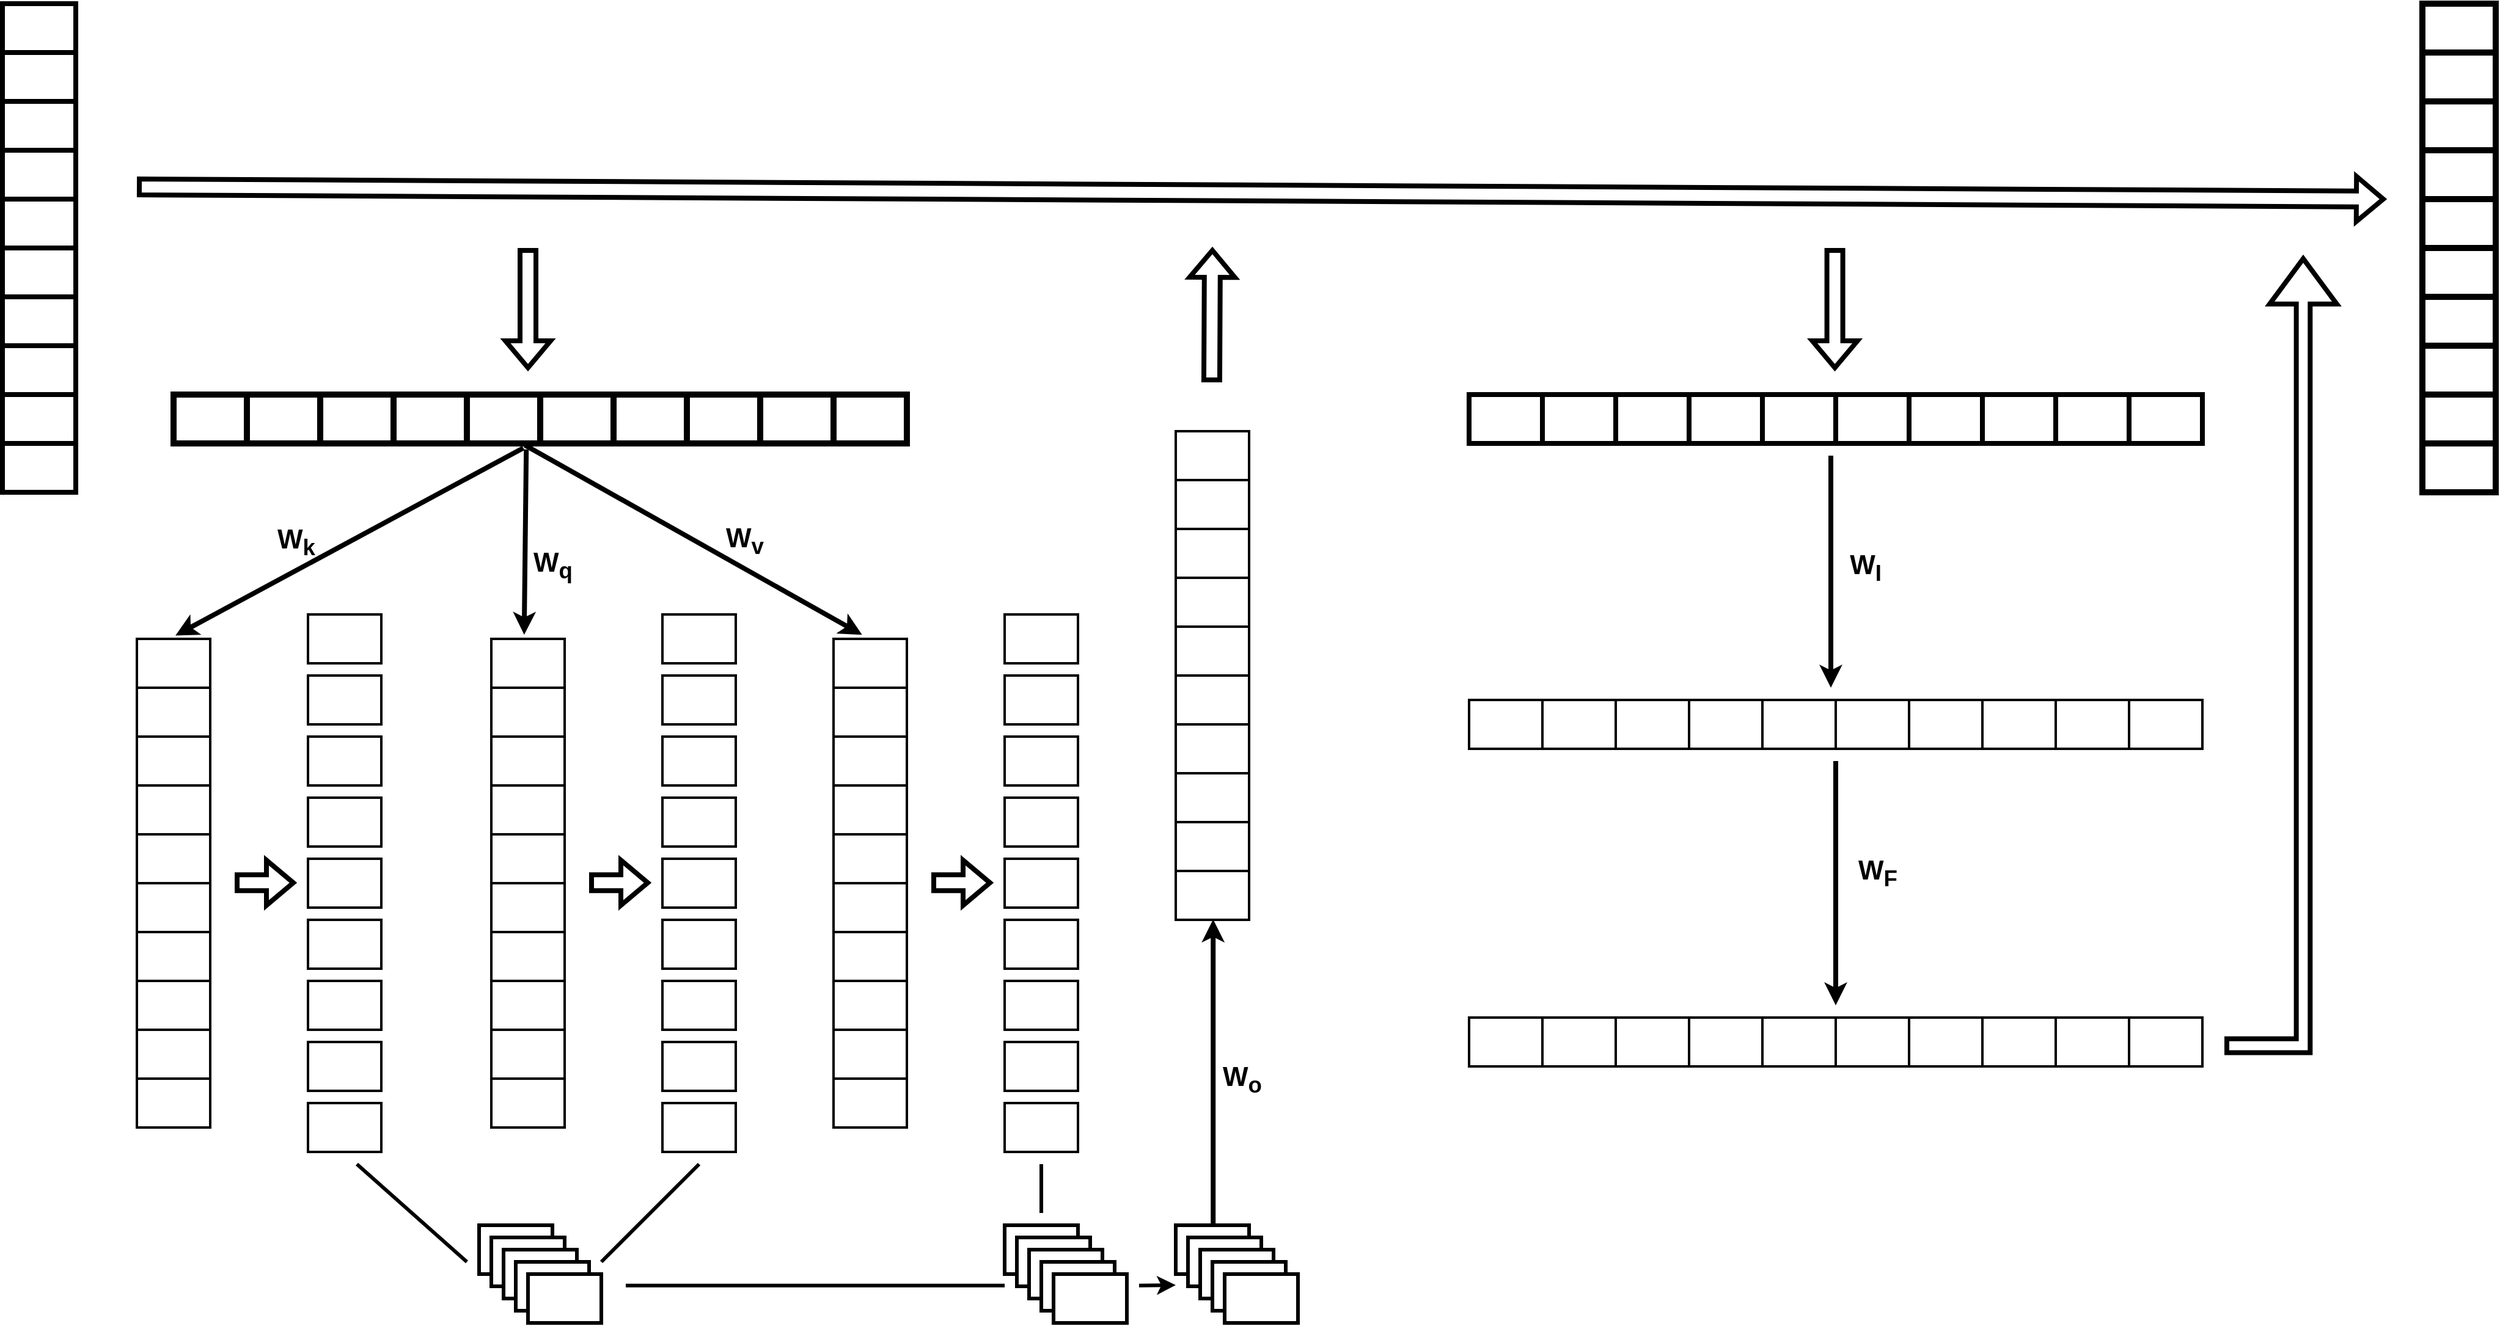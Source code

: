 <mxfile version="24.2.1" type="github">
  <diagram name="第 1 页" id="0md1H4sKqokxsGtkWXHt">
    <mxGraphModel dx="2593" dy="1475" grid="1" gridSize="10" guides="1" tooltips="1" connect="1" arrows="1" fold="1" page="1" pageScale="1" pageWidth="2300" pageHeight="1200" background="none" math="0" shadow="0">
      <root>
        <mxCell id="0" />
        <mxCell id="1" parent="0" />
        <mxCell id="GEDSY83CobMlE2TkKxZo-3" value="" style="shape=table;startSize=0;container=1;collapsible=0;childLayout=tableLayout;textShadow=0;labelBackgroundColor=none;fontStyle=0;strokeWidth=4;movable=1;resizable=1;rotatable=1;deletable=1;editable=1;locked=0;connectable=1;" vertex="1" parent="1">
          <mxGeometry x="120" y="70" width="60" height="400" as="geometry" />
        </mxCell>
        <mxCell id="GEDSY83CobMlE2TkKxZo-4" value="" style="shape=tableRow;horizontal=0;startSize=0;swimlaneHead=0;swimlaneBody=0;strokeColor=inherit;top=0;left=0;bottom=0;right=0;collapsible=0;dropTarget=0;fillColor=none;points=[[0,0.5],[1,0.5]];portConstraint=eastwest;textShadow=0;labelBackgroundColor=none;fontStyle=0;strokeWidth=4;movable=1;resizable=1;rotatable=1;deletable=1;editable=1;locked=0;connectable=1;" vertex="1" parent="GEDSY83CobMlE2TkKxZo-3">
          <mxGeometry width="60" height="40" as="geometry" />
        </mxCell>
        <mxCell id="GEDSY83CobMlE2TkKxZo-5" value="" style="shape=partialRectangle;html=1;whiteSpace=wrap;connectable=1;strokeColor=inherit;overflow=hidden;fillColor=none;top=0;left=0;bottom=0;right=0;pointerEvents=1;textShadow=0;labelBackgroundColor=none;fontStyle=0;strokeWidth=4;movable=1;resizable=1;rotatable=1;deletable=1;editable=1;locked=0;" vertex="1" parent="GEDSY83CobMlE2TkKxZo-4">
          <mxGeometry width="60" height="40" as="geometry">
            <mxRectangle width="60" height="40" as="alternateBounds" />
          </mxGeometry>
        </mxCell>
        <mxCell id="GEDSY83CobMlE2TkKxZo-6" value="" style="shape=tableRow;horizontal=0;startSize=0;swimlaneHead=0;swimlaneBody=0;strokeColor=inherit;top=0;left=0;bottom=0;right=0;collapsible=0;dropTarget=0;fillColor=none;points=[[0,0.5],[1,0.5]];portConstraint=eastwest;textShadow=0;labelBackgroundColor=none;fontStyle=0;strokeWidth=4;movable=1;resizable=1;rotatable=1;deletable=1;editable=1;locked=0;connectable=1;" vertex="1" parent="GEDSY83CobMlE2TkKxZo-3">
          <mxGeometry y="40" width="60" height="40" as="geometry" />
        </mxCell>
        <mxCell id="GEDSY83CobMlE2TkKxZo-7" value="" style="shape=partialRectangle;html=1;whiteSpace=wrap;connectable=1;strokeColor=inherit;overflow=hidden;fillColor=none;top=0;left=0;bottom=0;right=0;pointerEvents=1;textShadow=0;labelBackgroundColor=none;fontStyle=0;strokeWidth=4;movable=1;resizable=1;rotatable=1;deletable=1;editable=1;locked=0;" vertex="1" parent="GEDSY83CobMlE2TkKxZo-6">
          <mxGeometry width="60" height="40" as="geometry">
            <mxRectangle width="60" height="40" as="alternateBounds" />
          </mxGeometry>
        </mxCell>
        <mxCell id="GEDSY83CobMlE2TkKxZo-8" value="" style="shape=tableRow;horizontal=0;startSize=0;swimlaneHead=0;swimlaneBody=0;strokeColor=inherit;top=0;left=0;bottom=0;right=0;collapsible=0;dropTarget=0;fillColor=none;points=[[0,0.5],[1,0.5]];portConstraint=eastwest;textShadow=0;labelBackgroundColor=none;fontStyle=0;strokeWidth=4;movable=1;resizable=1;rotatable=1;deletable=1;editable=1;locked=0;connectable=1;" vertex="1" parent="GEDSY83CobMlE2TkKxZo-3">
          <mxGeometry y="80" width="60" height="40" as="geometry" />
        </mxCell>
        <mxCell id="GEDSY83CobMlE2TkKxZo-9" value="" style="shape=partialRectangle;html=1;whiteSpace=wrap;connectable=1;strokeColor=inherit;overflow=hidden;fillColor=none;top=0;left=0;bottom=0;right=0;pointerEvents=1;textShadow=0;labelBackgroundColor=none;fontStyle=0;strokeWidth=4;movable=1;resizable=1;rotatable=1;deletable=1;editable=1;locked=0;" vertex="1" parent="GEDSY83CobMlE2TkKxZo-8">
          <mxGeometry width="60" height="40" as="geometry">
            <mxRectangle width="60" height="40" as="alternateBounds" />
          </mxGeometry>
        </mxCell>
        <mxCell id="GEDSY83CobMlE2TkKxZo-10" value="" style="shape=tableRow;horizontal=0;startSize=0;swimlaneHead=0;swimlaneBody=0;strokeColor=inherit;top=0;left=0;bottom=0;right=0;collapsible=0;dropTarget=0;fillColor=none;points=[[0,0.5],[1,0.5]];portConstraint=eastwest;textShadow=0;labelBackgroundColor=none;fontStyle=0;strokeWidth=4;movable=1;resizable=1;rotatable=1;deletable=1;editable=1;locked=0;connectable=1;" vertex="1" parent="GEDSY83CobMlE2TkKxZo-3">
          <mxGeometry y="120" width="60" height="40" as="geometry" />
        </mxCell>
        <mxCell id="GEDSY83CobMlE2TkKxZo-11" value="" style="shape=partialRectangle;html=1;whiteSpace=wrap;connectable=1;strokeColor=inherit;overflow=hidden;fillColor=none;top=0;left=0;bottom=0;right=0;pointerEvents=1;textShadow=0;labelBackgroundColor=none;fontStyle=0;strokeWidth=4;movable=1;resizable=1;rotatable=1;deletable=1;editable=1;locked=0;" vertex="1" parent="GEDSY83CobMlE2TkKxZo-10">
          <mxGeometry width="60" height="40" as="geometry">
            <mxRectangle width="60" height="40" as="alternateBounds" />
          </mxGeometry>
        </mxCell>
        <mxCell id="GEDSY83CobMlE2TkKxZo-12" value="" style="shape=tableRow;horizontal=0;startSize=0;swimlaneHead=0;swimlaneBody=0;strokeColor=inherit;top=0;left=0;bottom=0;right=0;collapsible=0;dropTarget=0;fillColor=none;points=[[0,0.5],[1,0.5]];portConstraint=eastwest;textShadow=0;labelBackgroundColor=none;fontStyle=0;strokeWidth=4;movable=1;resizable=1;rotatable=1;deletable=1;editable=1;locked=0;connectable=1;" vertex="1" parent="GEDSY83CobMlE2TkKxZo-3">
          <mxGeometry y="160" width="60" height="40" as="geometry" />
        </mxCell>
        <mxCell id="GEDSY83CobMlE2TkKxZo-13" value="" style="shape=partialRectangle;html=1;whiteSpace=wrap;connectable=1;strokeColor=inherit;overflow=hidden;fillColor=none;top=0;left=0;bottom=0;right=0;pointerEvents=1;textShadow=0;labelBackgroundColor=none;fontStyle=0;strokeWidth=4;movable=1;resizable=1;rotatable=1;deletable=1;editable=1;locked=0;" vertex="1" parent="GEDSY83CobMlE2TkKxZo-12">
          <mxGeometry width="60" height="40" as="geometry">
            <mxRectangle width="60" height="40" as="alternateBounds" />
          </mxGeometry>
        </mxCell>
        <mxCell id="GEDSY83CobMlE2TkKxZo-14" value="" style="shape=tableRow;horizontal=0;startSize=0;swimlaneHead=0;swimlaneBody=0;strokeColor=inherit;top=0;left=0;bottom=0;right=0;collapsible=0;dropTarget=0;fillColor=none;points=[[0,0.5],[1,0.5]];portConstraint=eastwest;textShadow=0;labelBackgroundColor=none;fontStyle=0;strokeWidth=4;movable=1;resizable=1;rotatable=1;deletable=1;editable=1;locked=0;connectable=1;" vertex="1" parent="GEDSY83CobMlE2TkKxZo-3">
          <mxGeometry y="200" width="60" height="40" as="geometry" />
        </mxCell>
        <mxCell id="GEDSY83CobMlE2TkKxZo-15" value="" style="shape=partialRectangle;html=1;whiteSpace=wrap;connectable=1;strokeColor=inherit;overflow=hidden;fillColor=none;top=0;left=0;bottom=0;right=0;pointerEvents=1;textShadow=0;labelBackgroundColor=none;fontStyle=0;strokeWidth=4;movable=1;resizable=1;rotatable=1;deletable=1;editable=1;locked=0;" vertex="1" parent="GEDSY83CobMlE2TkKxZo-14">
          <mxGeometry width="60" height="40" as="geometry">
            <mxRectangle width="60" height="40" as="alternateBounds" />
          </mxGeometry>
        </mxCell>
        <mxCell id="GEDSY83CobMlE2TkKxZo-16" value="" style="shape=tableRow;horizontal=0;startSize=0;swimlaneHead=0;swimlaneBody=0;strokeColor=inherit;top=0;left=0;bottom=0;right=0;collapsible=0;dropTarget=0;fillColor=none;points=[[0,0.5],[1,0.5]];portConstraint=eastwest;textShadow=0;labelBackgroundColor=none;fontStyle=0;strokeWidth=4;movable=1;resizable=1;rotatable=1;deletable=1;editable=1;locked=0;connectable=1;" vertex="1" parent="GEDSY83CobMlE2TkKxZo-3">
          <mxGeometry y="240" width="60" height="40" as="geometry" />
        </mxCell>
        <mxCell id="GEDSY83CobMlE2TkKxZo-17" value="" style="shape=partialRectangle;html=1;whiteSpace=wrap;connectable=1;strokeColor=inherit;overflow=hidden;fillColor=none;top=0;left=0;bottom=0;right=0;pointerEvents=1;textShadow=0;labelBackgroundColor=none;fontStyle=0;strokeWidth=4;movable=1;resizable=1;rotatable=1;deletable=1;editable=1;locked=0;" vertex="1" parent="GEDSY83CobMlE2TkKxZo-16">
          <mxGeometry width="60" height="40" as="geometry">
            <mxRectangle width="60" height="40" as="alternateBounds" />
          </mxGeometry>
        </mxCell>
        <mxCell id="GEDSY83CobMlE2TkKxZo-18" value="" style="shape=tableRow;horizontal=0;startSize=0;swimlaneHead=0;swimlaneBody=0;strokeColor=inherit;top=0;left=0;bottom=0;right=0;collapsible=0;dropTarget=0;fillColor=none;points=[[0,0.5],[1,0.5]];portConstraint=eastwest;textShadow=0;labelBackgroundColor=none;fontStyle=0;strokeWidth=4;movable=1;resizable=1;rotatable=1;deletable=1;editable=1;locked=0;connectable=1;" vertex="1" parent="GEDSY83CobMlE2TkKxZo-3">
          <mxGeometry y="280" width="60" height="40" as="geometry" />
        </mxCell>
        <mxCell id="GEDSY83CobMlE2TkKxZo-19" value="" style="shape=partialRectangle;html=1;whiteSpace=wrap;connectable=1;strokeColor=inherit;overflow=hidden;fillColor=none;top=0;left=0;bottom=0;right=0;pointerEvents=1;textShadow=0;labelBackgroundColor=none;fontStyle=0;strokeWidth=4;movable=1;resizable=1;rotatable=1;deletable=1;editable=1;locked=0;" vertex="1" parent="GEDSY83CobMlE2TkKxZo-18">
          <mxGeometry width="60" height="40" as="geometry">
            <mxRectangle width="60" height="40" as="alternateBounds" />
          </mxGeometry>
        </mxCell>
        <mxCell id="GEDSY83CobMlE2TkKxZo-20" value="" style="shape=tableRow;horizontal=0;startSize=0;swimlaneHead=0;swimlaneBody=0;strokeColor=inherit;top=0;left=0;bottom=0;right=0;collapsible=0;dropTarget=0;fillColor=none;points=[[0,0.5],[1,0.5]];portConstraint=eastwest;textShadow=0;labelBackgroundColor=none;fontStyle=0;strokeWidth=4;movable=1;resizable=1;rotatable=1;deletable=1;editable=1;locked=0;connectable=1;" vertex="1" parent="GEDSY83CobMlE2TkKxZo-3">
          <mxGeometry y="320" width="60" height="40" as="geometry" />
        </mxCell>
        <mxCell id="GEDSY83CobMlE2TkKxZo-21" value="" style="shape=partialRectangle;html=1;whiteSpace=wrap;connectable=1;strokeColor=inherit;overflow=hidden;fillColor=none;top=0;left=0;bottom=0;right=0;pointerEvents=1;textShadow=0;labelBackgroundColor=none;fontStyle=0;strokeWidth=4;movable=1;resizable=1;rotatable=1;deletable=1;editable=1;locked=0;" vertex="1" parent="GEDSY83CobMlE2TkKxZo-20">
          <mxGeometry width="60" height="40" as="geometry">
            <mxRectangle width="60" height="40" as="alternateBounds" />
          </mxGeometry>
        </mxCell>
        <mxCell id="GEDSY83CobMlE2TkKxZo-22" value="" style="shape=tableRow;horizontal=0;startSize=0;swimlaneHead=0;swimlaneBody=0;strokeColor=inherit;top=0;left=0;bottom=0;right=0;collapsible=0;dropTarget=0;fillColor=none;points=[[0,0.5],[1,0.5]];portConstraint=eastwest;textShadow=0;labelBackgroundColor=none;fontStyle=0;strokeWidth=4;movable=1;resizable=1;rotatable=1;deletable=1;editable=1;locked=0;connectable=1;" vertex="1" parent="GEDSY83CobMlE2TkKxZo-3">
          <mxGeometry y="360" width="60" height="40" as="geometry" />
        </mxCell>
        <mxCell id="GEDSY83CobMlE2TkKxZo-23" value="" style="shape=partialRectangle;html=1;whiteSpace=wrap;connectable=1;strokeColor=inherit;overflow=hidden;fillColor=none;top=0;left=0;bottom=0;right=0;pointerEvents=1;textShadow=0;labelBackgroundColor=none;fontStyle=0;strokeWidth=4;movable=1;resizable=1;rotatable=1;deletable=1;editable=1;locked=0;" vertex="1" parent="GEDSY83CobMlE2TkKxZo-22">
          <mxGeometry width="60" height="40" as="geometry">
            <mxRectangle width="60" height="40" as="alternateBounds" />
          </mxGeometry>
        </mxCell>
        <mxCell id="GEDSY83CobMlE2TkKxZo-25" value="" style="shape=table;startSize=0;container=1;collapsible=0;childLayout=tableLayout;textShadow=0;labelBackgroundColor=none;fontStyle=0;strokeWidth=5;movable=1;resizable=1;rotatable=1;deletable=1;editable=1;locked=0;connectable=1;" vertex="1" parent="1">
          <mxGeometry x="2100" y="70" width="60" height="400" as="geometry" />
        </mxCell>
        <mxCell id="GEDSY83CobMlE2TkKxZo-26" value="" style="shape=tableRow;horizontal=0;startSize=0;swimlaneHead=0;swimlaneBody=0;strokeColor=inherit;top=0;left=0;bottom=0;right=0;collapsible=0;dropTarget=0;fillColor=none;points=[[0,0.5],[1,0.5]];portConstraint=eastwest;textShadow=0;labelBackgroundColor=none;fontStyle=0;strokeWidth=5;movable=1;resizable=1;rotatable=1;deletable=1;editable=1;locked=0;connectable=1;" vertex="1" parent="GEDSY83CobMlE2TkKxZo-25">
          <mxGeometry width="60" height="40" as="geometry" />
        </mxCell>
        <mxCell id="GEDSY83CobMlE2TkKxZo-27" value="" style="shape=partialRectangle;html=1;whiteSpace=wrap;connectable=1;strokeColor=inherit;overflow=hidden;fillColor=none;top=0;left=0;bottom=0;right=0;pointerEvents=1;textShadow=0;labelBackgroundColor=none;fontStyle=0;strokeWidth=5;movable=1;resizable=1;rotatable=1;deletable=1;editable=1;locked=0;" vertex="1" parent="GEDSY83CobMlE2TkKxZo-26">
          <mxGeometry width="60" height="40" as="geometry">
            <mxRectangle width="60" height="40" as="alternateBounds" />
          </mxGeometry>
        </mxCell>
        <mxCell id="GEDSY83CobMlE2TkKxZo-28" value="" style="shape=tableRow;horizontal=0;startSize=0;swimlaneHead=0;swimlaneBody=0;strokeColor=inherit;top=0;left=0;bottom=0;right=0;collapsible=0;dropTarget=0;fillColor=none;points=[[0,0.5],[1,0.5]];portConstraint=eastwest;textShadow=0;labelBackgroundColor=none;fontStyle=0;strokeWidth=5;movable=1;resizable=1;rotatable=1;deletable=1;editable=1;locked=0;connectable=1;" vertex="1" parent="GEDSY83CobMlE2TkKxZo-25">
          <mxGeometry y="40" width="60" height="40" as="geometry" />
        </mxCell>
        <mxCell id="GEDSY83CobMlE2TkKxZo-29" value="" style="shape=partialRectangle;html=1;whiteSpace=wrap;connectable=1;strokeColor=inherit;overflow=hidden;fillColor=none;top=0;left=0;bottom=0;right=0;pointerEvents=1;textShadow=0;labelBackgroundColor=none;fontStyle=0;strokeWidth=5;movable=1;resizable=1;rotatable=1;deletable=1;editable=1;locked=0;" vertex="1" parent="GEDSY83CobMlE2TkKxZo-28">
          <mxGeometry width="60" height="40" as="geometry">
            <mxRectangle width="60" height="40" as="alternateBounds" />
          </mxGeometry>
        </mxCell>
        <mxCell id="GEDSY83CobMlE2TkKxZo-30" value="" style="shape=tableRow;horizontal=0;startSize=0;swimlaneHead=0;swimlaneBody=0;strokeColor=inherit;top=0;left=0;bottom=0;right=0;collapsible=0;dropTarget=0;fillColor=none;points=[[0,0.5],[1,0.5]];portConstraint=eastwest;textShadow=0;labelBackgroundColor=none;fontStyle=0;strokeWidth=5;movable=1;resizable=1;rotatable=1;deletable=1;editable=1;locked=0;connectable=1;" vertex="1" parent="GEDSY83CobMlE2TkKxZo-25">
          <mxGeometry y="80" width="60" height="40" as="geometry" />
        </mxCell>
        <mxCell id="GEDSY83CobMlE2TkKxZo-31" value="" style="shape=partialRectangle;html=1;whiteSpace=wrap;connectable=1;strokeColor=inherit;overflow=hidden;fillColor=none;top=0;left=0;bottom=0;right=0;pointerEvents=1;textShadow=0;labelBackgroundColor=none;fontStyle=0;strokeWidth=5;movable=1;resizable=1;rotatable=1;deletable=1;editable=1;locked=0;" vertex="1" parent="GEDSY83CobMlE2TkKxZo-30">
          <mxGeometry width="60" height="40" as="geometry">
            <mxRectangle width="60" height="40" as="alternateBounds" />
          </mxGeometry>
        </mxCell>
        <mxCell id="GEDSY83CobMlE2TkKxZo-32" value="" style="shape=tableRow;horizontal=0;startSize=0;swimlaneHead=0;swimlaneBody=0;strokeColor=inherit;top=0;left=0;bottom=0;right=0;collapsible=0;dropTarget=0;fillColor=none;points=[[0,0.5],[1,0.5]];portConstraint=eastwest;textShadow=0;labelBackgroundColor=none;fontStyle=0;strokeWidth=5;movable=1;resizable=1;rotatable=1;deletable=1;editable=1;locked=0;connectable=1;" vertex="1" parent="GEDSY83CobMlE2TkKxZo-25">
          <mxGeometry y="120" width="60" height="40" as="geometry" />
        </mxCell>
        <mxCell id="GEDSY83CobMlE2TkKxZo-33" value="" style="shape=partialRectangle;html=1;whiteSpace=wrap;connectable=1;strokeColor=inherit;overflow=hidden;fillColor=none;top=0;left=0;bottom=0;right=0;pointerEvents=1;textShadow=0;labelBackgroundColor=none;fontStyle=0;strokeWidth=5;movable=1;resizable=1;rotatable=1;deletable=1;editable=1;locked=0;" vertex="1" parent="GEDSY83CobMlE2TkKxZo-32">
          <mxGeometry width="60" height="40" as="geometry">
            <mxRectangle width="60" height="40" as="alternateBounds" />
          </mxGeometry>
        </mxCell>
        <mxCell id="GEDSY83CobMlE2TkKxZo-34" value="" style="shape=tableRow;horizontal=0;startSize=0;swimlaneHead=0;swimlaneBody=0;strokeColor=inherit;top=0;left=0;bottom=0;right=0;collapsible=0;dropTarget=0;fillColor=none;points=[[0,0.5],[1,0.5]];portConstraint=eastwest;textShadow=0;labelBackgroundColor=none;fontStyle=0;strokeWidth=5;movable=1;resizable=1;rotatable=1;deletable=1;editable=1;locked=0;connectable=1;" vertex="1" parent="GEDSY83CobMlE2TkKxZo-25">
          <mxGeometry y="160" width="60" height="40" as="geometry" />
        </mxCell>
        <mxCell id="GEDSY83CobMlE2TkKxZo-35" value="" style="shape=partialRectangle;html=1;whiteSpace=wrap;connectable=1;strokeColor=inherit;overflow=hidden;fillColor=none;top=0;left=0;bottom=0;right=0;pointerEvents=1;textShadow=0;labelBackgroundColor=none;fontStyle=0;strokeWidth=5;movable=1;resizable=1;rotatable=1;deletable=1;editable=1;locked=0;" vertex="1" parent="GEDSY83CobMlE2TkKxZo-34">
          <mxGeometry width="60" height="40" as="geometry">
            <mxRectangle width="60" height="40" as="alternateBounds" />
          </mxGeometry>
        </mxCell>
        <mxCell id="GEDSY83CobMlE2TkKxZo-36" value="" style="shape=tableRow;horizontal=0;startSize=0;swimlaneHead=0;swimlaneBody=0;strokeColor=inherit;top=0;left=0;bottom=0;right=0;collapsible=0;dropTarget=0;fillColor=none;points=[[0,0.5],[1,0.5]];portConstraint=eastwest;textShadow=0;labelBackgroundColor=none;fontStyle=0;strokeWidth=5;movable=1;resizable=1;rotatable=1;deletable=1;editable=1;locked=0;connectable=1;" vertex="1" parent="GEDSY83CobMlE2TkKxZo-25">
          <mxGeometry y="200" width="60" height="40" as="geometry" />
        </mxCell>
        <mxCell id="GEDSY83CobMlE2TkKxZo-37" value="" style="shape=partialRectangle;html=1;whiteSpace=wrap;connectable=1;strokeColor=inherit;overflow=hidden;fillColor=none;top=0;left=0;bottom=0;right=0;pointerEvents=1;textShadow=0;labelBackgroundColor=none;fontStyle=0;strokeWidth=5;movable=1;resizable=1;rotatable=1;deletable=1;editable=1;locked=0;" vertex="1" parent="GEDSY83CobMlE2TkKxZo-36">
          <mxGeometry width="60" height="40" as="geometry">
            <mxRectangle width="60" height="40" as="alternateBounds" />
          </mxGeometry>
        </mxCell>
        <mxCell id="GEDSY83CobMlE2TkKxZo-38" value="" style="shape=tableRow;horizontal=0;startSize=0;swimlaneHead=0;swimlaneBody=0;strokeColor=inherit;top=0;left=0;bottom=0;right=0;collapsible=0;dropTarget=0;fillColor=none;points=[[0,0.5],[1,0.5]];portConstraint=eastwest;textShadow=0;labelBackgroundColor=none;fontStyle=0;strokeWidth=5;movable=1;resizable=1;rotatable=1;deletable=1;editable=1;locked=0;connectable=1;" vertex="1" parent="GEDSY83CobMlE2TkKxZo-25">
          <mxGeometry y="240" width="60" height="40" as="geometry" />
        </mxCell>
        <mxCell id="GEDSY83CobMlE2TkKxZo-39" value="" style="shape=partialRectangle;html=1;whiteSpace=wrap;connectable=1;strokeColor=inherit;overflow=hidden;fillColor=none;top=0;left=0;bottom=0;right=0;pointerEvents=1;textShadow=0;labelBackgroundColor=none;fontStyle=0;strokeWidth=5;movable=1;resizable=1;rotatable=1;deletable=1;editable=1;locked=0;" vertex="1" parent="GEDSY83CobMlE2TkKxZo-38">
          <mxGeometry width="60" height="40" as="geometry">
            <mxRectangle width="60" height="40" as="alternateBounds" />
          </mxGeometry>
        </mxCell>
        <mxCell id="GEDSY83CobMlE2TkKxZo-40" value="" style="shape=tableRow;horizontal=0;startSize=0;swimlaneHead=0;swimlaneBody=0;strokeColor=inherit;top=0;left=0;bottom=0;right=0;collapsible=0;dropTarget=0;fillColor=none;points=[[0,0.5],[1,0.5]];portConstraint=eastwest;textShadow=0;labelBackgroundColor=none;fontStyle=0;strokeWidth=5;movable=1;resizable=1;rotatable=1;deletable=1;editable=1;locked=0;connectable=1;" vertex="1" parent="GEDSY83CobMlE2TkKxZo-25">
          <mxGeometry y="280" width="60" height="40" as="geometry" />
        </mxCell>
        <mxCell id="GEDSY83CobMlE2TkKxZo-41" value="" style="shape=partialRectangle;html=1;whiteSpace=wrap;connectable=1;strokeColor=inherit;overflow=hidden;fillColor=none;top=0;left=0;bottom=0;right=0;pointerEvents=1;textShadow=0;labelBackgroundColor=none;fontStyle=0;strokeWidth=5;movable=1;resizable=1;rotatable=1;deletable=1;editable=1;locked=0;" vertex="1" parent="GEDSY83CobMlE2TkKxZo-40">
          <mxGeometry width="60" height="40" as="geometry">
            <mxRectangle width="60" height="40" as="alternateBounds" />
          </mxGeometry>
        </mxCell>
        <mxCell id="GEDSY83CobMlE2TkKxZo-42" value="" style="shape=tableRow;horizontal=0;startSize=0;swimlaneHead=0;swimlaneBody=0;strokeColor=inherit;top=0;left=0;bottom=0;right=0;collapsible=0;dropTarget=0;fillColor=none;points=[[0,0.5],[1,0.5]];portConstraint=eastwest;textShadow=0;labelBackgroundColor=none;fontStyle=0;strokeWidth=5;movable=1;resizable=1;rotatable=1;deletable=1;editable=1;locked=0;connectable=1;" vertex="1" parent="GEDSY83CobMlE2TkKxZo-25">
          <mxGeometry y="320" width="60" height="40" as="geometry" />
        </mxCell>
        <mxCell id="GEDSY83CobMlE2TkKxZo-43" value="" style="shape=partialRectangle;html=1;whiteSpace=wrap;connectable=1;strokeColor=inherit;overflow=hidden;fillColor=none;top=0;left=0;bottom=0;right=0;pointerEvents=1;textShadow=0;labelBackgroundColor=none;fontStyle=0;strokeWidth=5;movable=1;resizable=1;rotatable=1;deletable=1;editable=1;locked=0;" vertex="1" parent="GEDSY83CobMlE2TkKxZo-42">
          <mxGeometry width="60" height="40" as="geometry">
            <mxRectangle width="60" height="40" as="alternateBounds" />
          </mxGeometry>
        </mxCell>
        <mxCell id="GEDSY83CobMlE2TkKxZo-44" value="" style="shape=tableRow;horizontal=0;startSize=0;swimlaneHead=0;swimlaneBody=0;strokeColor=inherit;top=0;left=0;bottom=0;right=0;collapsible=0;dropTarget=0;fillColor=none;points=[[0,0.5],[1,0.5]];portConstraint=eastwest;textShadow=0;labelBackgroundColor=none;fontStyle=0;strokeWidth=5;movable=1;resizable=1;rotatable=1;deletable=1;editable=1;locked=0;connectable=1;" vertex="1" parent="GEDSY83CobMlE2TkKxZo-25">
          <mxGeometry y="360" width="60" height="40" as="geometry" />
        </mxCell>
        <mxCell id="GEDSY83CobMlE2TkKxZo-45" value="" style="shape=partialRectangle;html=1;whiteSpace=wrap;connectable=1;strokeColor=inherit;overflow=hidden;fillColor=none;top=0;left=0;bottom=0;right=0;pointerEvents=1;textShadow=0;labelBackgroundColor=none;fontStyle=0;strokeWidth=5;movable=1;resizable=1;rotatable=1;deletable=1;editable=1;locked=0;" vertex="1" parent="GEDSY83CobMlE2TkKxZo-44">
          <mxGeometry width="60" height="40" as="geometry">
            <mxRectangle width="60" height="40" as="alternateBounds" />
          </mxGeometry>
        </mxCell>
        <mxCell id="GEDSY83CobMlE2TkKxZo-46" value="" style="shape=flexArrow;endArrow=classic;html=1;rounded=0;textShadow=0;labelBackgroundColor=none;fontStyle=0;movable=1;resizable=1;rotatable=1;deletable=1;editable=1;locked=0;connectable=1;strokeWidth=4;" edge="1" parent="1">
          <mxGeometry width="50" height="50" relative="1" as="geometry">
            <mxPoint x="550" y="270" as="sourcePoint" />
            <mxPoint x="550" y="370" as="targetPoint" />
          </mxGeometry>
        </mxCell>
        <mxCell id="GEDSY83CobMlE2TkKxZo-70" value="" style="shape=table;startSize=0;container=1;collapsible=0;childLayout=tableLayout;textShadow=0;labelBackgroundColor=none;fontStyle=0;strokeWidth=5;movable=1;resizable=1;rotatable=1;deletable=1;editable=1;locked=0;connectable=1;" vertex="1" parent="1">
          <mxGeometry x="260" y="390" width="600" height="40" as="geometry" />
        </mxCell>
        <mxCell id="GEDSY83CobMlE2TkKxZo-71" value="" style="shape=tableRow;horizontal=0;startSize=0;swimlaneHead=0;swimlaneBody=0;strokeColor=inherit;top=0;left=0;bottom=0;right=0;collapsible=0;dropTarget=0;fillColor=none;points=[[0,0.5],[1,0.5]];portConstraint=eastwest;textShadow=0;labelBackgroundColor=none;fontStyle=0;strokeWidth=5;movable=1;resizable=1;rotatable=1;deletable=1;editable=1;locked=0;connectable=1;" vertex="1" parent="GEDSY83CobMlE2TkKxZo-70">
          <mxGeometry width="600" height="40" as="geometry" />
        </mxCell>
        <mxCell id="GEDSY83CobMlE2TkKxZo-72" value="" style="shape=partialRectangle;html=1;whiteSpace=wrap;connectable=1;strokeColor=inherit;overflow=hidden;fillColor=none;top=0;left=0;bottom=0;right=0;pointerEvents=1;textShadow=0;labelBackgroundColor=none;fontStyle=0;strokeWidth=5;movable=1;resizable=1;rotatable=1;deletable=1;editable=1;locked=0;" vertex="1" parent="GEDSY83CobMlE2TkKxZo-71">
          <mxGeometry width="60" height="40" as="geometry">
            <mxRectangle width="60" height="40" as="alternateBounds" />
          </mxGeometry>
        </mxCell>
        <mxCell id="GEDSY83CobMlE2TkKxZo-73" value="" style="shape=partialRectangle;html=1;whiteSpace=wrap;connectable=1;strokeColor=inherit;overflow=hidden;fillColor=none;top=0;left=0;bottom=0;right=0;pointerEvents=1;textShadow=0;labelBackgroundColor=none;fontStyle=0;strokeWidth=5;movable=1;resizable=1;rotatable=1;deletable=1;editable=1;locked=0;" vertex="1" parent="GEDSY83CobMlE2TkKxZo-71">
          <mxGeometry x="60" width="60" height="40" as="geometry">
            <mxRectangle width="60" height="40" as="alternateBounds" />
          </mxGeometry>
        </mxCell>
        <mxCell id="GEDSY83CobMlE2TkKxZo-74" value="" style="shape=partialRectangle;html=1;whiteSpace=wrap;connectable=1;strokeColor=inherit;overflow=hidden;fillColor=none;top=0;left=0;bottom=0;right=0;pointerEvents=1;textShadow=0;labelBackgroundColor=none;fontStyle=0;strokeWidth=5;movable=1;resizable=1;rotatable=1;deletable=1;editable=1;locked=0;" vertex="1" parent="GEDSY83CobMlE2TkKxZo-71">
          <mxGeometry x="120" width="60" height="40" as="geometry">
            <mxRectangle width="60" height="40" as="alternateBounds" />
          </mxGeometry>
        </mxCell>
        <mxCell id="GEDSY83CobMlE2TkKxZo-75" value="" style="shape=partialRectangle;html=1;whiteSpace=wrap;connectable=1;strokeColor=inherit;overflow=hidden;fillColor=none;top=0;left=0;bottom=0;right=0;pointerEvents=1;textShadow=0;labelBackgroundColor=none;fontStyle=0;strokeWidth=5;movable=1;resizable=1;rotatable=1;deletable=1;editable=1;locked=0;" vertex="1" parent="GEDSY83CobMlE2TkKxZo-71">
          <mxGeometry x="180" width="60" height="40" as="geometry">
            <mxRectangle width="60" height="40" as="alternateBounds" />
          </mxGeometry>
        </mxCell>
        <mxCell id="GEDSY83CobMlE2TkKxZo-76" value="" style="shape=partialRectangle;html=1;whiteSpace=wrap;connectable=1;strokeColor=inherit;overflow=hidden;fillColor=none;top=0;left=0;bottom=0;right=0;pointerEvents=1;textShadow=0;labelBackgroundColor=none;fontStyle=0;strokeWidth=5;movable=1;resizable=1;rotatable=1;deletable=1;editable=1;locked=0;" vertex="1" parent="GEDSY83CobMlE2TkKxZo-71">
          <mxGeometry x="240" width="60" height="40" as="geometry">
            <mxRectangle width="60" height="40" as="alternateBounds" />
          </mxGeometry>
        </mxCell>
        <mxCell id="GEDSY83CobMlE2TkKxZo-77" value="" style="shape=partialRectangle;html=1;whiteSpace=wrap;connectable=1;strokeColor=inherit;overflow=hidden;fillColor=none;top=0;left=0;bottom=0;right=0;pointerEvents=1;textShadow=0;labelBackgroundColor=none;fontStyle=0;strokeWidth=5;movable=1;resizable=1;rotatable=1;deletable=1;editable=1;locked=0;" vertex="1" parent="GEDSY83CobMlE2TkKxZo-71">
          <mxGeometry x="300" width="60" height="40" as="geometry">
            <mxRectangle width="60" height="40" as="alternateBounds" />
          </mxGeometry>
        </mxCell>
        <mxCell id="GEDSY83CobMlE2TkKxZo-78" value="" style="shape=partialRectangle;html=1;whiteSpace=wrap;connectable=1;strokeColor=inherit;overflow=hidden;fillColor=none;top=0;left=0;bottom=0;right=0;pointerEvents=1;textShadow=0;labelBackgroundColor=none;fontStyle=0;strokeWidth=5;movable=1;resizable=1;rotatable=1;deletable=1;editable=1;locked=0;" vertex="1" parent="GEDSY83CobMlE2TkKxZo-71">
          <mxGeometry x="360" width="60" height="40" as="geometry">
            <mxRectangle width="60" height="40" as="alternateBounds" />
          </mxGeometry>
        </mxCell>
        <mxCell id="GEDSY83CobMlE2TkKxZo-79" value="" style="shape=partialRectangle;html=1;whiteSpace=wrap;connectable=1;strokeColor=inherit;overflow=hidden;fillColor=none;top=0;left=0;bottom=0;right=0;pointerEvents=1;textShadow=0;labelBackgroundColor=none;fontStyle=0;strokeWidth=5;movable=1;resizable=1;rotatable=1;deletable=1;editable=1;locked=0;" vertex="1" parent="GEDSY83CobMlE2TkKxZo-71">
          <mxGeometry x="420" width="60" height="40" as="geometry">
            <mxRectangle width="60" height="40" as="alternateBounds" />
          </mxGeometry>
        </mxCell>
        <mxCell id="GEDSY83CobMlE2TkKxZo-80" value="" style="shape=partialRectangle;html=1;whiteSpace=wrap;connectable=1;strokeColor=inherit;overflow=hidden;fillColor=none;top=0;left=0;bottom=0;right=0;pointerEvents=1;textShadow=0;labelBackgroundColor=none;fontStyle=0;strokeWidth=5;movable=1;resizable=1;rotatable=1;deletable=1;editable=1;locked=0;" vertex="1" parent="GEDSY83CobMlE2TkKxZo-71">
          <mxGeometry x="480" width="60" height="40" as="geometry">
            <mxRectangle width="60" height="40" as="alternateBounds" />
          </mxGeometry>
        </mxCell>
        <mxCell id="GEDSY83CobMlE2TkKxZo-81" value="" style="shape=partialRectangle;html=1;whiteSpace=wrap;connectable=1;strokeColor=inherit;overflow=hidden;fillColor=none;top=0;left=0;bottom=0;right=0;pointerEvents=1;textShadow=0;labelBackgroundColor=none;fontStyle=0;strokeWidth=5;movable=1;resizable=1;rotatable=1;deletable=1;editable=1;locked=0;" vertex="1" parent="GEDSY83CobMlE2TkKxZo-71">
          <mxGeometry x="540" width="60" height="40" as="geometry">
            <mxRectangle width="60" height="40" as="alternateBounds" />
          </mxGeometry>
        </mxCell>
        <mxCell id="GEDSY83CobMlE2TkKxZo-82" value="" style="shape=table;startSize=0;container=1;collapsible=0;childLayout=tableLayout;textShadow=0;labelBackgroundColor=none;fontStyle=0;strokeWidth=2;movable=1;resizable=1;rotatable=1;deletable=1;editable=1;locked=0;connectable=1;" vertex="1" parent="1">
          <mxGeometry x="230" y="590" width="60" height="400" as="geometry" />
        </mxCell>
        <mxCell id="GEDSY83CobMlE2TkKxZo-83" value="" style="shape=tableRow;horizontal=0;startSize=0;swimlaneHead=0;swimlaneBody=0;strokeColor=inherit;top=0;left=0;bottom=0;right=0;collapsible=0;dropTarget=0;fillColor=none;points=[[0,0.5],[1,0.5]];portConstraint=eastwest;textShadow=0;labelBackgroundColor=none;fontStyle=0;strokeWidth=2;movable=1;resizable=1;rotatable=1;deletable=1;editable=1;locked=0;connectable=1;" vertex="1" parent="GEDSY83CobMlE2TkKxZo-82">
          <mxGeometry width="60" height="40" as="geometry" />
        </mxCell>
        <mxCell id="GEDSY83CobMlE2TkKxZo-84" value="" style="shape=partialRectangle;html=1;whiteSpace=wrap;connectable=1;strokeColor=inherit;overflow=hidden;fillColor=none;top=0;left=0;bottom=0;right=0;pointerEvents=1;textShadow=0;labelBackgroundColor=none;fontStyle=0;strokeWidth=2;movable=1;resizable=1;rotatable=1;deletable=1;editable=1;locked=0;" vertex="1" parent="GEDSY83CobMlE2TkKxZo-83">
          <mxGeometry width="60" height="40" as="geometry">
            <mxRectangle width="60" height="40" as="alternateBounds" />
          </mxGeometry>
        </mxCell>
        <mxCell id="GEDSY83CobMlE2TkKxZo-85" value="" style="shape=tableRow;horizontal=0;startSize=0;swimlaneHead=0;swimlaneBody=0;strokeColor=inherit;top=0;left=0;bottom=0;right=0;collapsible=0;dropTarget=0;fillColor=none;points=[[0,0.5],[1,0.5]];portConstraint=eastwest;textShadow=0;labelBackgroundColor=none;fontStyle=0;strokeWidth=2;movable=1;resizable=1;rotatable=1;deletable=1;editable=1;locked=0;connectable=1;" vertex="1" parent="GEDSY83CobMlE2TkKxZo-82">
          <mxGeometry y="40" width="60" height="40" as="geometry" />
        </mxCell>
        <mxCell id="GEDSY83CobMlE2TkKxZo-86" value="" style="shape=partialRectangle;html=1;whiteSpace=wrap;connectable=1;strokeColor=inherit;overflow=hidden;fillColor=none;top=0;left=0;bottom=0;right=0;pointerEvents=1;textShadow=0;labelBackgroundColor=none;fontStyle=0;strokeWidth=2;movable=1;resizable=1;rotatable=1;deletable=1;editable=1;locked=0;" vertex="1" parent="GEDSY83CobMlE2TkKxZo-85">
          <mxGeometry width="60" height="40" as="geometry">
            <mxRectangle width="60" height="40" as="alternateBounds" />
          </mxGeometry>
        </mxCell>
        <mxCell id="GEDSY83CobMlE2TkKxZo-87" value="" style="shape=tableRow;horizontal=0;startSize=0;swimlaneHead=0;swimlaneBody=0;strokeColor=inherit;top=0;left=0;bottom=0;right=0;collapsible=0;dropTarget=0;fillColor=none;points=[[0,0.5],[1,0.5]];portConstraint=eastwest;textShadow=0;labelBackgroundColor=none;fontStyle=0;strokeWidth=2;movable=1;resizable=1;rotatable=1;deletable=1;editable=1;locked=0;connectable=1;" vertex="1" parent="GEDSY83CobMlE2TkKxZo-82">
          <mxGeometry y="80" width="60" height="40" as="geometry" />
        </mxCell>
        <mxCell id="GEDSY83CobMlE2TkKxZo-88" value="" style="shape=partialRectangle;html=1;whiteSpace=wrap;connectable=1;strokeColor=inherit;overflow=hidden;fillColor=none;top=0;left=0;bottom=0;right=0;pointerEvents=1;textShadow=0;labelBackgroundColor=none;fontStyle=0;strokeWidth=2;movable=1;resizable=1;rotatable=1;deletable=1;editable=1;locked=0;" vertex="1" parent="GEDSY83CobMlE2TkKxZo-87">
          <mxGeometry width="60" height="40" as="geometry">
            <mxRectangle width="60" height="40" as="alternateBounds" />
          </mxGeometry>
        </mxCell>
        <mxCell id="GEDSY83CobMlE2TkKxZo-89" value="" style="shape=tableRow;horizontal=0;startSize=0;swimlaneHead=0;swimlaneBody=0;strokeColor=inherit;top=0;left=0;bottom=0;right=0;collapsible=0;dropTarget=0;fillColor=none;points=[[0,0.5],[1,0.5]];portConstraint=eastwest;textShadow=0;labelBackgroundColor=none;fontStyle=0;strokeWidth=2;movable=1;resizable=1;rotatable=1;deletable=1;editable=1;locked=0;connectable=1;" vertex="1" parent="GEDSY83CobMlE2TkKxZo-82">
          <mxGeometry y="120" width="60" height="40" as="geometry" />
        </mxCell>
        <mxCell id="GEDSY83CobMlE2TkKxZo-90" value="" style="shape=partialRectangle;html=1;whiteSpace=wrap;connectable=1;strokeColor=inherit;overflow=hidden;fillColor=none;top=0;left=0;bottom=0;right=0;pointerEvents=1;textShadow=0;labelBackgroundColor=none;fontStyle=0;strokeWidth=2;movable=1;resizable=1;rotatable=1;deletable=1;editable=1;locked=0;" vertex="1" parent="GEDSY83CobMlE2TkKxZo-89">
          <mxGeometry width="60" height="40" as="geometry">
            <mxRectangle width="60" height="40" as="alternateBounds" />
          </mxGeometry>
        </mxCell>
        <mxCell id="GEDSY83CobMlE2TkKxZo-91" value="" style="shape=tableRow;horizontal=0;startSize=0;swimlaneHead=0;swimlaneBody=0;strokeColor=inherit;top=0;left=0;bottom=0;right=0;collapsible=0;dropTarget=0;fillColor=none;points=[[0,0.5],[1,0.5]];portConstraint=eastwest;textShadow=0;labelBackgroundColor=none;fontStyle=0;strokeWidth=2;movable=1;resizable=1;rotatable=1;deletable=1;editable=1;locked=0;connectable=1;" vertex="1" parent="GEDSY83CobMlE2TkKxZo-82">
          <mxGeometry y="160" width="60" height="40" as="geometry" />
        </mxCell>
        <mxCell id="GEDSY83CobMlE2TkKxZo-92" value="" style="shape=partialRectangle;html=1;whiteSpace=wrap;connectable=1;strokeColor=inherit;overflow=hidden;fillColor=none;top=0;left=0;bottom=0;right=0;pointerEvents=1;textShadow=0;labelBackgroundColor=none;fontStyle=0;strokeWidth=2;movable=1;resizable=1;rotatable=1;deletable=1;editable=1;locked=0;" vertex="1" parent="GEDSY83CobMlE2TkKxZo-91">
          <mxGeometry width="60" height="40" as="geometry">
            <mxRectangle width="60" height="40" as="alternateBounds" />
          </mxGeometry>
        </mxCell>
        <mxCell id="GEDSY83CobMlE2TkKxZo-93" value="" style="shape=tableRow;horizontal=0;startSize=0;swimlaneHead=0;swimlaneBody=0;strokeColor=inherit;top=0;left=0;bottom=0;right=0;collapsible=0;dropTarget=0;fillColor=none;points=[[0,0.5],[1,0.5]];portConstraint=eastwest;textShadow=0;labelBackgroundColor=none;fontStyle=0;strokeWidth=2;movable=1;resizable=1;rotatable=1;deletable=1;editable=1;locked=0;connectable=1;" vertex="1" parent="GEDSY83CobMlE2TkKxZo-82">
          <mxGeometry y="200" width="60" height="40" as="geometry" />
        </mxCell>
        <mxCell id="GEDSY83CobMlE2TkKxZo-94" value="" style="shape=partialRectangle;html=1;whiteSpace=wrap;connectable=1;strokeColor=inherit;overflow=hidden;fillColor=none;top=0;left=0;bottom=0;right=0;pointerEvents=1;textShadow=0;labelBackgroundColor=none;fontStyle=0;strokeWidth=2;movable=1;resizable=1;rotatable=1;deletable=1;editable=1;locked=0;" vertex="1" parent="GEDSY83CobMlE2TkKxZo-93">
          <mxGeometry width="60" height="40" as="geometry">
            <mxRectangle width="60" height="40" as="alternateBounds" />
          </mxGeometry>
        </mxCell>
        <mxCell id="GEDSY83CobMlE2TkKxZo-95" value="" style="shape=tableRow;horizontal=0;startSize=0;swimlaneHead=0;swimlaneBody=0;strokeColor=inherit;top=0;left=0;bottom=0;right=0;collapsible=0;dropTarget=0;fillColor=none;points=[[0,0.5],[1,0.5]];portConstraint=eastwest;textShadow=0;labelBackgroundColor=none;fontStyle=0;strokeWidth=2;movable=1;resizable=1;rotatable=1;deletable=1;editable=1;locked=0;connectable=1;" vertex="1" parent="GEDSY83CobMlE2TkKxZo-82">
          <mxGeometry y="240" width="60" height="40" as="geometry" />
        </mxCell>
        <mxCell id="GEDSY83CobMlE2TkKxZo-96" value="" style="shape=partialRectangle;html=1;whiteSpace=wrap;connectable=1;strokeColor=inherit;overflow=hidden;fillColor=none;top=0;left=0;bottom=0;right=0;pointerEvents=1;textShadow=0;labelBackgroundColor=none;fontStyle=0;strokeWidth=2;movable=1;resizable=1;rotatable=1;deletable=1;editable=1;locked=0;" vertex="1" parent="GEDSY83CobMlE2TkKxZo-95">
          <mxGeometry width="60" height="40" as="geometry">
            <mxRectangle width="60" height="40" as="alternateBounds" />
          </mxGeometry>
        </mxCell>
        <mxCell id="GEDSY83CobMlE2TkKxZo-97" value="" style="shape=tableRow;horizontal=0;startSize=0;swimlaneHead=0;swimlaneBody=0;strokeColor=inherit;top=0;left=0;bottom=0;right=0;collapsible=0;dropTarget=0;fillColor=none;points=[[0,0.5],[1,0.5]];portConstraint=eastwest;textShadow=0;labelBackgroundColor=none;fontStyle=0;strokeWidth=2;movable=1;resizable=1;rotatable=1;deletable=1;editable=1;locked=0;connectable=1;" vertex="1" parent="GEDSY83CobMlE2TkKxZo-82">
          <mxGeometry y="280" width="60" height="40" as="geometry" />
        </mxCell>
        <mxCell id="GEDSY83CobMlE2TkKxZo-98" value="" style="shape=partialRectangle;html=1;whiteSpace=wrap;connectable=1;strokeColor=inherit;overflow=hidden;fillColor=none;top=0;left=0;bottom=0;right=0;pointerEvents=1;textShadow=0;labelBackgroundColor=none;fontStyle=0;strokeWidth=2;movable=1;resizable=1;rotatable=1;deletable=1;editable=1;locked=0;" vertex="1" parent="GEDSY83CobMlE2TkKxZo-97">
          <mxGeometry width="60" height="40" as="geometry">
            <mxRectangle width="60" height="40" as="alternateBounds" />
          </mxGeometry>
        </mxCell>
        <mxCell id="GEDSY83CobMlE2TkKxZo-99" value="" style="shape=tableRow;horizontal=0;startSize=0;swimlaneHead=0;swimlaneBody=0;strokeColor=inherit;top=0;left=0;bottom=0;right=0;collapsible=0;dropTarget=0;fillColor=none;points=[[0,0.5],[1,0.5]];portConstraint=eastwest;textShadow=0;labelBackgroundColor=none;fontStyle=0;strokeWidth=2;movable=1;resizable=1;rotatable=1;deletable=1;editable=1;locked=0;connectable=1;" vertex="1" parent="GEDSY83CobMlE2TkKxZo-82">
          <mxGeometry y="320" width="60" height="40" as="geometry" />
        </mxCell>
        <mxCell id="GEDSY83CobMlE2TkKxZo-100" value="" style="shape=partialRectangle;html=1;whiteSpace=wrap;connectable=1;strokeColor=inherit;overflow=hidden;fillColor=none;top=0;left=0;bottom=0;right=0;pointerEvents=1;textShadow=0;labelBackgroundColor=none;fontStyle=0;strokeWidth=2;movable=1;resizable=1;rotatable=1;deletable=1;editable=1;locked=0;" vertex="1" parent="GEDSY83CobMlE2TkKxZo-99">
          <mxGeometry width="60" height="40" as="geometry">
            <mxRectangle width="60" height="40" as="alternateBounds" />
          </mxGeometry>
        </mxCell>
        <mxCell id="GEDSY83CobMlE2TkKxZo-101" value="" style="shape=tableRow;horizontal=0;startSize=0;swimlaneHead=0;swimlaneBody=0;strokeColor=inherit;top=0;left=0;bottom=0;right=0;collapsible=0;dropTarget=0;fillColor=none;points=[[0,0.5],[1,0.5]];portConstraint=eastwest;textShadow=0;labelBackgroundColor=none;fontStyle=0;strokeWidth=2;movable=1;resizable=1;rotatable=1;deletable=1;editable=1;locked=0;connectable=1;" vertex="1" parent="GEDSY83CobMlE2TkKxZo-82">
          <mxGeometry y="360" width="60" height="40" as="geometry" />
        </mxCell>
        <mxCell id="GEDSY83CobMlE2TkKxZo-102" value="" style="shape=partialRectangle;html=1;whiteSpace=wrap;connectable=1;strokeColor=inherit;overflow=hidden;fillColor=none;top=0;left=0;bottom=0;right=0;pointerEvents=1;textShadow=0;labelBackgroundColor=none;fontStyle=0;strokeWidth=2;movable=1;resizable=1;rotatable=1;deletable=1;editable=1;locked=0;" vertex="1" parent="GEDSY83CobMlE2TkKxZo-101">
          <mxGeometry width="60" height="40" as="geometry">
            <mxRectangle width="60" height="40" as="alternateBounds" />
          </mxGeometry>
        </mxCell>
        <mxCell id="GEDSY83CobMlE2TkKxZo-103" value="" style="endArrow=classic;html=1;rounded=0;exitX=0.477;exitY=1.093;exitDx=0;exitDy=0;exitPerimeter=0;entryX=0.526;entryY=-0.069;entryDx=0;entryDy=0;entryPerimeter=0;fontStyle=0;fontFamily=Verdana;textShadow=0;labelBackgroundColor=none;movable=1;resizable=1;rotatable=1;deletable=1;editable=1;locked=0;connectable=1;strokeWidth=4;" edge="1" parent="1" source="GEDSY83CobMlE2TkKxZo-71" target="GEDSY83CobMlE2TkKxZo-83">
          <mxGeometry width="50" height="50" relative="1" as="geometry">
            <mxPoint x="690" y="560" as="sourcePoint" />
            <mxPoint x="740" y="510" as="targetPoint" />
          </mxGeometry>
        </mxCell>
        <mxCell id="GEDSY83CobMlE2TkKxZo-337" value="&lt;h1&gt;W&lt;sub&gt;k&lt;/sub&gt;&lt;/h1&gt;" style="edgeLabel;html=1;align=center;verticalAlign=middle;resizable=1;points=[];textShadow=0;labelBackgroundColor=none;fontStyle=0;movable=1;rotatable=1;deletable=1;editable=1;locked=0;connectable=1;" vertex="1" connectable="0" parent="GEDSY83CobMlE2TkKxZo-103">
          <mxGeometry x="0.234" relative="1" as="geometry">
            <mxPoint x="-11" y="-18" as="offset" />
          </mxGeometry>
        </mxCell>
        <mxCell id="GEDSY83CobMlE2TkKxZo-104" value="" style="shape=table;startSize=0;container=1;collapsible=0;childLayout=tableLayout;textShadow=0;labelBackgroundColor=none;fontStyle=0;strokeWidth=2;movable=1;resizable=1;rotatable=1;deletable=1;editable=1;locked=0;connectable=1;" vertex="1" parent="1">
          <mxGeometry x="520" y="590" width="60" height="400" as="geometry" />
        </mxCell>
        <mxCell id="GEDSY83CobMlE2TkKxZo-105" value="" style="shape=tableRow;horizontal=0;startSize=0;swimlaneHead=0;swimlaneBody=0;strokeColor=inherit;top=0;left=0;bottom=0;right=0;collapsible=0;dropTarget=0;fillColor=none;points=[[0,0.5],[1,0.5]];portConstraint=eastwest;textShadow=0;labelBackgroundColor=none;fontStyle=0;strokeWidth=2;movable=1;resizable=1;rotatable=1;deletable=1;editable=1;locked=0;connectable=1;" vertex="1" parent="GEDSY83CobMlE2TkKxZo-104">
          <mxGeometry width="60" height="40" as="geometry" />
        </mxCell>
        <mxCell id="GEDSY83CobMlE2TkKxZo-106" value="" style="shape=partialRectangle;html=1;whiteSpace=wrap;connectable=1;strokeColor=inherit;overflow=hidden;fillColor=none;top=0;left=0;bottom=0;right=0;pointerEvents=1;textShadow=0;labelBackgroundColor=none;fontStyle=0;strokeWidth=2;movable=1;resizable=1;rotatable=1;deletable=1;editable=1;locked=0;" vertex="1" parent="GEDSY83CobMlE2TkKxZo-105">
          <mxGeometry width="60" height="40" as="geometry">
            <mxRectangle width="60" height="40" as="alternateBounds" />
          </mxGeometry>
        </mxCell>
        <mxCell id="GEDSY83CobMlE2TkKxZo-107" value="" style="shape=tableRow;horizontal=0;startSize=0;swimlaneHead=0;swimlaneBody=0;strokeColor=inherit;top=0;left=0;bottom=0;right=0;collapsible=0;dropTarget=0;fillColor=none;points=[[0,0.5],[1,0.5]];portConstraint=eastwest;textShadow=0;labelBackgroundColor=none;fontStyle=0;strokeWidth=2;movable=1;resizable=1;rotatable=1;deletable=1;editable=1;locked=0;connectable=1;" vertex="1" parent="GEDSY83CobMlE2TkKxZo-104">
          <mxGeometry y="40" width="60" height="40" as="geometry" />
        </mxCell>
        <mxCell id="GEDSY83CobMlE2TkKxZo-108" value="" style="shape=partialRectangle;html=1;whiteSpace=wrap;connectable=1;strokeColor=inherit;overflow=hidden;fillColor=none;top=0;left=0;bottom=0;right=0;pointerEvents=1;textShadow=0;labelBackgroundColor=none;fontStyle=0;strokeWidth=2;movable=1;resizable=1;rotatable=1;deletable=1;editable=1;locked=0;" vertex="1" parent="GEDSY83CobMlE2TkKxZo-107">
          <mxGeometry width="60" height="40" as="geometry">
            <mxRectangle width="60" height="40" as="alternateBounds" />
          </mxGeometry>
        </mxCell>
        <mxCell id="GEDSY83CobMlE2TkKxZo-109" value="" style="shape=tableRow;horizontal=0;startSize=0;swimlaneHead=0;swimlaneBody=0;strokeColor=inherit;top=0;left=0;bottom=0;right=0;collapsible=0;dropTarget=0;fillColor=none;points=[[0,0.5],[1,0.5]];portConstraint=eastwest;textShadow=0;labelBackgroundColor=none;fontStyle=0;strokeWidth=2;movable=1;resizable=1;rotatable=1;deletable=1;editable=1;locked=0;connectable=1;" vertex="1" parent="GEDSY83CobMlE2TkKxZo-104">
          <mxGeometry y="80" width="60" height="40" as="geometry" />
        </mxCell>
        <mxCell id="GEDSY83CobMlE2TkKxZo-110" value="" style="shape=partialRectangle;html=1;whiteSpace=wrap;connectable=1;strokeColor=inherit;overflow=hidden;fillColor=none;top=0;left=0;bottom=0;right=0;pointerEvents=1;textShadow=0;labelBackgroundColor=none;fontStyle=0;strokeWidth=2;movable=1;resizable=1;rotatable=1;deletable=1;editable=1;locked=0;" vertex="1" parent="GEDSY83CobMlE2TkKxZo-109">
          <mxGeometry width="60" height="40" as="geometry">
            <mxRectangle width="60" height="40" as="alternateBounds" />
          </mxGeometry>
        </mxCell>
        <mxCell id="GEDSY83CobMlE2TkKxZo-111" value="" style="shape=tableRow;horizontal=0;startSize=0;swimlaneHead=0;swimlaneBody=0;strokeColor=inherit;top=0;left=0;bottom=0;right=0;collapsible=0;dropTarget=0;fillColor=none;points=[[0,0.5],[1,0.5]];portConstraint=eastwest;textShadow=0;labelBackgroundColor=none;fontStyle=0;strokeWidth=2;movable=1;resizable=1;rotatable=1;deletable=1;editable=1;locked=0;connectable=1;" vertex="1" parent="GEDSY83CobMlE2TkKxZo-104">
          <mxGeometry y="120" width="60" height="40" as="geometry" />
        </mxCell>
        <mxCell id="GEDSY83CobMlE2TkKxZo-112" value="" style="shape=partialRectangle;html=1;whiteSpace=wrap;connectable=1;strokeColor=inherit;overflow=hidden;fillColor=none;top=0;left=0;bottom=0;right=0;pointerEvents=1;textShadow=0;labelBackgroundColor=none;fontStyle=0;strokeWidth=2;movable=1;resizable=1;rotatable=1;deletable=1;editable=1;locked=0;" vertex="1" parent="GEDSY83CobMlE2TkKxZo-111">
          <mxGeometry width="60" height="40" as="geometry">
            <mxRectangle width="60" height="40" as="alternateBounds" />
          </mxGeometry>
        </mxCell>
        <mxCell id="GEDSY83CobMlE2TkKxZo-113" value="" style="shape=tableRow;horizontal=0;startSize=0;swimlaneHead=0;swimlaneBody=0;strokeColor=inherit;top=0;left=0;bottom=0;right=0;collapsible=0;dropTarget=0;fillColor=none;points=[[0,0.5],[1,0.5]];portConstraint=eastwest;textShadow=0;labelBackgroundColor=none;fontStyle=0;strokeWidth=2;movable=1;resizable=1;rotatable=1;deletable=1;editable=1;locked=0;connectable=1;" vertex="1" parent="GEDSY83CobMlE2TkKxZo-104">
          <mxGeometry y="160" width="60" height="40" as="geometry" />
        </mxCell>
        <mxCell id="GEDSY83CobMlE2TkKxZo-114" value="" style="shape=partialRectangle;html=1;whiteSpace=wrap;connectable=1;strokeColor=inherit;overflow=hidden;fillColor=none;top=0;left=0;bottom=0;right=0;pointerEvents=1;textShadow=0;labelBackgroundColor=none;fontStyle=0;strokeWidth=2;movable=1;resizable=1;rotatable=1;deletable=1;editable=1;locked=0;" vertex="1" parent="GEDSY83CobMlE2TkKxZo-113">
          <mxGeometry width="60" height="40" as="geometry">
            <mxRectangle width="60" height="40" as="alternateBounds" />
          </mxGeometry>
        </mxCell>
        <mxCell id="GEDSY83CobMlE2TkKxZo-115" value="" style="shape=tableRow;horizontal=0;startSize=0;swimlaneHead=0;swimlaneBody=0;strokeColor=inherit;top=0;left=0;bottom=0;right=0;collapsible=0;dropTarget=0;fillColor=none;points=[[0,0.5],[1,0.5]];portConstraint=eastwest;textShadow=0;labelBackgroundColor=none;fontStyle=0;strokeWidth=2;movable=1;resizable=1;rotatable=1;deletable=1;editable=1;locked=0;connectable=1;" vertex="1" parent="GEDSY83CobMlE2TkKxZo-104">
          <mxGeometry y="200" width="60" height="40" as="geometry" />
        </mxCell>
        <mxCell id="GEDSY83CobMlE2TkKxZo-116" value="" style="shape=partialRectangle;html=1;whiteSpace=wrap;connectable=1;strokeColor=inherit;overflow=hidden;fillColor=none;top=0;left=0;bottom=0;right=0;pointerEvents=1;textShadow=0;labelBackgroundColor=none;fontStyle=0;strokeWidth=2;movable=1;resizable=1;rotatable=1;deletable=1;editable=1;locked=0;" vertex="1" parent="GEDSY83CobMlE2TkKxZo-115">
          <mxGeometry width="60" height="40" as="geometry">
            <mxRectangle width="60" height="40" as="alternateBounds" />
          </mxGeometry>
        </mxCell>
        <mxCell id="GEDSY83CobMlE2TkKxZo-117" value="" style="shape=tableRow;horizontal=0;startSize=0;swimlaneHead=0;swimlaneBody=0;strokeColor=inherit;top=0;left=0;bottom=0;right=0;collapsible=0;dropTarget=0;fillColor=none;points=[[0,0.5],[1,0.5]];portConstraint=eastwest;textShadow=0;labelBackgroundColor=none;fontStyle=0;strokeWidth=2;movable=1;resizable=1;rotatable=1;deletable=1;editable=1;locked=0;connectable=1;" vertex="1" parent="GEDSY83CobMlE2TkKxZo-104">
          <mxGeometry y="240" width="60" height="40" as="geometry" />
        </mxCell>
        <mxCell id="GEDSY83CobMlE2TkKxZo-118" value="" style="shape=partialRectangle;html=1;whiteSpace=wrap;connectable=1;strokeColor=inherit;overflow=hidden;fillColor=none;top=0;left=0;bottom=0;right=0;pointerEvents=1;textShadow=0;labelBackgroundColor=none;fontStyle=0;strokeWidth=2;movable=1;resizable=1;rotatable=1;deletable=1;editable=1;locked=0;" vertex="1" parent="GEDSY83CobMlE2TkKxZo-117">
          <mxGeometry width="60" height="40" as="geometry">
            <mxRectangle width="60" height="40" as="alternateBounds" />
          </mxGeometry>
        </mxCell>
        <mxCell id="GEDSY83CobMlE2TkKxZo-119" value="" style="shape=tableRow;horizontal=0;startSize=0;swimlaneHead=0;swimlaneBody=0;strokeColor=inherit;top=0;left=0;bottom=0;right=0;collapsible=0;dropTarget=0;fillColor=none;points=[[0,0.5],[1,0.5]];portConstraint=eastwest;textShadow=0;labelBackgroundColor=none;fontStyle=0;strokeWidth=2;movable=1;resizable=1;rotatable=1;deletable=1;editable=1;locked=0;connectable=1;" vertex="1" parent="GEDSY83CobMlE2TkKxZo-104">
          <mxGeometry y="280" width="60" height="40" as="geometry" />
        </mxCell>
        <mxCell id="GEDSY83CobMlE2TkKxZo-120" value="" style="shape=partialRectangle;html=1;whiteSpace=wrap;connectable=1;strokeColor=inherit;overflow=hidden;fillColor=none;top=0;left=0;bottom=0;right=0;pointerEvents=1;textShadow=0;labelBackgroundColor=none;fontStyle=0;strokeWidth=2;movable=1;resizable=1;rotatable=1;deletable=1;editable=1;locked=0;" vertex="1" parent="GEDSY83CobMlE2TkKxZo-119">
          <mxGeometry width="60" height="40" as="geometry">
            <mxRectangle width="60" height="40" as="alternateBounds" />
          </mxGeometry>
        </mxCell>
        <mxCell id="GEDSY83CobMlE2TkKxZo-121" value="" style="shape=tableRow;horizontal=0;startSize=0;swimlaneHead=0;swimlaneBody=0;strokeColor=inherit;top=0;left=0;bottom=0;right=0;collapsible=0;dropTarget=0;fillColor=none;points=[[0,0.5],[1,0.5]];portConstraint=eastwest;textShadow=0;labelBackgroundColor=none;fontStyle=0;strokeWidth=2;movable=1;resizable=1;rotatable=1;deletable=1;editable=1;locked=0;connectable=1;" vertex="1" parent="GEDSY83CobMlE2TkKxZo-104">
          <mxGeometry y="320" width="60" height="40" as="geometry" />
        </mxCell>
        <mxCell id="GEDSY83CobMlE2TkKxZo-122" value="" style="shape=partialRectangle;html=1;whiteSpace=wrap;connectable=1;strokeColor=inherit;overflow=hidden;fillColor=none;top=0;left=0;bottom=0;right=0;pointerEvents=1;textShadow=0;labelBackgroundColor=none;fontStyle=0;strokeWidth=2;movable=1;resizable=1;rotatable=1;deletable=1;editable=1;locked=0;" vertex="1" parent="GEDSY83CobMlE2TkKxZo-121">
          <mxGeometry width="60" height="40" as="geometry">
            <mxRectangle width="60" height="40" as="alternateBounds" />
          </mxGeometry>
        </mxCell>
        <mxCell id="GEDSY83CobMlE2TkKxZo-123" value="" style="shape=tableRow;horizontal=0;startSize=0;swimlaneHead=0;swimlaneBody=0;strokeColor=inherit;top=0;left=0;bottom=0;right=0;collapsible=0;dropTarget=0;fillColor=none;points=[[0,0.5],[1,0.5]];portConstraint=eastwest;textShadow=0;labelBackgroundColor=none;fontStyle=0;strokeWidth=2;movable=1;resizable=1;rotatable=1;deletable=1;editable=1;locked=0;connectable=1;" vertex="1" parent="GEDSY83CobMlE2TkKxZo-104">
          <mxGeometry y="360" width="60" height="40" as="geometry" />
        </mxCell>
        <mxCell id="GEDSY83CobMlE2TkKxZo-124" value="" style="shape=partialRectangle;html=1;whiteSpace=wrap;connectable=1;strokeColor=inherit;overflow=hidden;fillColor=none;top=0;left=0;bottom=0;right=0;pointerEvents=1;textShadow=0;labelBackgroundColor=none;fontStyle=0;strokeWidth=2;movable=1;resizable=1;rotatable=1;deletable=1;editable=1;locked=0;" vertex="1" parent="GEDSY83CobMlE2TkKxZo-123">
          <mxGeometry width="60" height="40" as="geometry">
            <mxRectangle width="60" height="40" as="alternateBounds" />
          </mxGeometry>
        </mxCell>
        <mxCell id="GEDSY83CobMlE2TkKxZo-125" value="" style="shape=table;startSize=0;container=1;collapsible=0;childLayout=tableLayout;textShadow=0;labelBackgroundColor=none;fontStyle=0;strokeWidth=2;movable=1;resizable=1;rotatable=1;deletable=1;editable=1;locked=0;connectable=1;" vertex="1" parent="1">
          <mxGeometry x="800" y="590" width="60" height="400" as="geometry" />
        </mxCell>
        <mxCell id="GEDSY83CobMlE2TkKxZo-126" value="" style="shape=tableRow;horizontal=0;startSize=0;swimlaneHead=0;swimlaneBody=0;strokeColor=inherit;top=0;left=0;bottom=0;right=0;collapsible=0;dropTarget=0;fillColor=none;points=[[0,0.5],[1,0.5]];portConstraint=eastwest;textShadow=0;labelBackgroundColor=none;fontStyle=0;strokeWidth=2;movable=1;resizable=1;rotatable=1;deletable=1;editable=1;locked=0;connectable=1;" vertex="1" parent="GEDSY83CobMlE2TkKxZo-125">
          <mxGeometry width="60" height="40" as="geometry" />
        </mxCell>
        <mxCell id="GEDSY83CobMlE2TkKxZo-127" value="" style="shape=partialRectangle;html=1;whiteSpace=wrap;connectable=1;strokeColor=inherit;overflow=hidden;fillColor=none;top=0;left=0;bottom=0;right=0;pointerEvents=1;textShadow=0;labelBackgroundColor=none;fontStyle=0;strokeWidth=2;movable=1;resizable=1;rotatable=1;deletable=1;editable=1;locked=0;" vertex="1" parent="GEDSY83CobMlE2TkKxZo-126">
          <mxGeometry width="60" height="40" as="geometry">
            <mxRectangle width="60" height="40" as="alternateBounds" />
          </mxGeometry>
        </mxCell>
        <mxCell id="GEDSY83CobMlE2TkKxZo-128" value="" style="shape=tableRow;horizontal=0;startSize=0;swimlaneHead=0;swimlaneBody=0;strokeColor=inherit;top=0;left=0;bottom=0;right=0;collapsible=0;dropTarget=0;fillColor=none;points=[[0,0.5],[1,0.5]];portConstraint=eastwest;textShadow=0;labelBackgroundColor=none;fontStyle=0;strokeWidth=2;movable=1;resizable=1;rotatable=1;deletable=1;editable=1;locked=0;connectable=1;" vertex="1" parent="GEDSY83CobMlE2TkKxZo-125">
          <mxGeometry y="40" width="60" height="40" as="geometry" />
        </mxCell>
        <mxCell id="GEDSY83CobMlE2TkKxZo-129" value="" style="shape=partialRectangle;html=1;whiteSpace=wrap;connectable=1;strokeColor=inherit;overflow=hidden;fillColor=none;top=0;left=0;bottom=0;right=0;pointerEvents=1;textShadow=0;labelBackgroundColor=none;fontStyle=0;strokeWidth=2;movable=1;resizable=1;rotatable=1;deletable=1;editable=1;locked=0;" vertex="1" parent="GEDSY83CobMlE2TkKxZo-128">
          <mxGeometry width="60" height="40" as="geometry">
            <mxRectangle width="60" height="40" as="alternateBounds" />
          </mxGeometry>
        </mxCell>
        <mxCell id="GEDSY83CobMlE2TkKxZo-130" value="" style="shape=tableRow;horizontal=0;startSize=0;swimlaneHead=0;swimlaneBody=0;strokeColor=inherit;top=0;left=0;bottom=0;right=0;collapsible=0;dropTarget=0;fillColor=none;points=[[0,0.5],[1,0.5]];portConstraint=eastwest;textShadow=0;labelBackgroundColor=none;fontStyle=0;strokeWidth=2;movable=1;resizable=1;rotatable=1;deletable=1;editable=1;locked=0;connectable=1;" vertex="1" parent="GEDSY83CobMlE2TkKxZo-125">
          <mxGeometry y="80" width="60" height="40" as="geometry" />
        </mxCell>
        <mxCell id="GEDSY83CobMlE2TkKxZo-131" value="" style="shape=partialRectangle;html=1;whiteSpace=wrap;connectable=1;strokeColor=inherit;overflow=hidden;fillColor=none;top=0;left=0;bottom=0;right=0;pointerEvents=1;textShadow=0;labelBackgroundColor=none;fontStyle=0;strokeWidth=2;movable=1;resizable=1;rotatable=1;deletable=1;editable=1;locked=0;" vertex="1" parent="GEDSY83CobMlE2TkKxZo-130">
          <mxGeometry width="60" height="40" as="geometry">
            <mxRectangle width="60" height="40" as="alternateBounds" />
          </mxGeometry>
        </mxCell>
        <mxCell id="GEDSY83CobMlE2TkKxZo-132" value="" style="shape=tableRow;horizontal=0;startSize=0;swimlaneHead=0;swimlaneBody=0;strokeColor=inherit;top=0;left=0;bottom=0;right=0;collapsible=0;dropTarget=0;fillColor=none;points=[[0,0.5],[1,0.5]];portConstraint=eastwest;textShadow=0;labelBackgroundColor=none;fontStyle=0;strokeWidth=2;movable=1;resizable=1;rotatable=1;deletable=1;editable=1;locked=0;connectable=1;" vertex="1" parent="GEDSY83CobMlE2TkKxZo-125">
          <mxGeometry y="120" width="60" height="40" as="geometry" />
        </mxCell>
        <mxCell id="GEDSY83CobMlE2TkKxZo-133" value="" style="shape=partialRectangle;html=1;whiteSpace=wrap;connectable=1;strokeColor=inherit;overflow=hidden;fillColor=none;top=0;left=0;bottom=0;right=0;pointerEvents=1;textShadow=0;labelBackgroundColor=none;fontStyle=0;strokeWidth=2;movable=1;resizable=1;rotatable=1;deletable=1;editable=1;locked=0;" vertex="1" parent="GEDSY83CobMlE2TkKxZo-132">
          <mxGeometry width="60" height="40" as="geometry">
            <mxRectangle width="60" height="40" as="alternateBounds" />
          </mxGeometry>
        </mxCell>
        <mxCell id="GEDSY83CobMlE2TkKxZo-134" value="" style="shape=tableRow;horizontal=0;startSize=0;swimlaneHead=0;swimlaneBody=0;strokeColor=inherit;top=0;left=0;bottom=0;right=0;collapsible=0;dropTarget=0;fillColor=none;points=[[0,0.5],[1,0.5]];portConstraint=eastwest;textShadow=0;labelBackgroundColor=none;fontStyle=0;strokeWidth=2;movable=1;resizable=1;rotatable=1;deletable=1;editable=1;locked=0;connectable=1;" vertex="1" parent="GEDSY83CobMlE2TkKxZo-125">
          <mxGeometry y="160" width="60" height="40" as="geometry" />
        </mxCell>
        <mxCell id="GEDSY83CobMlE2TkKxZo-135" value="" style="shape=partialRectangle;html=1;whiteSpace=wrap;connectable=1;strokeColor=inherit;overflow=hidden;fillColor=none;top=0;left=0;bottom=0;right=0;pointerEvents=1;textShadow=0;labelBackgroundColor=none;fontStyle=0;strokeWidth=2;movable=1;resizable=1;rotatable=1;deletable=1;editable=1;locked=0;" vertex="1" parent="GEDSY83CobMlE2TkKxZo-134">
          <mxGeometry width="60" height="40" as="geometry">
            <mxRectangle width="60" height="40" as="alternateBounds" />
          </mxGeometry>
        </mxCell>
        <mxCell id="GEDSY83CobMlE2TkKxZo-136" value="" style="shape=tableRow;horizontal=0;startSize=0;swimlaneHead=0;swimlaneBody=0;strokeColor=inherit;top=0;left=0;bottom=0;right=0;collapsible=0;dropTarget=0;fillColor=none;points=[[0,0.5],[1,0.5]];portConstraint=eastwest;textShadow=0;labelBackgroundColor=none;fontStyle=0;strokeWidth=2;movable=1;resizable=1;rotatable=1;deletable=1;editable=1;locked=0;connectable=1;" vertex="1" parent="GEDSY83CobMlE2TkKxZo-125">
          <mxGeometry y="200" width="60" height="40" as="geometry" />
        </mxCell>
        <mxCell id="GEDSY83CobMlE2TkKxZo-137" value="" style="shape=partialRectangle;html=1;whiteSpace=wrap;connectable=1;strokeColor=inherit;overflow=hidden;fillColor=none;top=0;left=0;bottom=0;right=0;pointerEvents=1;textShadow=0;labelBackgroundColor=none;fontStyle=0;strokeWidth=2;movable=1;resizable=1;rotatable=1;deletable=1;editable=1;locked=0;" vertex="1" parent="GEDSY83CobMlE2TkKxZo-136">
          <mxGeometry width="60" height="40" as="geometry">
            <mxRectangle width="60" height="40" as="alternateBounds" />
          </mxGeometry>
        </mxCell>
        <mxCell id="GEDSY83CobMlE2TkKxZo-138" value="" style="shape=tableRow;horizontal=0;startSize=0;swimlaneHead=0;swimlaneBody=0;strokeColor=inherit;top=0;left=0;bottom=0;right=0;collapsible=0;dropTarget=0;fillColor=none;points=[[0,0.5],[1,0.5]];portConstraint=eastwest;textShadow=0;labelBackgroundColor=none;fontStyle=0;strokeWidth=2;movable=1;resizable=1;rotatable=1;deletable=1;editable=1;locked=0;connectable=1;" vertex="1" parent="GEDSY83CobMlE2TkKxZo-125">
          <mxGeometry y="240" width="60" height="40" as="geometry" />
        </mxCell>
        <mxCell id="GEDSY83CobMlE2TkKxZo-139" value="" style="shape=partialRectangle;html=1;whiteSpace=wrap;connectable=1;strokeColor=inherit;overflow=hidden;fillColor=none;top=0;left=0;bottom=0;right=0;pointerEvents=1;textShadow=0;labelBackgroundColor=none;fontStyle=0;strokeWidth=2;movable=1;resizable=1;rotatable=1;deletable=1;editable=1;locked=0;" vertex="1" parent="GEDSY83CobMlE2TkKxZo-138">
          <mxGeometry width="60" height="40" as="geometry">
            <mxRectangle width="60" height="40" as="alternateBounds" />
          </mxGeometry>
        </mxCell>
        <mxCell id="GEDSY83CobMlE2TkKxZo-140" value="" style="shape=tableRow;horizontal=0;startSize=0;swimlaneHead=0;swimlaneBody=0;strokeColor=inherit;top=0;left=0;bottom=0;right=0;collapsible=0;dropTarget=0;fillColor=none;points=[[0,0.5],[1,0.5]];portConstraint=eastwest;textShadow=0;labelBackgroundColor=none;fontStyle=0;strokeWidth=2;movable=1;resizable=1;rotatable=1;deletable=1;editable=1;locked=0;connectable=1;" vertex="1" parent="GEDSY83CobMlE2TkKxZo-125">
          <mxGeometry y="280" width="60" height="40" as="geometry" />
        </mxCell>
        <mxCell id="GEDSY83CobMlE2TkKxZo-141" value="" style="shape=partialRectangle;html=1;whiteSpace=wrap;connectable=1;strokeColor=inherit;overflow=hidden;fillColor=none;top=0;left=0;bottom=0;right=0;pointerEvents=1;textShadow=0;labelBackgroundColor=none;fontStyle=0;strokeWidth=2;movable=1;resizable=1;rotatable=1;deletable=1;editable=1;locked=0;" vertex="1" parent="GEDSY83CobMlE2TkKxZo-140">
          <mxGeometry width="60" height="40" as="geometry">
            <mxRectangle width="60" height="40" as="alternateBounds" />
          </mxGeometry>
        </mxCell>
        <mxCell id="GEDSY83CobMlE2TkKxZo-142" value="" style="shape=tableRow;horizontal=0;startSize=0;swimlaneHead=0;swimlaneBody=0;strokeColor=inherit;top=0;left=0;bottom=0;right=0;collapsible=0;dropTarget=0;fillColor=none;points=[[0,0.5],[1,0.5]];portConstraint=eastwest;textShadow=0;labelBackgroundColor=none;fontStyle=0;strokeWidth=2;movable=1;resizable=1;rotatable=1;deletable=1;editable=1;locked=0;connectable=1;" vertex="1" parent="GEDSY83CobMlE2TkKxZo-125">
          <mxGeometry y="320" width="60" height="40" as="geometry" />
        </mxCell>
        <mxCell id="GEDSY83CobMlE2TkKxZo-143" value="" style="shape=partialRectangle;html=1;whiteSpace=wrap;connectable=1;strokeColor=inherit;overflow=hidden;fillColor=none;top=0;left=0;bottom=0;right=0;pointerEvents=1;textShadow=0;labelBackgroundColor=none;fontStyle=0;strokeWidth=2;movable=1;resizable=1;rotatable=1;deletable=1;editable=1;locked=0;" vertex="1" parent="GEDSY83CobMlE2TkKxZo-142">
          <mxGeometry width="60" height="40" as="geometry">
            <mxRectangle width="60" height="40" as="alternateBounds" />
          </mxGeometry>
        </mxCell>
        <mxCell id="GEDSY83CobMlE2TkKxZo-144" value="" style="shape=tableRow;horizontal=0;startSize=0;swimlaneHead=0;swimlaneBody=0;strokeColor=inherit;top=0;left=0;bottom=0;right=0;collapsible=0;dropTarget=0;fillColor=none;points=[[0,0.5],[1,0.5]];portConstraint=eastwest;textShadow=0;labelBackgroundColor=none;fontStyle=0;strokeWidth=2;movable=1;resizable=1;rotatable=1;deletable=1;editable=1;locked=0;connectable=1;" vertex="1" parent="GEDSY83CobMlE2TkKxZo-125">
          <mxGeometry y="360" width="60" height="40" as="geometry" />
        </mxCell>
        <mxCell id="GEDSY83CobMlE2TkKxZo-145" value="" style="shape=partialRectangle;html=1;whiteSpace=wrap;connectable=1;strokeColor=inherit;overflow=hidden;fillColor=none;top=0;left=0;bottom=0;right=0;pointerEvents=1;textShadow=0;labelBackgroundColor=none;fontStyle=0;strokeWidth=2;movable=1;resizable=1;rotatable=1;deletable=1;editable=1;locked=0;" vertex="1" parent="GEDSY83CobMlE2TkKxZo-144">
          <mxGeometry width="60" height="40" as="geometry">
            <mxRectangle width="60" height="40" as="alternateBounds" />
          </mxGeometry>
        </mxCell>
        <mxCell id="GEDSY83CobMlE2TkKxZo-146" value="" style="endArrow=classic;html=1;rounded=0;exitX=0.481;exitY=1.122;exitDx=0;exitDy=0;exitPerimeter=0;entryX=0.448;entryY=-0.084;entryDx=0;entryDy=0;entryPerimeter=0;textShadow=0;labelBackgroundColor=none;fontStyle=0;movable=1;resizable=1;rotatable=1;deletable=1;editable=1;locked=0;connectable=1;strokeWidth=4;" edge="1" parent="1" source="GEDSY83CobMlE2TkKxZo-71" target="GEDSY83CobMlE2TkKxZo-105">
          <mxGeometry width="50" height="50" relative="1" as="geometry">
            <mxPoint x="690" y="670" as="sourcePoint" />
            <mxPoint x="740" y="620" as="targetPoint" />
          </mxGeometry>
        </mxCell>
        <mxCell id="GEDSY83CobMlE2TkKxZo-147" value="" style="endArrow=classic;html=1;rounded=0;exitX=0.479;exitY=1.034;exitDx=0;exitDy=0;exitPerimeter=0;entryX=0.389;entryY=-0.084;entryDx=0;entryDy=0;entryPerimeter=0;textShadow=0;labelBackgroundColor=none;fontStyle=0;movable=1;resizable=1;rotatable=1;deletable=1;editable=1;locked=0;connectable=1;strokeWidth=4;" edge="1" parent="1" source="GEDSY83CobMlE2TkKxZo-71" target="GEDSY83CobMlE2TkKxZo-126">
          <mxGeometry width="50" height="50" relative="1" as="geometry">
            <mxPoint x="690" y="670" as="sourcePoint" />
            <mxPoint x="740" y="620" as="targetPoint" />
          </mxGeometry>
        </mxCell>
        <mxCell id="GEDSY83CobMlE2TkKxZo-148" value="" style="shape=flexArrow;endArrow=classic;html=1;rounded=0;textShadow=0;labelBackgroundColor=none;fontStyle=0;strokeWidth=4;movable=1;resizable=1;rotatable=1;deletable=1;editable=1;locked=0;connectable=1;" edge="1" parent="1">
          <mxGeometry width="50" height="50" relative="1" as="geometry">
            <mxPoint x="310" y="789.66" as="sourcePoint" />
            <mxPoint x="360" y="789.66" as="targetPoint" />
          </mxGeometry>
        </mxCell>
        <mxCell id="GEDSY83CobMlE2TkKxZo-149" value="" style="shape=table;startSize=0;container=1;collapsible=0;childLayout=tableLayout;textShadow=0;labelBackgroundColor=none;fontStyle=0;strokeWidth=2;movable=1;resizable=1;rotatable=1;deletable=1;editable=1;locked=0;connectable=1;" vertex="1" parent="1">
          <mxGeometry x="370" y="570" width="60" height="40" as="geometry" />
        </mxCell>
        <mxCell id="GEDSY83CobMlE2TkKxZo-150" value="" style="shape=tableRow;horizontal=0;startSize=0;swimlaneHead=0;swimlaneBody=0;strokeColor=inherit;top=0;left=0;bottom=0;right=0;collapsible=0;dropTarget=0;fillColor=none;points=[[0,0.5],[1,0.5]];portConstraint=eastwest;textShadow=0;labelBackgroundColor=none;fontStyle=0;strokeWidth=2;movable=1;resizable=1;rotatable=1;deletable=1;editable=1;locked=0;connectable=1;" vertex="1" parent="GEDSY83CobMlE2TkKxZo-149">
          <mxGeometry width="60" height="40" as="geometry" />
        </mxCell>
        <mxCell id="GEDSY83CobMlE2TkKxZo-151" value="" style="shape=partialRectangle;html=1;whiteSpace=wrap;connectable=1;strokeColor=inherit;overflow=hidden;fillColor=none;top=0;left=0;bottom=0;right=0;pointerEvents=1;textShadow=0;labelBackgroundColor=none;fontStyle=0;strokeWidth=2;movable=1;resizable=1;rotatable=1;deletable=1;editable=1;locked=0;" vertex="1" parent="GEDSY83CobMlE2TkKxZo-150">
          <mxGeometry width="60" height="40" as="geometry">
            <mxRectangle width="60" height="40" as="alternateBounds" />
          </mxGeometry>
        </mxCell>
        <mxCell id="GEDSY83CobMlE2TkKxZo-152" value="" style="shape=table;startSize=0;container=1;collapsible=0;childLayout=tableLayout;textShadow=0;labelBackgroundColor=none;fontStyle=0;strokeWidth=2;movable=1;resizable=1;rotatable=1;deletable=1;editable=1;locked=0;connectable=1;" vertex="1" parent="1">
          <mxGeometry x="370" y="620" width="60" height="40" as="geometry" />
        </mxCell>
        <mxCell id="GEDSY83CobMlE2TkKxZo-153" value="" style="shape=tableRow;horizontal=0;startSize=0;swimlaneHead=0;swimlaneBody=0;strokeColor=inherit;top=0;left=0;bottom=0;right=0;collapsible=0;dropTarget=0;fillColor=none;points=[[0,0.5],[1,0.5]];portConstraint=eastwest;textShadow=0;labelBackgroundColor=none;fontStyle=0;strokeWidth=2;movable=1;resizable=1;rotatable=1;deletable=1;editable=1;locked=0;connectable=1;" vertex="1" parent="GEDSY83CobMlE2TkKxZo-152">
          <mxGeometry width="60" height="40" as="geometry" />
        </mxCell>
        <mxCell id="GEDSY83CobMlE2TkKxZo-154" value="" style="shape=partialRectangle;html=1;whiteSpace=wrap;connectable=1;strokeColor=inherit;overflow=hidden;fillColor=none;top=0;left=0;bottom=0;right=0;pointerEvents=1;textShadow=0;labelBackgroundColor=none;fontStyle=0;strokeWidth=2;movable=1;resizable=1;rotatable=1;deletable=1;editable=1;locked=0;" vertex="1" parent="GEDSY83CobMlE2TkKxZo-153">
          <mxGeometry width="60" height="40" as="geometry">
            <mxRectangle width="60" height="40" as="alternateBounds" />
          </mxGeometry>
        </mxCell>
        <mxCell id="GEDSY83CobMlE2TkKxZo-155" value="" style="shape=table;startSize=0;container=1;collapsible=0;childLayout=tableLayout;textShadow=0;labelBackgroundColor=none;fontStyle=0;strokeWidth=2;movable=1;resizable=1;rotatable=1;deletable=1;editable=1;locked=0;connectable=1;" vertex="1" parent="1">
          <mxGeometry x="370" y="670" width="60" height="40" as="geometry" />
        </mxCell>
        <mxCell id="GEDSY83CobMlE2TkKxZo-156" value="" style="shape=tableRow;horizontal=0;startSize=0;swimlaneHead=0;swimlaneBody=0;strokeColor=inherit;top=0;left=0;bottom=0;right=0;collapsible=0;dropTarget=0;fillColor=none;points=[[0,0.5],[1,0.5]];portConstraint=eastwest;textShadow=0;labelBackgroundColor=none;fontStyle=0;strokeWidth=2;movable=1;resizable=1;rotatable=1;deletable=1;editable=1;locked=0;connectable=1;" vertex="1" parent="GEDSY83CobMlE2TkKxZo-155">
          <mxGeometry width="60" height="40" as="geometry" />
        </mxCell>
        <mxCell id="GEDSY83CobMlE2TkKxZo-157" value="" style="shape=partialRectangle;html=1;whiteSpace=wrap;connectable=1;strokeColor=inherit;overflow=hidden;fillColor=none;top=0;left=0;bottom=0;right=0;pointerEvents=1;textShadow=0;labelBackgroundColor=none;fontStyle=0;strokeWidth=2;movable=1;resizable=1;rotatable=1;deletable=1;editable=1;locked=0;" vertex="1" parent="GEDSY83CobMlE2TkKxZo-156">
          <mxGeometry width="60" height="40" as="geometry">
            <mxRectangle width="60" height="40" as="alternateBounds" />
          </mxGeometry>
        </mxCell>
        <mxCell id="GEDSY83CobMlE2TkKxZo-158" value="" style="shape=table;startSize=0;container=1;collapsible=0;childLayout=tableLayout;textShadow=0;labelBackgroundColor=none;fontStyle=0;strokeWidth=2;movable=1;resizable=1;rotatable=1;deletable=1;editable=1;locked=0;connectable=1;" vertex="1" parent="1">
          <mxGeometry x="370" y="720" width="60" height="40" as="geometry" />
        </mxCell>
        <mxCell id="GEDSY83CobMlE2TkKxZo-159" value="" style="shape=tableRow;horizontal=0;startSize=0;swimlaneHead=0;swimlaneBody=0;strokeColor=inherit;top=0;left=0;bottom=0;right=0;collapsible=0;dropTarget=0;fillColor=none;points=[[0,0.5],[1,0.5]];portConstraint=eastwest;textShadow=0;labelBackgroundColor=none;fontStyle=0;strokeWidth=2;movable=1;resizable=1;rotatable=1;deletable=1;editable=1;locked=0;connectable=1;" vertex="1" parent="GEDSY83CobMlE2TkKxZo-158">
          <mxGeometry width="60" height="40" as="geometry" />
        </mxCell>
        <mxCell id="GEDSY83CobMlE2TkKxZo-160" value="" style="shape=partialRectangle;html=1;whiteSpace=wrap;connectable=1;strokeColor=inherit;overflow=hidden;fillColor=none;top=0;left=0;bottom=0;right=0;pointerEvents=1;textShadow=0;labelBackgroundColor=none;fontStyle=0;strokeWidth=2;movable=1;resizable=1;rotatable=1;deletable=1;editable=1;locked=0;" vertex="1" parent="GEDSY83CobMlE2TkKxZo-159">
          <mxGeometry width="60" height="40" as="geometry">
            <mxRectangle width="60" height="40" as="alternateBounds" />
          </mxGeometry>
        </mxCell>
        <mxCell id="GEDSY83CobMlE2TkKxZo-161" value="" style="shape=table;startSize=0;container=1;collapsible=0;childLayout=tableLayout;textShadow=0;labelBackgroundColor=none;fontStyle=0;strokeWidth=2;movable=1;resizable=1;rotatable=1;deletable=1;editable=1;locked=0;connectable=1;" vertex="1" parent="1">
          <mxGeometry x="370" y="770" width="60" height="40" as="geometry" />
        </mxCell>
        <mxCell id="GEDSY83CobMlE2TkKxZo-162" value="" style="shape=tableRow;horizontal=0;startSize=0;swimlaneHead=0;swimlaneBody=0;strokeColor=inherit;top=0;left=0;bottom=0;right=0;collapsible=0;dropTarget=0;fillColor=none;points=[[0,0.5],[1,0.5]];portConstraint=eastwest;textShadow=0;labelBackgroundColor=none;fontStyle=0;strokeWidth=2;movable=1;resizable=1;rotatable=1;deletable=1;editable=1;locked=0;connectable=1;" vertex="1" parent="GEDSY83CobMlE2TkKxZo-161">
          <mxGeometry width="60" height="40" as="geometry" />
        </mxCell>
        <mxCell id="GEDSY83CobMlE2TkKxZo-163" value="" style="shape=partialRectangle;html=1;whiteSpace=wrap;connectable=1;strokeColor=inherit;overflow=hidden;fillColor=none;top=0;left=0;bottom=0;right=0;pointerEvents=1;textShadow=0;labelBackgroundColor=none;fontStyle=0;strokeWidth=2;movable=1;resizable=1;rotatable=1;deletable=1;editable=1;locked=0;" vertex="1" parent="GEDSY83CobMlE2TkKxZo-162">
          <mxGeometry width="60" height="40" as="geometry">
            <mxRectangle width="60" height="40" as="alternateBounds" />
          </mxGeometry>
        </mxCell>
        <mxCell id="GEDSY83CobMlE2TkKxZo-164" value="" style="shape=table;startSize=0;container=1;collapsible=0;childLayout=tableLayout;textShadow=0;labelBackgroundColor=none;fontStyle=0;strokeWidth=2;movable=1;resizable=1;rotatable=1;deletable=1;editable=1;locked=0;connectable=1;" vertex="1" parent="1">
          <mxGeometry x="370" y="820" width="60" height="40" as="geometry" />
        </mxCell>
        <mxCell id="GEDSY83CobMlE2TkKxZo-165" value="" style="shape=tableRow;horizontal=0;startSize=0;swimlaneHead=0;swimlaneBody=0;strokeColor=inherit;top=0;left=0;bottom=0;right=0;collapsible=0;dropTarget=0;fillColor=none;points=[[0,0.5],[1,0.5]];portConstraint=eastwest;textShadow=0;labelBackgroundColor=none;fontStyle=0;strokeWidth=2;movable=1;resizable=1;rotatable=1;deletable=1;editable=1;locked=0;connectable=1;" vertex="1" parent="GEDSY83CobMlE2TkKxZo-164">
          <mxGeometry width="60" height="40" as="geometry" />
        </mxCell>
        <mxCell id="GEDSY83CobMlE2TkKxZo-166" value="" style="shape=partialRectangle;html=1;whiteSpace=wrap;connectable=1;strokeColor=inherit;overflow=hidden;fillColor=none;top=0;left=0;bottom=0;right=0;pointerEvents=1;textShadow=0;labelBackgroundColor=none;fontStyle=0;strokeWidth=2;movable=1;resizable=1;rotatable=1;deletable=1;editable=1;locked=0;" vertex="1" parent="GEDSY83CobMlE2TkKxZo-165">
          <mxGeometry width="60" height="40" as="geometry">
            <mxRectangle width="60" height="40" as="alternateBounds" />
          </mxGeometry>
        </mxCell>
        <mxCell id="GEDSY83CobMlE2TkKxZo-167" value="" style="shape=table;startSize=0;container=1;collapsible=0;childLayout=tableLayout;textShadow=0;labelBackgroundColor=none;fontStyle=0;strokeWidth=2;movable=1;resizable=1;rotatable=1;deletable=1;editable=1;locked=0;connectable=1;" vertex="1" parent="1">
          <mxGeometry x="370" y="870" width="60" height="40" as="geometry" />
        </mxCell>
        <mxCell id="GEDSY83CobMlE2TkKxZo-168" value="" style="shape=tableRow;horizontal=0;startSize=0;swimlaneHead=0;swimlaneBody=0;strokeColor=inherit;top=0;left=0;bottom=0;right=0;collapsible=0;dropTarget=0;fillColor=none;points=[[0,0.5],[1,0.5]];portConstraint=eastwest;textShadow=0;labelBackgroundColor=none;fontStyle=0;strokeWidth=2;movable=1;resizable=1;rotatable=1;deletable=1;editable=1;locked=0;connectable=1;" vertex="1" parent="GEDSY83CobMlE2TkKxZo-167">
          <mxGeometry width="60" height="40" as="geometry" />
        </mxCell>
        <mxCell id="GEDSY83CobMlE2TkKxZo-169" value="" style="shape=partialRectangle;html=1;whiteSpace=wrap;connectable=1;strokeColor=inherit;overflow=hidden;fillColor=none;top=0;left=0;bottom=0;right=0;pointerEvents=1;textShadow=0;labelBackgroundColor=none;fontStyle=0;strokeWidth=2;movable=1;resizable=1;rotatable=1;deletable=1;editable=1;locked=0;" vertex="1" parent="GEDSY83CobMlE2TkKxZo-168">
          <mxGeometry width="60" height="40" as="geometry">
            <mxRectangle width="60" height="40" as="alternateBounds" />
          </mxGeometry>
        </mxCell>
        <mxCell id="GEDSY83CobMlE2TkKxZo-170" value="" style="shape=table;startSize=0;container=1;collapsible=0;childLayout=tableLayout;textShadow=0;labelBackgroundColor=none;fontStyle=0;strokeWidth=2;movable=1;resizable=1;rotatable=1;deletable=1;editable=1;locked=0;connectable=1;" vertex="1" parent="1">
          <mxGeometry x="370" y="920" width="60" height="40" as="geometry" />
        </mxCell>
        <mxCell id="GEDSY83CobMlE2TkKxZo-171" value="" style="shape=tableRow;horizontal=0;startSize=0;swimlaneHead=0;swimlaneBody=0;strokeColor=inherit;top=0;left=0;bottom=0;right=0;collapsible=0;dropTarget=0;fillColor=none;points=[[0,0.5],[1,0.5]];portConstraint=eastwest;textShadow=0;labelBackgroundColor=none;fontStyle=0;strokeWidth=2;movable=1;resizable=1;rotatable=1;deletable=1;editable=1;locked=0;connectable=1;" vertex="1" parent="GEDSY83CobMlE2TkKxZo-170">
          <mxGeometry width="60" height="40" as="geometry" />
        </mxCell>
        <mxCell id="GEDSY83CobMlE2TkKxZo-172" value="" style="shape=partialRectangle;html=1;whiteSpace=wrap;connectable=1;strokeColor=inherit;overflow=hidden;fillColor=none;top=0;left=0;bottom=0;right=0;pointerEvents=1;textShadow=0;labelBackgroundColor=none;fontStyle=0;strokeWidth=2;movable=1;resizable=1;rotatable=1;deletable=1;editable=1;locked=0;" vertex="1" parent="GEDSY83CobMlE2TkKxZo-171">
          <mxGeometry width="60" height="40" as="geometry">
            <mxRectangle width="60" height="40" as="alternateBounds" />
          </mxGeometry>
        </mxCell>
        <mxCell id="GEDSY83CobMlE2TkKxZo-173" value="" style="shape=table;startSize=0;container=1;collapsible=0;childLayout=tableLayout;textShadow=0;labelBackgroundColor=none;fontStyle=0;strokeWidth=2;movable=1;resizable=1;rotatable=1;deletable=1;editable=1;locked=0;connectable=1;" vertex="1" parent="1">
          <mxGeometry x="370" y="970" width="60" height="40" as="geometry" />
        </mxCell>
        <mxCell id="GEDSY83CobMlE2TkKxZo-174" value="" style="shape=tableRow;horizontal=0;startSize=0;swimlaneHead=0;swimlaneBody=0;strokeColor=inherit;top=0;left=0;bottom=0;right=0;collapsible=0;dropTarget=0;fillColor=none;points=[[0,0.5],[1,0.5]];portConstraint=eastwest;textShadow=0;labelBackgroundColor=none;fontStyle=0;strokeWidth=2;movable=1;resizable=1;rotatable=1;deletable=1;editable=1;locked=0;connectable=1;" vertex="1" parent="GEDSY83CobMlE2TkKxZo-173">
          <mxGeometry width="60" height="40" as="geometry" />
        </mxCell>
        <mxCell id="GEDSY83CobMlE2TkKxZo-175" value="" style="shape=partialRectangle;html=1;whiteSpace=wrap;connectable=1;strokeColor=inherit;overflow=hidden;fillColor=none;top=0;left=0;bottom=0;right=0;pointerEvents=1;textShadow=0;labelBackgroundColor=none;fontStyle=0;strokeWidth=2;movable=1;resizable=1;rotatable=1;deletable=1;editable=1;locked=0;" vertex="1" parent="GEDSY83CobMlE2TkKxZo-174">
          <mxGeometry width="60" height="40" as="geometry">
            <mxRectangle width="60" height="40" as="alternateBounds" />
          </mxGeometry>
        </mxCell>
        <mxCell id="GEDSY83CobMlE2TkKxZo-176" value="" style="shape=flexArrow;endArrow=classic;html=1;rounded=0;textShadow=0;labelBackgroundColor=none;fontStyle=0;strokeWidth=4;movable=1;resizable=1;rotatable=1;deletable=1;editable=1;locked=0;connectable=1;" edge="1" parent="1">
          <mxGeometry width="50" height="50" relative="1" as="geometry">
            <mxPoint x="600" y="789.66" as="sourcePoint" />
            <mxPoint x="650" y="789.66" as="targetPoint" />
          </mxGeometry>
        </mxCell>
        <mxCell id="GEDSY83CobMlE2TkKxZo-177" value="" style="shape=table;startSize=0;container=1;collapsible=0;childLayout=tableLayout;textShadow=0;labelBackgroundColor=none;fontStyle=0;strokeWidth=2;movable=1;resizable=1;rotatable=1;deletable=1;editable=1;locked=0;connectable=1;" vertex="1" parent="1">
          <mxGeometry x="660" y="570" width="60" height="40" as="geometry" />
        </mxCell>
        <mxCell id="GEDSY83CobMlE2TkKxZo-178" value="" style="shape=tableRow;horizontal=0;startSize=0;swimlaneHead=0;swimlaneBody=0;strokeColor=inherit;top=0;left=0;bottom=0;right=0;collapsible=0;dropTarget=0;fillColor=none;points=[[0,0.5],[1,0.5]];portConstraint=eastwest;textShadow=0;labelBackgroundColor=none;fontStyle=0;strokeWidth=2;movable=1;resizable=1;rotatable=1;deletable=1;editable=1;locked=0;connectable=1;" vertex="1" parent="GEDSY83CobMlE2TkKxZo-177">
          <mxGeometry width="60" height="40" as="geometry" />
        </mxCell>
        <mxCell id="GEDSY83CobMlE2TkKxZo-179" value="" style="shape=partialRectangle;html=1;whiteSpace=wrap;connectable=1;strokeColor=inherit;overflow=hidden;fillColor=none;top=0;left=0;bottom=0;right=0;pointerEvents=1;textShadow=0;labelBackgroundColor=none;fontStyle=0;strokeWidth=2;movable=1;resizable=1;rotatable=1;deletable=1;editable=1;locked=0;" vertex="1" parent="GEDSY83CobMlE2TkKxZo-178">
          <mxGeometry width="60" height="40" as="geometry">
            <mxRectangle width="60" height="40" as="alternateBounds" />
          </mxGeometry>
        </mxCell>
        <mxCell id="GEDSY83CobMlE2TkKxZo-180" value="" style="shape=table;startSize=0;container=1;collapsible=0;childLayout=tableLayout;textShadow=0;labelBackgroundColor=none;fontStyle=0;strokeWidth=2;movable=1;resizable=1;rotatable=1;deletable=1;editable=1;locked=0;connectable=1;" vertex="1" parent="1">
          <mxGeometry x="660" y="620" width="60" height="40" as="geometry" />
        </mxCell>
        <mxCell id="GEDSY83CobMlE2TkKxZo-181" value="" style="shape=tableRow;horizontal=0;startSize=0;swimlaneHead=0;swimlaneBody=0;strokeColor=inherit;top=0;left=0;bottom=0;right=0;collapsible=0;dropTarget=0;fillColor=none;points=[[0,0.5],[1,0.5]];portConstraint=eastwest;textShadow=0;labelBackgroundColor=none;fontStyle=0;strokeWidth=2;movable=1;resizable=1;rotatable=1;deletable=1;editable=1;locked=0;connectable=1;" vertex="1" parent="GEDSY83CobMlE2TkKxZo-180">
          <mxGeometry width="60" height="40" as="geometry" />
        </mxCell>
        <mxCell id="GEDSY83CobMlE2TkKxZo-182" value="" style="shape=partialRectangle;html=1;whiteSpace=wrap;connectable=1;strokeColor=inherit;overflow=hidden;fillColor=none;top=0;left=0;bottom=0;right=0;pointerEvents=1;textShadow=0;labelBackgroundColor=none;fontStyle=0;strokeWidth=2;movable=1;resizable=1;rotatable=1;deletable=1;editable=1;locked=0;" vertex="1" parent="GEDSY83CobMlE2TkKxZo-181">
          <mxGeometry width="60" height="40" as="geometry">
            <mxRectangle width="60" height="40" as="alternateBounds" />
          </mxGeometry>
        </mxCell>
        <mxCell id="GEDSY83CobMlE2TkKxZo-183" value="" style="shape=table;startSize=0;container=1;collapsible=0;childLayout=tableLayout;textShadow=0;labelBackgroundColor=none;fontStyle=0;strokeWidth=2;movable=1;resizable=1;rotatable=1;deletable=1;editable=1;locked=0;connectable=1;" vertex="1" parent="1">
          <mxGeometry x="660" y="670" width="60" height="40" as="geometry" />
        </mxCell>
        <mxCell id="GEDSY83CobMlE2TkKxZo-184" value="" style="shape=tableRow;horizontal=0;startSize=0;swimlaneHead=0;swimlaneBody=0;strokeColor=inherit;top=0;left=0;bottom=0;right=0;collapsible=0;dropTarget=0;fillColor=none;points=[[0,0.5],[1,0.5]];portConstraint=eastwest;textShadow=0;labelBackgroundColor=none;fontStyle=0;strokeWidth=2;movable=1;resizable=1;rotatable=1;deletable=1;editable=1;locked=0;connectable=1;" vertex="1" parent="GEDSY83CobMlE2TkKxZo-183">
          <mxGeometry width="60" height="40" as="geometry" />
        </mxCell>
        <mxCell id="GEDSY83CobMlE2TkKxZo-185" value="" style="shape=partialRectangle;html=1;whiteSpace=wrap;connectable=1;strokeColor=inherit;overflow=hidden;fillColor=none;top=0;left=0;bottom=0;right=0;pointerEvents=1;textShadow=0;labelBackgroundColor=none;fontStyle=0;strokeWidth=2;movable=1;resizable=1;rotatable=1;deletable=1;editable=1;locked=0;" vertex="1" parent="GEDSY83CobMlE2TkKxZo-184">
          <mxGeometry width="60" height="40" as="geometry">
            <mxRectangle width="60" height="40" as="alternateBounds" />
          </mxGeometry>
        </mxCell>
        <mxCell id="GEDSY83CobMlE2TkKxZo-186" value="" style="shape=table;startSize=0;container=1;collapsible=0;childLayout=tableLayout;textShadow=0;labelBackgroundColor=none;fontStyle=0;strokeWidth=2;movable=1;resizable=1;rotatable=1;deletable=1;editable=1;locked=0;connectable=1;" vertex="1" parent="1">
          <mxGeometry x="660" y="720" width="60" height="40" as="geometry" />
        </mxCell>
        <mxCell id="GEDSY83CobMlE2TkKxZo-187" value="" style="shape=tableRow;horizontal=0;startSize=0;swimlaneHead=0;swimlaneBody=0;strokeColor=inherit;top=0;left=0;bottom=0;right=0;collapsible=0;dropTarget=0;fillColor=none;points=[[0,0.5],[1,0.5]];portConstraint=eastwest;textShadow=0;labelBackgroundColor=none;fontStyle=0;strokeWidth=2;movable=1;resizable=1;rotatable=1;deletable=1;editable=1;locked=0;connectable=1;" vertex="1" parent="GEDSY83CobMlE2TkKxZo-186">
          <mxGeometry width="60" height="40" as="geometry" />
        </mxCell>
        <mxCell id="GEDSY83CobMlE2TkKxZo-188" value="" style="shape=partialRectangle;html=1;whiteSpace=wrap;connectable=1;strokeColor=inherit;overflow=hidden;fillColor=none;top=0;left=0;bottom=0;right=0;pointerEvents=1;textShadow=0;labelBackgroundColor=none;fontStyle=0;strokeWidth=2;movable=1;resizable=1;rotatable=1;deletable=1;editable=1;locked=0;" vertex="1" parent="GEDSY83CobMlE2TkKxZo-187">
          <mxGeometry width="60" height="40" as="geometry">
            <mxRectangle width="60" height="40" as="alternateBounds" />
          </mxGeometry>
        </mxCell>
        <mxCell id="GEDSY83CobMlE2TkKxZo-189" value="" style="shape=table;startSize=0;container=1;collapsible=0;childLayout=tableLayout;textShadow=0;labelBackgroundColor=none;fontStyle=0;strokeWidth=2;movable=1;resizable=1;rotatable=1;deletable=1;editable=1;locked=0;connectable=1;" vertex="1" parent="1">
          <mxGeometry x="660" y="770" width="60" height="40" as="geometry" />
        </mxCell>
        <mxCell id="GEDSY83CobMlE2TkKxZo-190" value="" style="shape=tableRow;horizontal=0;startSize=0;swimlaneHead=0;swimlaneBody=0;strokeColor=inherit;top=0;left=0;bottom=0;right=0;collapsible=0;dropTarget=0;fillColor=none;points=[[0,0.5],[1,0.5]];portConstraint=eastwest;textShadow=0;labelBackgroundColor=none;fontStyle=0;strokeWidth=2;movable=1;resizable=1;rotatable=1;deletable=1;editable=1;locked=0;connectable=1;" vertex="1" parent="GEDSY83CobMlE2TkKxZo-189">
          <mxGeometry width="60" height="40" as="geometry" />
        </mxCell>
        <mxCell id="GEDSY83CobMlE2TkKxZo-191" value="" style="shape=partialRectangle;html=1;whiteSpace=wrap;connectable=1;strokeColor=inherit;overflow=hidden;fillColor=none;top=0;left=0;bottom=0;right=0;pointerEvents=1;textShadow=0;labelBackgroundColor=none;fontStyle=0;strokeWidth=2;movable=1;resizable=1;rotatable=1;deletable=1;editable=1;locked=0;" vertex="1" parent="GEDSY83CobMlE2TkKxZo-190">
          <mxGeometry width="60" height="40" as="geometry">
            <mxRectangle width="60" height="40" as="alternateBounds" />
          </mxGeometry>
        </mxCell>
        <mxCell id="GEDSY83CobMlE2TkKxZo-192" value="" style="shape=table;startSize=0;container=1;collapsible=0;childLayout=tableLayout;textShadow=0;labelBackgroundColor=none;fontStyle=0;strokeWidth=2;movable=1;resizable=1;rotatable=1;deletable=1;editable=1;locked=0;connectable=1;" vertex="1" parent="1">
          <mxGeometry x="660" y="820" width="60" height="40" as="geometry" />
        </mxCell>
        <mxCell id="GEDSY83CobMlE2TkKxZo-193" value="" style="shape=tableRow;horizontal=0;startSize=0;swimlaneHead=0;swimlaneBody=0;strokeColor=inherit;top=0;left=0;bottom=0;right=0;collapsible=0;dropTarget=0;fillColor=none;points=[[0,0.5],[1,0.5]];portConstraint=eastwest;textShadow=0;labelBackgroundColor=none;fontStyle=0;strokeWidth=2;movable=1;resizable=1;rotatable=1;deletable=1;editable=1;locked=0;connectable=1;" vertex="1" parent="GEDSY83CobMlE2TkKxZo-192">
          <mxGeometry width="60" height="40" as="geometry" />
        </mxCell>
        <mxCell id="GEDSY83CobMlE2TkKxZo-194" value="" style="shape=partialRectangle;html=1;whiteSpace=wrap;connectable=1;strokeColor=inherit;overflow=hidden;fillColor=none;top=0;left=0;bottom=0;right=0;pointerEvents=1;textShadow=0;labelBackgroundColor=none;fontStyle=0;strokeWidth=2;movable=1;resizable=1;rotatable=1;deletable=1;editable=1;locked=0;" vertex="1" parent="GEDSY83CobMlE2TkKxZo-193">
          <mxGeometry width="60" height="40" as="geometry">
            <mxRectangle width="60" height="40" as="alternateBounds" />
          </mxGeometry>
        </mxCell>
        <mxCell id="GEDSY83CobMlE2TkKxZo-195" value="" style="shape=table;startSize=0;container=1;collapsible=0;childLayout=tableLayout;textShadow=0;labelBackgroundColor=none;fontStyle=0;strokeWidth=2;movable=1;resizable=1;rotatable=1;deletable=1;editable=1;locked=0;connectable=1;" vertex="1" parent="1">
          <mxGeometry x="660" y="870" width="60" height="40" as="geometry" />
        </mxCell>
        <mxCell id="GEDSY83CobMlE2TkKxZo-196" value="" style="shape=tableRow;horizontal=0;startSize=0;swimlaneHead=0;swimlaneBody=0;strokeColor=inherit;top=0;left=0;bottom=0;right=0;collapsible=0;dropTarget=0;fillColor=none;points=[[0,0.5],[1,0.5]];portConstraint=eastwest;textShadow=0;labelBackgroundColor=none;fontStyle=0;strokeWidth=2;movable=1;resizable=1;rotatable=1;deletable=1;editable=1;locked=0;connectable=1;" vertex="1" parent="GEDSY83CobMlE2TkKxZo-195">
          <mxGeometry width="60" height="40" as="geometry" />
        </mxCell>
        <mxCell id="GEDSY83CobMlE2TkKxZo-197" value="" style="shape=partialRectangle;html=1;whiteSpace=wrap;connectable=1;strokeColor=inherit;overflow=hidden;fillColor=none;top=0;left=0;bottom=0;right=0;pointerEvents=1;textShadow=0;labelBackgroundColor=none;fontStyle=0;strokeWidth=2;movable=1;resizable=1;rotatable=1;deletable=1;editable=1;locked=0;" vertex="1" parent="GEDSY83CobMlE2TkKxZo-196">
          <mxGeometry width="60" height="40" as="geometry">
            <mxRectangle width="60" height="40" as="alternateBounds" />
          </mxGeometry>
        </mxCell>
        <mxCell id="GEDSY83CobMlE2TkKxZo-198" value="" style="shape=table;startSize=0;container=1;collapsible=0;childLayout=tableLayout;textShadow=0;labelBackgroundColor=none;fontStyle=0;strokeWidth=2;movable=1;resizable=1;rotatable=1;deletable=1;editable=1;locked=0;connectable=1;" vertex="1" parent="1">
          <mxGeometry x="660" y="920" width="60" height="40" as="geometry" />
        </mxCell>
        <mxCell id="GEDSY83CobMlE2TkKxZo-199" value="" style="shape=tableRow;horizontal=0;startSize=0;swimlaneHead=0;swimlaneBody=0;strokeColor=inherit;top=0;left=0;bottom=0;right=0;collapsible=0;dropTarget=0;fillColor=none;points=[[0,0.5],[1,0.5]];portConstraint=eastwest;textShadow=0;labelBackgroundColor=none;fontStyle=0;strokeWidth=2;movable=1;resizable=1;rotatable=1;deletable=1;editable=1;locked=0;connectable=1;" vertex="1" parent="GEDSY83CobMlE2TkKxZo-198">
          <mxGeometry width="60" height="40" as="geometry" />
        </mxCell>
        <mxCell id="GEDSY83CobMlE2TkKxZo-200" value="" style="shape=partialRectangle;html=1;whiteSpace=wrap;connectable=1;strokeColor=inherit;overflow=hidden;fillColor=none;top=0;left=0;bottom=0;right=0;pointerEvents=1;textShadow=0;labelBackgroundColor=none;fontStyle=0;strokeWidth=2;movable=1;resizable=1;rotatable=1;deletable=1;editable=1;locked=0;" vertex="1" parent="GEDSY83CobMlE2TkKxZo-199">
          <mxGeometry width="60" height="40" as="geometry">
            <mxRectangle width="60" height="40" as="alternateBounds" />
          </mxGeometry>
        </mxCell>
        <mxCell id="GEDSY83CobMlE2TkKxZo-201" value="" style="shape=table;startSize=0;container=1;collapsible=0;childLayout=tableLayout;textShadow=0;labelBackgroundColor=none;fontStyle=0;strokeWidth=2;movable=1;resizable=1;rotatable=1;deletable=1;editable=1;locked=0;connectable=1;" vertex="1" parent="1">
          <mxGeometry x="660" y="970" width="60" height="40" as="geometry" />
        </mxCell>
        <mxCell id="GEDSY83CobMlE2TkKxZo-202" value="" style="shape=tableRow;horizontal=0;startSize=0;swimlaneHead=0;swimlaneBody=0;strokeColor=inherit;top=0;left=0;bottom=0;right=0;collapsible=0;dropTarget=0;fillColor=none;points=[[0,0.5],[1,0.5]];portConstraint=eastwest;textShadow=0;labelBackgroundColor=none;fontStyle=0;strokeWidth=2;movable=1;resizable=1;rotatable=1;deletable=1;editable=1;locked=0;connectable=1;" vertex="1" parent="GEDSY83CobMlE2TkKxZo-201">
          <mxGeometry width="60" height="40" as="geometry" />
        </mxCell>
        <mxCell id="GEDSY83CobMlE2TkKxZo-203" value="" style="shape=partialRectangle;html=1;whiteSpace=wrap;connectable=1;strokeColor=inherit;overflow=hidden;fillColor=none;top=0;left=0;bottom=0;right=0;pointerEvents=1;textShadow=0;labelBackgroundColor=none;fontStyle=0;strokeWidth=2;movable=1;resizable=1;rotatable=1;deletable=1;editable=1;locked=0;" vertex="1" parent="GEDSY83CobMlE2TkKxZo-202">
          <mxGeometry width="60" height="40" as="geometry">
            <mxRectangle width="60" height="40" as="alternateBounds" />
          </mxGeometry>
        </mxCell>
        <mxCell id="GEDSY83CobMlE2TkKxZo-204" value="" style="shape=flexArrow;endArrow=classic;html=1;rounded=0;textShadow=0;labelBackgroundColor=none;fontStyle=0;strokeWidth=4;movable=1;resizable=1;rotatable=1;deletable=1;editable=1;locked=0;connectable=1;" edge="1" parent="1">
          <mxGeometry width="50" height="50" relative="1" as="geometry">
            <mxPoint x="880" y="789.66" as="sourcePoint" />
            <mxPoint x="930" y="789.66" as="targetPoint" />
          </mxGeometry>
        </mxCell>
        <mxCell id="GEDSY83CobMlE2TkKxZo-205" value="" style="shape=table;startSize=0;container=1;collapsible=0;childLayout=tableLayout;textShadow=0;labelBackgroundColor=none;fontStyle=0;strokeWidth=2;movable=1;resizable=1;rotatable=1;deletable=1;editable=1;locked=0;connectable=1;" vertex="1" parent="1">
          <mxGeometry x="940" y="570" width="60" height="40" as="geometry" />
        </mxCell>
        <mxCell id="GEDSY83CobMlE2TkKxZo-206" value="" style="shape=tableRow;horizontal=0;startSize=0;swimlaneHead=0;swimlaneBody=0;strokeColor=inherit;top=0;left=0;bottom=0;right=0;collapsible=0;dropTarget=0;fillColor=none;points=[[0,0.5],[1,0.5]];portConstraint=eastwest;textShadow=0;labelBackgroundColor=none;fontStyle=0;strokeWidth=2;movable=1;resizable=1;rotatable=1;deletable=1;editable=1;locked=0;connectable=1;" vertex="1" parent="GEDSY83CobMlE2TkKxZo-205">
          <mxGeometry width="60" height="40" as="geometry" />
        </mxCell>
        <mxCell id="GEDSY83CobMlE2TkKxZo-207" value="" style="shape=partialRectangle;html=1;whiteSpace=wrap;connectable=1;strokeColor=inherit;overflow=hidden;fillColor=none;top=0;left=0;bottom=0;right=0;pointerEvents=1;textShadow=0;labelBackgroundColor=none;fontStyle=0;strokeWidth=2;movable=1;resizable=1;rotatable=1;deletable=1;editable=1;locked=0;" vertex="1" parent="GEDSY83CobMlE2TkKxZo-206">
          <mxGeometry width="60" height="40" as="geometry">
            <mxRectangle width="60" height="40" as="alternateBounds" />
          </mxGeometry>
        </mxCell>
        <mxCell id="GEDSY83CobMlE2TkKxZo-208" value="" style="shape=table;startSize=0;container=1;collapsible=0;childLayout=tableLayout;textShadow=0;labelBackgroundColor=none;fontStyle=0;strokeWidth=2;movable=1;resizable=1;rotatable=1;deletable=1;editable=1;locked=0;connectable=1;" vertex="1" parent="1">
          <mxGeometry x="940" y="620" width="60" height="40" as="geometry" />
        </mxCell>
        <mxCell id="GEDSY83CobMlE2TkKxZo-209" value="" style="shape=tableRow;horizontal=0;startSize=0;swimlaneHead=0;swimlaneBody=0;strokeColor=inherit;top=0;left=0;bottom=0;right=0;collapsible=0;dropTarget=0;fillColor=none;points=[[0,0.5],[1,0.5]];portConstraint=eastwest;textShadow=0;labelBackgroundColor=none;fontStyle=0;strokeWidth=2;movable=1;resizable=1;rotatable=1;deletable=1;editable=1;locked=0;connectable=1;" vertex="1" parent="GEDSY83CobMlE2TkKxZo-208">
          <mxGeometry width="60" height="40" as="geometry" />
        </mxCell>
        <mxCell id="GEDSY83CobMlE2TkKxZo-210" value="" style="shape=partialRectangle;html=1;whiteSpace=wrap;connectable=1;strokeColor=inherit;overflow=hidden;fillColor=none;top=0;left=0;bottom=0;right=0;pointerEvents=1;textShadow=0;labelBackgroundColor=none;fontStyle=0;strokeWidth=2;movable=1;resizable=1;rotatable=1;deletable=1;editable=1;locked=0;" vertex="1" parent="GEDSY83CobMlE2TkKxZo-209">
          <mxGeometry width="60" height="40" as="geometry">
            <mxRectangle width="60" height="40" as="alternateBounds" />
          </mxGeometry>
        </mxCell>
        <mxCell id="GEDSY83CobMlE2TkKxZo-211" value="" style="shape=table;startSize=0;container=1;collapsible=0;childLayout=tableLayout;textShadow=0;labelBackgroundColor=none;fontStyle=0;strokeWidth=2;movable=1;resizable=1;rotatable=1;deletable=1;editable=1;locked=0;connectable=1;" vertex="1" parent="1">
          <mxGeometry x="940" y="670" width="60" height="40" as="geometry" />
        </mxCell>
        <mxCell id="GEDSY83CobMlE2TkKxZo-212" value="" style="shape=tableRow;horizontal=0;startSize=0;swimlaneHead=0;swimlaneBody=0;strokeColor=inherit;top=0;left=0;bottom=0;right=0;collapsible=0;dropTarget=0;fillColor=none;points=[[0,0.5],[1,0.5]];portConstraint=eastwest;textShadow=0;labelBackgroundColor=none;fontStyle=0;strokeWidth=2;movable=1;resizable=1;rotatable=1;deletable=1;editable=1;locked=0;connectable=1;" vertex="1" parent="GEDSY83CobMlE2TkKxZo-211">
          <mxGeometry width="60" height="40" as="geometry" />
        </mxCell>
        <mxCell id="GEDSY83CobMlE2TkKxZo-213" value="" style="shape=partialRectangle;html=1;whiteSpace=wrap;connectable=1;strokeColor=inherit;overflow=hidden;fillColor=none;top=0;left=0;bottom=0;right=0;pointerEvents=1;textShadow=0;labelBackgroundColor=none;fontStyle=0;strokeWidth=2;movable=1;resizable=1;rotatable=1;deletable=1;editable=1;locked=0;" vertex="1" parent="GEDSY83CobMlE2TkKxZo-212">
          <mxGeometry width="60" height="40" as="geometry">
            <mxRectangle width="60" height="40" as="alternateBounds" />
          </mxGeometry>
        </mxCell>
        <mxCell id="GEDSY83CobMlE2TkKxZo-214" value="" style="shape=table;startSize=0;container=1;collapsible=0;childLayout=tableLayout;textShadow=0;labelBackgroundColor=none;fontStyle=0;strokeWidth=2;movable=1;resizable=1;rotatable=1;deletable=1;editable=1;locked=0;connectable=1;" vertex="1" parent="1">
          <mxGeometry x="940" y="720" width="60" height="40" as="geometry" />
        </mxCell>
        <mxCell id="GEDSY83CobMlE2TkKxZo-215" value="" style="shape=tableRow;horizontal=0;startSize=0;swimlaneHead=0;swimlaneBody=0;strokeColor=inherit;top=0;left=0;bottom=0;right=0;collapsible=0;dropTarget=0;fillColor=none;points=[[0,0.5],[1,0.5]];portConstraint=eastwest;textShadow=0;labelBackgroundColor=none;fontStyle=0;strokeWidth=2;movable=1;resizable=1;rotatable=1;deletable=1;editable=1;locked=0;connectable=1;" vertex="1" parent="GEDSY83CobMlE2TkKxZo-214">
          <mxGeometry width="60" height="40" as="geometry" />
        </mxCell>
        <mxCell id="GEDSY83CobMlE2TkKxZo-216" value="" style="shape=partialRectangle;html=1;whiteSpace=wrap;connectable=1;strokeColor=inherit;overflow=hidden;fillColor=none;top=0;left=0;bottom=0;right=0;pointerEvents=1;textShadow=0;labelBackgroundColor=none;fontStyle=0;strokeWidth=2;movable=1;resizable=1;rotatable=1;deletable=1;editable=1;locked=0;" vertex="1" parent="GEDSY83CobMlE2TkKxZo-215">
          <mxGeometry width="60" height="40" as="geometry">
            <mxRectangle width="60" height="40" as="alternateBounds" />
          </mxGeometry>
        </mxCell>
        <mxCell id="GEDSY83CobMlE2TkKxZo-217" value="" style="shape=table;startSize=0;container=1;collapsible=0;childLayout=tableLayout;textShadow=0;labelBackgroundColor=none;fontStyle=0;strokeWidth=2;movable=1;resizable=1;rotatable=1;deletable=1;editable=1;locked=0;connectable=1;" vertex="1" parent="1">
          <mxGeometry x="940" y="770" width="60" height="40" as="geometry" />
        </mxCell>
        <mxCell id="GEDSY83CobMlE2TkKxZo-218" value="" style="shape=tableRow;horizontal=0;startSize=0;swimlaneHead=0;swimlaneBody=0;strokeColor=inherit;top=0;left=0;bottom=0;right=0;collapsible=0;dropTarget=0;fillColor=none;points=[[0,0.5],[1,0.5]];portConstraint=eastwest;textShadow=0;labelBackgroundColor=none;fontStyle=0;strokeWidth=2;movable=1;resizable=1;rotatable=1;deletable=1;editable=1;locked=0;connectable=1;" vertex="1" parent="GEDSY83CobMlE2TkKxZo-217">
          <mxGeometry width="60" height="40" as="geometry" />
        </mxCell>
        <mxCell id="GEDSY83CobMlE2TkKxZo-219" value="" style="shape=partialRectangle;html=1;whiteSpace=wrap;connectable=1;strokeColor=inherit;overflow=hidden;fillColor=none;top=0;left=0;bottom=0;right=0;pointerEvents=1;textShadow=0;labelBackgroundColor=none;fontStyle=0;strokeWidth=2;movable=1;resizable=1;rotatable=1;deletable=1;editable=1;locked=0;" vertex="1" parent="GEDSY83CobMlE2TkKxZo-218">
          <mxGeometry width="60" height="40" as="geometry">
            <mxRectangle width="60" height="40" as="alternateBounds" />
          </mxGeometry>
        </mxCell>
        <mxCell id="GEDSY83CobMlE2TkKxZo-220" value="" style="shape=table;startSize=0;container=1;collapsible=0;childLayout=tableLayout;textShadow=0;labelBackgroundColor=none;fontStyle=0;strokeWidth=2;movable=1;resizable=1;rotatable=1;deletable=1;editable=1;locked=0;connectable=1;" vertex="1" parent="1">
          <mxGeometry x="940" y="820" width="60" height="40" as="geometry" />
        </mxCell>
        <mxCell id="GEDSY83CobMlE2TkKxZo-221" value="" style="shape=tableRow;horizontal=0;startSize=0;swimlaneHead=0;swimlaneBody=0;strokeColor=inherit;top=0;left=0;bottom=0;right=0;collapsible=0;dropTarget=0;fillColor=none;points=[[0,0.5],[1,0.5]];portConstraint=eastwest;textShadow=0;labelBackgroundColor=none;fontStyle=0;strokeWidth=2;movable=1;resizable=1;rotatable=1;deletable=1;editable=1;locked=0;connectable=1;" vertex="1" parent="GEDSY83CobMlE2TkKxZo-220">
          <mxGeometry width="60" height="40" as="geometry" />
        </mxCell>
        <mxCell id="GEDSY83CobMlE2TkKxZo-222" value="" style="shape=partialRectangle;html=1;whiteSpace=wrap;connectable=1;strokeColor=inherit;overflow=hidden;fillColor=none;top=0;left=0;bottom=0;right=0;pointerEvents=1;textShadow=0;labelBackgroundColor=none;fontStyle=0;strokeWidth=2;movable=1;resizable=1;rotatable=1;deletable=1;editable=1;locked=0;" vertex="1" parent="GEDSY83CobMlE2TkKxZo-221">
          <mxGeometry width="60" height="40" as="geometry">
            <mxRectangle width="60" height="40" as="alternateBounds" />
          </mxGeometry>
        </mxCell>
        <mxCell id="GEDSY83CobMlE2TkKxZo-223" value="" style="shape=table;startSize=0;container=1;collapsible=0;childLayout=tableLayout;textShadow=0;labelBackgroundColor=none;fontStyle=0;strokeWidth=2;movable=1;resizable=1;rotatable=1;deletable=1;editable=1;locked=0;connectable=1;" vertex="1" parent="1">
          <mxGeometry x="940" y="870" width="60" height="40" as="geometry" />
        </mxCell>
        <mxCell id="GEDSY83CobMlE2TkKxZo-224" value="" style="shape=tableRow;horizontal=0;startSize=0;swimlaneHead=0;swimlaneBody=0;strokeColor=inherit;top=0;left=0;bottom=0;right=0;collapsible=0;dropTarget=0;fillColor=none;points=[[0,0.5],[1,0.5]];portConstraint=eastwest;textShadow=0;labelBackgroundColor=none;fontStyle=0;strokeWidth=2;movable=1;resizable=1;rotatable=1;deletable=1;editable=1;locked=0;connectable=1;" vertex="1" parent="GEDSY83CobMlE2TkKxZo-223">
          <mxGeometry width="60" height="40" as="geometry" />
        </mxCell>
        <mxCell id="GEDSY83CobMlE2TkKxZo-225" value="" style="shape=partialRectangle;html=1;whiteSpace=wrap;connectable=1;strokeColor=inherit;overflow=hidden;fillColor=none;top=0;left=0;bottom=0;right=0;pointerEvents=1;textShadow=0;labelBackgroundColor=none;fontStyle=0;strokeWidth=2;movable=1;resizable=1;rotatable=1;deletable=1;editable=1;locked=0;" vertex="1" parent="GEDSY83CobMlE2TkKxZo-224">
          <mxGeometry width="60" height="40" as="geometry">
            <mxRectangle width="60" height="40" as="alternateBounds" />
          </mxGeometry>
        </mxCell>
        <mxCell id="GEDSY83CobMlE2TkKxZo-226" value="" style="shape=table;startSize=0;container=1;collapsible=0;childLayout=tableLayout;textShadow=0;labelBackgroundColor=none;fontStyle=0;strokeWidth=2;movable=1;resizable=1;rotatable=1;deletable=1;editable=1;locked=0;connectable=1;" vertex="1" parent="1">
          <mxGeometry x="940" y="920" width="60" height="40" as="geometry" />
        </mxCell>
        <mxCell id="GEDSY83CobMlE2TkKxZo-227" value="" style="shape=tableRow;horizontal=0;startSize=0;swimlaneHead=0;swimlaneBody=0;strokeColor=inherit;top=0;left=0;bottom=0;right=0;collapsible=0;dropTarget=0;fillColor=none;points=[[0,0.5],[1,0.5]];portConstraint=eastwest;textShadow=0;labelBackgroundColor=none;fontStyle=0;strokeWidth=2;movable=1;resizable=1;rotatable=1;deletable=1;editable=1;locked=0;connectable=1;" vertex="1" parent="GEDSY83CobMlE2TkKxZo-226">
          <mxGeometry width="60" height="40" as="geometry" />
        </mxCell>
        <mxCell id="GEDSY83CobMlE2TkKxZo-228" value="" style="shape=partialRectangle;html=1;whiteSpace=wrap;connectable=1;strokeColor=inherit;overflow=hidden;fillColor=none;top=0;left=0;bottom=0;right=0;pointerEvents=1;textShadow=0;labelBackgroundColor=none;fontStyle=0;strokeWidth=2;movable=1;resizable=1;rotatable=1;deletable=1;editable=1;locked=0;" vertex="1" parent="GEDSY83CobMlE2TkKxZo-227">
          <mxGeometry width="60" height="40" as="geometry">
            <mxRectangle width="60" height="40" as="alternateBounds" />
          </mxGeometry>
        </mxCell>
        <mxCell id="GEDSY83CobMlE2TkKxZo-229" value="" style="shape=table;startSize=0;container=1;collapsible=0;childLayout=tableLayout;textShadow=0;labelBackgroundColor=none;fontStyle=0;strokeWidth=2;movable=1;resizable=1;rotatable=1;deletable=1;editable=1;locked=0;connectable=1;" vertex="1" parent="1">
          <mxGeometry x="940" y="970" width="60" height="40" as="geometry" />
        </mxCell>
        <mxCell id="GEDSY83CobMlE2TkKxZo-230" value="" style="shape=tableRow;horizontal=0;startSize=0;swimlaneHead=0;swimlaneBody=0;strokeColor=inherit;top=0;left=0;bottom=0;right=0;collapsible=0;dropTarget=0;fillColor=none;points=[[0,0.5],[1,0.5]];portConstraint=eastwest;textShadow=0;labelBackgroundColor=none;fontStyle=0;strokeWidth=2;movable=1;resizable=1;rotatable=1;deletable=1;editable=1;locked=0;connectable=1;" vertex="1" parent="GEDSY83CobMlE2TkKxZo-229">
          <mxGeometry width="60" height="40" as="geometry" />
        </mxCell>
        <mxCell id="GEDSY83CobMlE2TkKxZo-231" value="" style="shape=partialRectangle;html=1;whiteSpace=wrap;connectable=1;strokeColor=inherit;overflow=hidden;fillColor=none;top=0;left=0;bottom=0;right=0;pointerEvents=1;textShadow=0;labelBackgroundColor=none;fontStyle=0;strokeWidth=2;movable=1;resizable=1;rotatable=1;deletable=1;editable=1;locked=0;" vertex="1" parent="GEDSY83CobMlE2TkKxZo-230">
          <mxGeometry width="60" height="40" as="geometry">
            <mxRectangle width="60" height="40" as="alternateBounds" />
          </mxGeometry>
        </mxCell>
        <mxCell id="GEDSY83CobMlE2TkKxZo-232" value="" style="shape=table;startSize=0;container=1;collapsible=0;childLayout=tableLayout;textShadow=0;labelBackgroundColor=none;fontStyle=0;strokeWidth=3;movable=1;resizable=1;rotatable=1;deletable=1;editable=1;locked=0;connectable=1;" vertex="1" parent="1">
          <mxGeometry x="510" y="1070" width="60" height="40" as="geometry" />
        </mxCell>
        <mxCell id="GEDSY83CobMlE2TkKxZo-233" value="" style="shape=tableRow;horizontal=0;startSize=0;swimlaneHead=0;swimlaneBody=0;strokeColor=inherit;top=0;left=0;bottom=0;right=0;collapsible=0;dropTarget=0;fillColor=none;points=[[0,0.5],[1,0.5]];portConstraint=eastwest;textShadow=0;labelBackgroundColor=none;fontStyle=0;strokeWidth=3;movable=1;resizable=1;rotatable=1;deletable=1;editable=1;locked=0;connectable=1;" vertex="1" parent="GEDSY83CobMlE2TkKxZo-232">
          <mxGeometry width="60" height="40" as="geometry" />
        </mxCell>
        <mxCell id="GEDSY83CobMlE2TkKxZo-234" value="" style="shape=partialRectangle;html=1;whiteSpace=wrap;connectable=1;strokeColor=inherit;overflow=hidden;fillColor=none;top=0;left=0;bottom=0;right=0;pointerEvents=1;textShadow=0;labelBackgroundColor=none;fontStyle=0;strokeWidth=3;movable=1;resizable=1;rotatable=1;deletable=1;editable=1;locked=0;" vertex="1" parent="GEDSY83CobMlE2TkKxZo-233">
          <mxGeometry width="60" height="40" as="geometry">
            <mxRectangle width="60" height="40" as="alternateBounds" />
          </mxGeometry>
        </mxCell>
        <mxCell id="GEDSY83CobMlE2TkKxZo-237" value="" style="endArrow=none;html=1;rounded=0;textShadow=0;labelBackgroundColor=none;fontStyle=0;strokeWidth=3;movable=1;resizable=1;rotatable=1;deletable=1;editable=1;locked=0;connectable=1;" edge="1" parent="1">
          <mxGeometry width="50" height="50" relative="1" as="geometry">
            <mxPoint x="410" y="1020" as="sourcePoint" />
            <mxPoint x="500" y="1100" as="targetPoint" />
          </mxGeometry>
        </mxCell>
        <mxCell id="GEDSY83CobMlE2TkKxZo-238" value="" style="endArrow=none;html=1;rounded=0;textShadow=0;labelBackgroundColor=none;fontStyle=0;strokeWidth=3;movable=1;resizable=1;rotatable=1;deletable=1;editable=1;locked=0;connectable=1;" edge="1" parent="1">
          <mxGeometry width="50" height="50" relative="1" as="geometry">
            <mxPoint x="690" y="1020" as="sourcePoint" />
            <mxPoint x="610" y="1100" as="targetPoint" />
          </mxGeometry>
        </mxCell>
        <mxCell id="GEDSY83CobMlE2TkKxZo-239" value="" style="shape=table;startSize=0;container=1;collapsible=0;childLayout=tableLayout;textShadow=0;labelBackgroundColor=none;fontStyle=0;strokeWidth=3;movable=1;resizable=1;rotatable=1;deletable=1;editable=1;locked=0;connectable=1;" vertex="1" parent="1">
          <mxGeometry x="940" y="1070" width="60" height="40" as="geometry" />
        </mxCell>
        <mxCell id="GEDSY83CobMlE2TkKxZo-240" value="" style="shape=tableRow;horizontal=0;startSize=0;swimlaneHead=0;swimlaneBody=0;strokeColor=inherit;top=0;left=0;bottom=0;right=0;collapsible=0;dropTarget=0;fillColor=none;points=[[0,0.5],[1,0.5]];portConstraint=eastwest;textShadow=0;labelBackgroundColor=none;fontStyle=0;strokeWidth=3;movable=1;resizable=1;rotatable=1;deletable=1;editable=1;locked=0;connectable=1;" vertex="1" parent="GEDSY83CobMlE2TkKxZo-239">
          <mxGeometry width="60" height="40" as="geometry" />
        </mxCell>
        <mxCell id="GEDSY83CobMlE2TkKxZo-241" value="" style="shape=partialRectangle;html=1;whiteSpace=wrap;connectable=1;strokeColor=inherit;overflow=hidden;fillColor=none;top=0;left=0;bottom=0;right=0;pointerEvents=1;textShadow=0;labelBackgroundColor=none;fontStyle=0;strokeWidth=3;movable=1;resizable=1;rotatable=1;deletable=1;editable=1;locked=0;" vertex="1" parent="GEDSY83CobMlE2TkKxZo-240">
          <mxGeometry width="60" height="40" as="geometry">
            <mxRectangle width="60" height="40" as="alternateBounds" />
          </mxGeometry>
        </mxCell>
        <mxCell id="GEDSY83CobMlE2TkKxZo-242" value="" style="endArrow=none;html=1;rounded=0;textShadow=0;labelBackgroundColor=none;fontStyle=0;strokeWidth=3;movable=1;resizable=1;rotatable=1;deletable=1;editable=1;locked=0;connectable=1;" edge="1" parent="1">
          <mxGeometry width="50" height="50" relative="1" as="geometry">
            <mxPoint x="630" y="1119.43" as="sourcePoint" />
            <mxPoint x="940" y="1119.43" as="targetPoint" />
          </mxGeometry>
        </mxCell>
        <mxCell id="GEDSY83CobMlE2TkKxZo-264" value="" style="shape=table;startSize=0;container=1;collapsible=0;childLayout=tableLayout;textShadow=0;labelBackgroundColor=none;fontStyle=0;strokeWidth=4;movable=1;resizable=1;rotatable=1;deletable=1;editable=1;locked=0;connectable=1;" vertex="1" parent="1">
          <mxGeometry x="1320" y="390" width="600" height="40" as="geometry" />
        </mxCell>
        <mxCell id="GEDSY83CobMlE2TkKxZo-265" value="" style="shape=tableRow;horizontal=0;startSize=0;swimlaneHead=0;swimlaneBody=0;strokeColor=inherit;top=0;left=0;bottom=0;right=0;collapsible=0;dropTarget=0;fillColor=none;points=[[0,0.5],[1,0.5]];portConstraint=eastwest;textShadow=0;labelBackgroundColor=none;fontStyle=0;strokeWidth=4;movable=1;resizable=1;rotatable=1;deletable=1;editable=1;locked=0;connectable=1;" vertex="1" parent="GEDSY83CobMlE2TkKxZo-264">
          <mxGeometry width="600" height="40" as="geometry" />
        </mxCell>
        <mxCell id="GEDSY83CobMlE2TkKxZo-266" value="" style="shape=partialRectangle;html=1;whiteSpace=wrap;connectable=1;strokeColor=inherit;overflow=hidden;fillColor=none;top=0;left=0;bottom=0;right=0;pointerEvents=1;textShadow=0;labelBackgroundColor=none;fontStyle=0;strokeWidth=4;movable=1;resizable=1;rotatable=1;deletable=1;editable=1;locked=0;" vertex="1" parent="GEDSY83CobMlE2TkKxZo-265">
          <mxGeometry width="60" height="40" as="geometry">
            <mxRectangle width="60" height="40" as="alternateBounds" />
          </mxGeometry>
        </mxCell>
        <mxCell id="GEDSY83CobMlE2TkKxZo-267" value="" style="shape=partialRectangle;html=1;whiteSpace=wrap;connectable=1;strokeColor=inherit;overflow=hidden;fillColor=none;top=0;left=0;bottom=0;right=0;pointerEvents=1;textShadow=0;labelBackgroundColor=none;fontStyle=0;strokeWidth=4;movable=1;resizable=1;rotatable=1;deletable=1;editable=1;locked=0;" vertex="1" parent="GEDSY83CobMlE2TkKxZo-265">
          <mxGeometry x="60" width="60" height="40" as="geometry">
            <mxRectangle width="60" height="40" as="alternateBounds" />
          </mxGeometry>
        </mxCell>
        <mxCell id="GEDSY83CobMlE2TkKxZo-268" value="" style="shape=partialRectangle;html=1;whiteSpace=wrap;connectable=1;strokeColor=inherit;overflow=hidden;fillColor=none;top=0;left=0;bottom=0;right=0;pointerEvents=1;textShadow=0;labelBackgroundColor=none;fontStyle=0;strokeWidth=4;movable=1;resizable=1;rotatable=1;deletable=1;editable=1;locked=0;" vertex="1" parent="GEDSY83CobMlE2TkKxZo-265">
          <mxGeometry x="120" width="60" height="40" as="geometry">
            <mxRectangle width="60" height="40" as="alternateBounds" />
          </mxGeometry>
        </mxCell>
        <mxCell id="GEDSY83CobMlE2TkKxZo-269" value="" style="shape=partialRectangle;html=1;whiteSpace=wrap;connectable=1;strokeColor=inherit;overflow=hidden;fillColor=none;top=0;left=0;bottom=0;right=0;pointerEvents=1;textShadow=0;labelBackgroundColor=none;fontStyle=0;strokeWidth=4;movable=1;resizable=1;rotatable=1;deletable=1;editable=1;locked=0;" vertex="1" parent="GEDSY83CobMlE2TkKxZo-265">
          <mxGeometry x="180" width="60" height="40" as="geometry">
            <mxRectangle width="60" height="40" as="alternateBounds" />
          </mxGeometry>
        </mxCell>
        <mxCell id="GEDSY83CobMlE2TkKxZo-270" value="" style="shape=partialRectangle;html=1;whiteSpace=wrap;connectable=1;strokeColor=inherit;overflow=hidden;fillColor=none;top=0;left=0;bottom=0;right=0;pointerEvents=1;textShadow=0;labelBackgroundColor=none;fontStyle=0;strokeWidth=4;movable=1;resizable=1;rotatable=1;deletable=1;editable=1;locked=0;" vertex="1" parent="GEDSY83CobMlE2TkKxZo-265">
          <mxGeometry x="240" width="60" height="40" as="geometry">
            <mxRectangle width="60" height="40" as="alternateBounds" />
          </mxGeometry>
        </mxCell>
        <mxCell id="GEDSY83CobMlE2TkKxZo-271" value="" style="shape=partialRectangle;html=1;whiteSpace=wrap;connectable=1;strokeColor=inherit;overflow=hidden;fillColor=none;top=0;left=0;bottom=0;right=0;pointerEvents=1;textShadow=0;labelBackgroundColor=none;fontStyle=0;strokeWidth=4;movable=1;resizable=1;rotatable=1;deletable=1;editable=1;locked=0;" vertex="1" parent="GEDSY83CobMlE2TkKxZo-265">
          <mxGeometry x="300" width="60" height="40" as="geometry">
            <mxRectangle width="60" height="40" as="alternateBounds" />
          </mxGeometry>
        </mxCell>
        <mxCell id="GEDSY83CobMlE2TkKxZo-272" value="" style="shape=partialRectangle;html=1;whiteSpace=wrap;connectable=1;strokeColor=inherit;overflow=hidden;fillColor=none;top=0;left=0;bottom=0;right=0;pointerEvents=1;textShadow=0;labelBackgroundColor=none;fontStyle=0;strokeWidth=4;movable=1;resizable=1;rotatable=1;deletable=1;editable=1;locked=0;" vertex="1" parent="GEDSY83CobMlE2TkKxZo-265">
          <mxGeometry x="360" width="60" height="40" as="geometry">
            <mxRectangle width="60" height="40" as="alternateBounds" />
          </mxGeometry>
        </mxCell>
        <mxCell id="GEDSY83CobMlE2TkKxZo-273" value="" style="shape=partialRectangle;html=1;whiteSpace=wrap;connectable=1;strokeColor=inherit;overflow=hidden;fillColor=none;top=0;left=0;bottom=0;right=0;pointerEvents=1;textShadow=0;labelBackgroundColor=none;fontStyle=0;strokeWidth=4;movable=1;resizable=1;rotatable=1;deletable=1;editable=1;locked=0;" vertex="1" parent="GEDSY83CobMlE2TkKxZo-265">
          <mxGeometry x="420" width="60" height="40" as="geometry">
            <mxRectangle width="60" height="40" as="alternateBounds" />
          </mxGeometry>
        </mxCell>
        <mxCell id="GEDSY83CobMlE2TkKxZo-274" value="" style="shape=partialRectangle;html=1;whiteSpace=wrap;connectable=1;strokeColor=inherit;overflow=hidden;fillColor=none;top=0;left=0;bottom=0;right=0;pointerEvents=1;textShadow=0;labelBackgroundColor=none;fontStyle=0;strokeWidth=4;movable=1;resizable=1;rotatable=1;deletable=1;editable=1;locked=0;" vertex="1" parent="GEDSY83CobMlE2TkKxZo-265">
          <mxGeometry x="480" width="60" height="40" as="geometry">
            <mxRectangle width="60" height="40" as="alternateBounds" />
          </mxGeometry>
        </mxCell>
        <mxCell id="GEDSY83CobMlE2TkKxZo-275" value="" style="shape=partialRectangle;html=1;whiteSpace=wrap;connectable=1;strokeColor=inherit;overflow=hidden;fillColor=none;top=0;left=0;bottom=0;right=0;pointerEvents=1;textShadow=0;labelBackgroundColor=none;fontStyle=0;strokeWidth=4;movable=1;resizable=1;rotatable=1;deletable=1;editable=1;locked=0;" vertex="1" parent="GEDSY83CobMlE2TkKxZo-265">
          <mxGeometry x="540" width="60" height="40" as="geometry">
            <mxRectangle width="60" height="40" as="alternateBounds" />
          </mxGeometry>
        </mxCell>
        <mxCell id="GEDSY83CobMlE2TkKxZo-276" value="" style="shape=table;startSize=0;container=1;collapsible=0;childLayout=tableLayout;textShadow=0;labelBackgroundColor=none;fontStyle=0;strokeWidth=3;movable=1;resizable=1;rotatable=1;deletable=1;editable=1;locked=0;connectable=1;" vertex="1" parent="1">
          <mxGeometry x="1080" y="1070" width="60" height="40" as="geometry" />
        </mxCell>
        <mxCell id="GEDSY83CobMlE2TkKxZo-277" value="" style="shape=tableRow;horizontal=0;startSize=0;swimlaneHead=0;swimlaneBody=0;strokeColor=inherit;top=0;left=0;bottom=0;right=0;collapsible=0;dropTarget=0;fillColor=none;points=[[0,0.5],[1,0.5]];portConstraint=eastwest;textShadow=0;labelBackgroundColor=none;fontStyle=0;strokeWidth=3;movable=1;resizable=1;rotatable=1;deletable=1;editable=1;locked=0;connectable=1;" vertex="1" parent="GEDSY83CobMlE2TkKxZo-276">
          <mxGeometry width="60" height="40" as="geometry" />
        </mxCell>
        <mxCell id="GEDSY83CobMlE2TkKxZo-278" value="" style="shape=partialRectangle;html=1;whiteSpace=wrap;connectable=1;strokeColor=inherit;overflow=hidden;fillColor=none;top=0;left=0;bottom=0;right=0;pointerEvents=1;textShadow=0;labelBackgroundColor=none;fontStyle=0;strokeWidth=3;movable=1;resizable=1;rotatable=1;deletable=1;editable=1;locked=0;" vertex="1" parent="GEDSY83CobMlE2TkKxZo-277">
          <mxGeometry width="60" height="40" as="geometry">
            <mxRectangle width="60" height="40" as="alternateBounds" />
          </mxGeometry>
        </mxCell>
        <mxCell id="GEDSY83CobMlE2TkKxZo-280" value="" style="endArrow=none;html=1;rounded=0;textShadow=0;labelBackgroundColor=none;fontStyle=0;strokeWidth=3;movable=1;resizable=1;rotatable=1;deletable=1;editable=1;locked=0;connectable=1;" edge="1" parent="1">
          <mxGeometry width="50" height="50" relative="1" as="geometry">
            <mxPoint x="970" y="1020" as="sourcePoint" />
            <mxPoint x="970" y="1060" as="targetPoint" />
          </mxGeometry>
        </mxCell>
        <mxCell id="GEDSY83CobMlE2TkKxZo-281" value="" style="endArrow=classic;html=1;rounded=0;textShadow=0;labelBackgroundColor=none;fontStyle=0;strokeWidth=3;movable=1;resizable=1;rotatable=1;deletable=1;editable=1;locked=0;connectable=1;" edge="1" parent="1">
          <mxGeometry width="50" height="50" relative="1" as="geometry">
            <mxPoint x="1050" y="1119.43" as="sourcePoint" />
            <mxPoint x="1080" y="1119" as="targetPoint" />
          </mxGeometry>
        </mxCell>
        <mxCell id="GEDSY83CobMlE2TkKxZo-282" value="" style="shape=table;startSize=0;container=1;collapsible=0;childLayout=tableLayout;textShadow=0;labelBackgroundColor=none;fontStyle=0;strokeWidth=2;movable=1;resizable=1;rotatable=1;deletable=1;editable=1;locked=0;connectable=1;" vertex="1" parent="1">
          <mxGeometry x="1080" y="420" width="60" height="400" as="geometry" />
        </mxCell>
        <mxCell id="GEDSY83CobMlE2TkKxZo-283" value="" style="shape=tableRow;horizontal=0;startSize=0;swimlaneHead=0;swimlaneBody=0;strokeColor=inherit;top=0;left=0;bottom=0;right=0;collapsible=0;dropTarget=0;fillColor=none;points=[[0,0.5],[1,0.5]];portConstraint=eastwest;textShadow=0;labelBackgroundColor=none;fontStyle=0;strokeWidth=2;movable=1;resizable=1;rotatable=1;deletable=1;editable=1;locked=0;connectable=1;" vertex="1" parent="GEDSY83CobMlE2TkKxZo-282">
          <mxGeometry width="60" height="40" as="geometry" />
        </mxCell>
        <mxCell id="GEDSY83CobMlE2TkKxZo-284" value="" style="shape=partialRectangle;html=1;whiteSpace=wrap;connectable=1;strokeColor=inherit;overflow=hidden;fillColor=none;top=0;left=0;bottom=0;right=0;pointerEvents=1;textShadow=0;labelBackgroundColor=none;fontStyle=0;strokeWidth=2;movable=1;resizable=1;rotatable=1;deletable=1;editable=1;locked=0;" vertex="1" parent="GEDSY83CobMlE2TkKxZo-283">
          <mxGeometry width="60" height="40" as="geometry">
            <mxRectangle width="60" height="40" as="alternateBounds" />
          </mxGeometry>
        </mxCell>
        <mxCell id="GEDSY83CobMlE2TkKxZo-285" value="" style="shape=tableRow;horizontal=0;startSize=0;swimlaneHead=0;swimlaneBody=0;strokeColor=inherit;top=0;left=0;bottom=0;right=0;collapsible=0;dropTarget=0;fillColor=none;points=[[0,0.5],[1,0.5]];portConstraint=eastwest;textShadow=0;labelBackgroundColor=none;fontStyle=0;strokeWidth=2;movable=1;resizable=1;rotatable=1;deletable=1;editable=1;locked=0;connectable=1;" vertex="1" parent="GEDSY83CobMlE2TkKxZo-282">
          <mxGeometry y="40" width="60" height="40" as="geometry" />
        </mxCell>
        <mxCell id="GEDSY83CobMlE2TkKxZo-286" value="" style="shape=partialRectangle;html=1;whiteSpace=wrap;connectable=1;strokeColor=inherit;overflow=hidden;fillColor=none;top=0;left=0;bottom=0;right=0;pointerEvents=1;textShadow=0;labelBackgroundColor=none;fontStyle=0;strokeWidth=2;movable=1;resizable=1;rotatable=1;deletable=1;editable=1;locked=0;" vertex="1" parent="GEDSY83CobMlE2TkKxZo-285">
          <mxGeometry width="60" height="40" as="geometry">
            <mxRectangle width="60" height="40" as="alternateBounds" />
          </mxGeometry>
        </mxCell>
        <mxCell id="GEDSY83CobMlE2TkKxZo-287" value="" style="shape=tableRow;horizontal=0;startSize=0;swimlaneHead=0;swimlaneBody=0;strokeColor=inherit;top=0;left=0;bottom=0;right=0;collapsible=0;dropTarget=0;fillColor=none;points=[[0,0.5],[1,0.5]];portConstraint=eastwest;textShadow=0;labelBackgroundColor=none;fontStyle=0;strokeWidth=2;movable=1;resizable=1;rotatable=1;deletable=1;editable=1;locked=0;connectable=1;" vertex="1" parent="GEDSY83CobMlE2TkKxZo-282">
          <mxGeometry y="80" width="60" height="40" as="geometry" />
        </mxCell>
        <mxCell id="GEDSY83CobMlE2TkKxZo-288" value="" style="shape=partialRectangle;html=1;whiteSpace=wrap;connectable=1;strokeColor=inherit;overflow=hidden;fillColor=none;top=0;left=0;bottom=0;right=0;pointerEvents=1;textShadow=0;labelBackgroundColor=none;fontStyle=0;strokeWidth=2;movable=1;resizable=1;rotatable=1;deletable=1;editable=1;locked=0;" vertex="1" parent="GEDSY83CobMlE2TkKxZo-287">
          <mxGeometry width="60" height="40" as="geometry">
            <mxRectangle width="60" height="40" as="alternateBounds" />
          </mxGeometry>
        </mxCell>
        <mxCell id="GEDSY83CobMlE2TkKxZo-289" value="" style="shape=tableRow;horizontal=0;startSize=0;swimlaneHead=0;swimlaneBody=0;strokeColor=inherit;top=0;left=0;bottom=0;right=0;collapsible=0;dropTarget=0;fillColor=none;points=[[0,0.5],[1,0.5]];portConstraint=eastwest;textShadow=0;labelBackgroundColor=none;fontStyle=0;strokeWidth=2;movable=1;resizable=1;rotatable=1;deletable=1;editable=1;locked=0;connectable=1;" vertex="1" parent="GEDSY83CobMlE2TkKxZo-282">
          <mxGeometry y="120" width="60" height="40" as="geometry" />
        </mxCell>
        <mxCell id="GEDSY83CobMlE2TkKxZo-290" value="" style="shape=partialRectangle;html=1;whiteSpace=wrap;connectable=1;strokeColor=inherit;overflow=hidden;fillColor=none;top=0;left=0;bottom=0;right=0;pointerEvents=1;textShadow=0;labelBackgroundColor=none;fontStyle=0;strokeWidth=2;movable=1;resizable=1;rotatable=1;deletable=1;editable=1;locked=0;" vertex="1" parent="GEDSY83CobMlE2TkKxZo-289">
          <mxGeometry width="60" height="40" as="geometry">
            <mxRectangle width="60" height="40" as="alternateBounds" />
          </mxGeometry>
        </mxCell>
        <mxCell id="GEDSY83CobMlE2TkKxZo-291" value="" style="shape=tableRow;horizontal=0;startSize=0;swimlaneHead=0;swimlaneBody=0;strokeColor=inherit;top=0;left=0;bottom=0;right=0;collapsible=0;dropTarget=0;fillColor=none;points=[[0,0.5],[1,0.5]];portConstraint=eastwest;textShadow=0;labelBackgroundColor=none;fontStyle=0;strokeWidth=2;movable=1;resizable=1;rotatable=1;deletable=1;editable=1;locked=0;connectable=1;" vertex="1" parent="GEDSY83CobMlE2TkKxZo-282">
          <mxGeometry y="160" width="60" height="40" as="geometry" />
        </mxCell>
        <mxCell id="GEDSY83CobMlE2TkKxZo-292" value="" style="shape=partialRectangle;html=1;whiteSpace=wrap;connectable=1;strokeColor=inherit;overflow=hidden;fillColor=none;top=0;left=0;bottom=0;right=0;pointerEvents=1;textShadow=0;labelBackgroundColor=none;fontStyle=0;strokeWidth=2;movable=1;resizable=1;rotatable=1;deletable=1;editable=1;locked=0;" vertex="1" parent="GEDSY83CobMlE2TkKxZo-291">
          <mxGeometry width="60" height="40" as="geometry">
            <mxRectangle width="60" height="40" as="alternateBounds" />
          </mxGeometry>
        </mxCell>
        <mxCell id="GEDSY83CobMlE2TkKxZo-293" value="" style="shape=tableRow;horizontal=0;startSize=0;swimlaneHead=0;swimlaneBody=0;strokeColor=inherit;top=0;left=0;bottom=0;right=0;collapsible=0;dropTarget=0;fillColor=none;points=[[0,0.5],[1,0.5]];portConstraint=eastwest;textShadow=0;labelBackgroundColor=none;fontStyle=0;strokeWidth=2;movable=1;resizable=1;rotatable=1;deletable=1;editable=1;locked=0;connectable=1;" vertex="1" parent="GEDSY83CobMlE2TkKxZo-282">
          <mxGeometry y="200" width="60" height="40" as="geometry" />
        </mxCell>
        <mxCell id="GEDSY83CobMlE2TkKxZo-294" value="" style="shape=partialRectangle;html=1;whiteSpace=wrap;connectable=1;strokeColor=inherit;overflow=hidden;fillColor=none;top=0;left=0;bottom=0;right=0;pointerEvents=1;textShadow=0;labelBackgroundColor=none;fontStyle=0;strokeWidth=2;movable=1;resizable=1;rotatable=1;deletable=1;editable=1;locked=0;" vertex="1" parent="GEDSY83CobMlE2TkKxZo-293">
          <mxGeometry width="60" height="40" as="geometry">
            <mxRectangle width="60" height="40" as="alternateBounds" />
          </mxGeometry>
        </mxCell>
        <mxCell id="GEDSY83CobMlE2TkKxZo-295" value="" style="shape=tableRow;horizontal=0;startSize=0;swimlaneHead=0;swimlaneBody=0;strokeColor=inherit;top=0;left=0;bottom=0;right=0;collapsible=0;dropTarget=0;fillColor=none;points=[[0,0.5],[1,0.5]];portConstraint=eastwest;textShadow=0;labelBackgroundColor=none;fontStyle=0;strokeWidth=2;movable=1;resizable=1;rotatable=1;deletable=1;editable=1;locked=0;connectable=1;" vertex="1" parent="GEDSY83CobMlE2TkKxZo-282">
          <mxGeometry y="240" width="60" height="40" as="geometry" />
        </mxCell>
        <mxCell id="GEDSY83CobMlE2TkKxZo-296" value="" style="shape=partialRectangle;html=1;whiteSpace=wrap;connectable=1;strokeColor=inherit;overflow=hidden;fillColor=none;top=0;left=0;bottom=0;right=0;pointerEvents=1;textShadow=0;labelBackgroundColor=none;fontStyle=0;strokeWidth=2;movable=1;resizable=1;rotatable=1;deletable=1;editable=1;locked=0;" vertex="1" parent="GEDSY83CobMlE2TkKxZo-295">
          <mxGeometry width="60" height="40" as="geometry">
            <mxRectangle width="60" height="40" as="alternateBounds" />
          </mxGeometry>
        </mxCell>
        <mxCell id="GEDSY83CobMlE2TkKxZo-297" value="" style="shape=tableRow;horizontal=0;startSize=0;swimlaneHead=0;swimlaneBody=0;strokeColor=inherit;top=0;left=0;bottom=0;right=0;collapsible=0;dropTarget=0;fillColor=none;points=[[0,0.5],[1,0.5]];portConstraint=eastwest;textShadow=0;labelBackgroundColor=none;fontStyle=0;strokeWidth=2;movable=1;resizable=1;rotatable=1;deletable=1;editable=1;locked=0;connectable=1;" vertex="1" parent="GEDSY83CobMlE2TkKxZo-282">
          <mxGeometry y="280" width="60" height="40" as="geometry" />
        </mxCell>
        <mxCell id="GEDSY83CobMlE2TkKxZo-298" value="" style="shape=partialRectangle;html=1;whiteSpace=wrap;connectable=1;strokeColor=inherit;overflow=hidden;fillColor=none;top=0;left=0;bottom=0;right=0;pointerEvents=1;textShadow=0;labelBackgroundColor=none;fontStyle=0;strokeWidth=2;movable=1;resizable=1;rotatable=1;deletable=1;editable=1;locked=0;" vertex="1" parent="GEDSY83CobMlE2TkKxZo-297">
          <mxGeometry width="60" height="40" as="geometry">
            <mxRectangle width="60" height="40" as="alternateBounds" />
          </mxGeometry>
        </mxCell>
        <mxCell id="GEDSY83CobMlE2TkKxZo-299" value="" style="shape=tableRow;horizontal=0;startSize=0;swimlaneHead=0;swimlaneBody=0;strokeColor=inherit;top=0;left=0;bottom=0;right=0;collapsible=0;dropTarget=0;fillColor=none;points=[[0,0.5],[1,0.5]];portConstraint=eastwest;textShadow=0;labelBackgroundColor=none;fontStyle=0;strokeWidth=2;movable=1;resizable=1;rotatable=1;deletable=1;editable=1;locked=0;connectable=1;" vertex="1" parent="GEDSY83CobMlE2TkKxZo-282">
          <mxGeometry y="320" width="60" height="40" as="geometry" />
        </mxCell>
        <mxCell id="GEDSY83CobMlE2TkKxZo-300" value="" style="shape=partialRectangle;html=1;whiteSpace=wrap;connectable=1;strokeColor=inherit;overflow=hidden;fillColor=none;top=0;left=0;bottom=0;right=0;pointerEvents=1;textShadow=0;labelBackgroundColor=none;fontStyle=0;strokeWidth=2;movable=1;resizable=1;rotatable=1;deletable=1;editable=1;locked=0;" vertex="1" parent="GEDSY83CobMlE2TkKxZo-299">
          <mxGeometry width="60" height="40" as="geometry">
            <mxRectangle width="60" height="40" as="alternateBounds" />
          </mxGeometry>
        </mxCell>
        <mxCell id="GEDSY83CobMlE2TkKxZo-301" value="" style="shape=tableRow;horizontal=0;startSize=0;swimlaneHead=0;swimlaneBody=0;strokeColor=inherit;top=0;left=0;bottom=0;right=0;collapsible=0;dropTarget=0;fillColor=none;points=[[0,0.5],[1,0.5]];portConstraint=eastwest;textShadow=0;labelBackgroundColor=none;fontStyle=0;strokeWidth=2;movable=1;resizable=1;rotatable=1;deletable=1;editable=1;locked=0;connectable=1;" vertex="1" parent="GEDSY83CobMlE2TkKxZo-282">
          <mxGeometry y="360" width="60" height="40" as="geometry" />
        </mxCell>
        <mxCell id="GEDSY83CobMlE2TkKxZo-302" value="" style="shape=partialRectangle;html=1;whiteSpace=wrap;connectable=1;strokeColor=inherit;overflow=hidden;fillColor=none;top=0;left=0;bottom=0;right=0;pointerEvents=1;textShadow=0;labelBackgroundColor=none;fontStyle=0;strokeWidth=2;movable=1;resizable=1;rotatable=1;deletable=1;editable=1;locked=0;" vertex="1" parent="GEDSY83CobMlE2TkKxZo-301">
          <mxGeometry width="60" height="40" as="geometry">
            <mxRectangle width="60" height="40" as="alternateBounds" />
          </mxGeometry>
        </mxCell>
        <mxCell id="GEDSY83CobMlE2TkKxZo-303" value="" style="endArrow=classic;html=1;rounded=0;exitX=0.51;exitY=-0.033;exitDx=0;exitDy=0;exitPerimeter=0;entryX=0.51;entryY=0.992;entryDx=0;entryDy=0;entryPerimeter=0;textShadow=0;labelBackgroundColor=none;fontStyle=0;strokeWidth=4;movable=1;resizable=1;rotatable=1;deletable=1;editable=1;locked=0;connectable=1;" edge="1" parent="1" source="GEDSY83CobMlE2TkKxZo-277" target="GEDSY83CobMlE2TkKxZo-301">
          <mxGeometry width="50" height="50" relative="1" as="geometry">
            <mxPoint x="660" y="600" as="sourcePoint" />
            <mxPoint x="710" y="550" as="targetPoint" />
          </mxGeometry>
        </mxCell>
        <mxCell id="GEDSY83CobMlE2TkKxZo-304" value="" style="shape=flexArrow;endArrow=classic;html=1;rounded=0;textShadow=0;labelBackgroundColor=none;fontStyle=0;movable=1;resizable=1;rotatable=1;deletable=1;editable=1;locked=0;connectable=1;strokeWidth=4;" edge="1" parent="1">
          <mxGeometry width="50" height="50" relative="1" as="geometry">
            <mxPoint x="1109.47" y="380" as="sourcePoint" />
            <mxPoint x="1110" y="270" as="targetPoint" />
          </mxGeometry>
        </mxCell>
        <mxCell id="GEDSY83CobMlE2TkKxZo-305" value="" style="shape=flexArrow;endArrow=classic;html=1;rounded=0;textShadow=0;labelBackgroundColor=none;fontStyle=0;movable=1;resizable=1;rotatable=1;deletable=1;editable=1;locked=0;connectable=1;strokeWidth=4;" edge="1" parent="1">
          <mxGeometry width="50" height="50" relative="1" as="geometry">
            <mxPoint x="1619.29" y="270" as="sourcePoint" />
            <mxPoint x="1619.29" y="370" as="targetPoint" />
          </mxGeometry>
        </mxCell>
        <mxCell id="GEDSY83CobMlE2TkKxZo-306" value="" style="endArrow=classic;html=1;rounded=0;textShadow=0;labelBackgroundColor=none;fontStyle=0;movable=1;resizable=1;rotatable=1;deletable=1;editable=1;locked=0;connectable=1;strokeWidth=4;" edge="1" parent="1">
          <mxGeometry width="50" height="50" relative="1" as="geometry">
            <mxPoint x="1616" y="440" as="sourcePoint" />
            <mxPoint x="1616" y="630" as="targetPoint" />
          </mxGeometry>
        </mxCell>
        <mxCell id="GEDSY83CobMlE2TkKxZo-307" value="" style="shape=table;startSize=0;container=1;collapsible=0;childLayout=tableLayout;textShadow=0;labelBackgroundColor=none;fontStyle=0;strokeWidth=2;movable=1;resizable=1;rotatable=1;deletable=1;editable=1;locked=0;connectable=1;" vertex="1" parent="1">
          <mxGeometry x="1320" y="640" width="600" height="40" as="geometry" />
        </mxCell>
        <mxCell id="GEDSY83CobMlE2TkKxZo-308" value="" style="shape=tableRow;horizontal=0;startSize=0;swimlaneHead=0;swimlaneBody=0;strokeColor=inherit;top=0;left=0;bottom=0;right=0;collapsible=0;dropTarget=0;fillColor=none;points=[[0,0.5],[1,0.5]];portConstraint=eastwest;textShadow=0;labelBackgroundColor=none;fontStyle=0;strokeWidth=2;movable=1;resizable=1;rotatable=1;deletable=1;editable=1;locked=0;connectable=1;" vertex="1" parent="GEDSY83CobMlE2TkKxZo-307">
          <mxGeometry width="600" height="40" as="geometry" />
        </mxCell>
        <mxCell id="GEDSY83CobMlE2TkKxZo-309" value="" style="shape=partialRectangle;html=1;whiteSpace=wrap;connectable=1;strokeColor=inherit;overflow=hidden;fillColor=none;top=0;left=0;bottom=0;right=0;pointerEvents=1;textShadow=0;labelBackgroundColor=none;fontStyle=0;strokeWidth=2;movable=1;resizable=1;rotatable=1;deletable=1;editable=1;locked=0;" vertex="1" parent="GEDSY83CobMlE2TkKxZo-308">
          <mxGeometry width="60" height="40" as="geometry">
            <mxRectangle width="60" height="40" as="alternateBounds" />
          </mxGeometry>
        </mxCell>
        <mxCell id="GEDSY83CobMlE2TkKxZo-310" value="" style="shape=partialRectangle;html=1;whiteSpace=wrap;connectable=1;strokeColor=inherit;overflow=hidden;fillColor=none;top=0;left=0;bottom=0;right=0;pointerEvents=1;textShadow=0;labelBackgroundColor=none;fontStyle=0;strokeWidth=2;movable=1;resizable=1;rotatable=1;deletable=1;editable=1;locked=0;" vertex="1" parent="GEDSY83CobMlE2TkKxZo-308">
          <mxGeometry x="60" width="60" height="40" as="geometry">
            <mxRectangle width="60" height="40" as="alternateBounds" />
          </mxGeometry>
        </mxCell>
        <mxCell id="GEDSY83CobMlE2TkKxZo-311" value="" style="shape=partialRectangle;html=1;whiteSpace=wrap;connectable=1;strokeColor=inherit;overflow=hidden;fillColor=none;top=0;left=0;bottom=0;right=0;pointerEvents=1;textShadow=0;labelBackgroundColor=none;fontStyle=0;strokeWidth=2;movable=1;resizable=1;rotatable=1;deletable=1;editable=1;locked=0;" vertex="1" parent="GEDSY83CobMlE2TkKxZo-308">
          <mxGeometry x="120" width="60" height="40" as="geometry">
            <mxRectangle width="60" height="40" as="alternateBounds" />
          </mxGeometry>
        </mxCell>
        <mxCell id="GEDSY83CobMlE2TkKxZo-312" value="" style="shape=partialRectangle;html=1;whiteSpace=wrap;connectable=1;strokeColor=inherit;overflow=hidden;fillColor=none;top=0;left=0;bottom=0;right=0;pointerEvents=1;textShadow=0;labelBackgroundColor=none;fontStyle=0;strokeWidth=2;movable=1;resizable=1;rotatable=1;deletable=1;editable=1;locked=0;" vertex="1" parent="GEDSY83CobMlE2TkKxZo-308">
          <mxGeometry x="180" width="60" height="40" as="geometry">
            <mxRectangle width="60" height="40" as="alternateBounds" />
          </mxGeometry>
        </mxCell>
        <mxCell id="GEDSY83CobMlE2TkKxZo-313" value="" style="shape=partialRectangle;html=1;whiteSpace=wrap;connectable=1;strokeColor=inherit;overflow=hidden;fillColor=none;top=0;left=0;bottom=0;right=0;pointerEvents=1;textShadow=0;labelBackgroundColor=none;fontStyle=0;strokeWidth=2;movable=1;resizable=1;rotatable=1;deletable=1;editable=1;locked=0;" vertex="1" parent="GEDSY83CobMlE2TkKxZo-308">
          <mxGeometry x="240" width="60" height="40" as="geometry">
            <mxRectangle width="60" height="40" as="alternateBounds" />
          </mxGeometry>
        </mxCell>
        <mxCell id="GEDSY83CobMlE2TkKxZo-314" value="" style="shape=partialRectangle;html=1;whiteSpace=wrap;connectable=1;strokeColor=inherit;overflow=hidden;fillColor=none;top=0;left=0;bottom=0;right=0;pointerEvents=1;textShadow=0;labelBackgroundColor=none;fontStyle=0;strokeWidth=2;movable=1;resizable=1;rotatable=1;deletable=1;editable=1;locked=0;" vertex="1" parent="GEDSY83CobMlE2TkKxZo-308">
          <mxGeometry x="300" width="60" height="40" as="geometry">
            <mxRectangle width="60" height="40" as="alternateBounds" />
          </mxGeometry>
        </mxCell>
        <mxCell id="GEDSY83CobMlE2TkKxZo-315" value="" style="shape=partialRectangle;html=1;whiteSpace=wrap;connectable=1;strokeColor=inherit;overflow=hidden;fillColor=none;top=0;left=0;bottom=0;right=0;pointerEvents=1;textShadow=0;labelBackgroundColor=none;fontStyle=0;strokeWidth=2;movable=1;resizable=1;rotatable=1;deletable=1;editable=1;locked=0;" vertex="1" parent="GEDSY83CobMlE2TkKxZo-308">
          <mxGeometry x="360" width="60" height="40" as="geometry">
            <mxRectangle width="60" height="40" as="alternateBounds" />
          </mxGeometry>
        </mxCell>
        <mxCell id="GEDSY83CobMlE2TkKxZo-316" value="" style="shape=partialRectangle;html=1;whiteSpace=wrap;connectable=1;strokeColor=inherit;overflow=hidden;fillColor=none;top=0;left=0;bottom=0;right=0;pointerEvents=1;textShadow=0;labelBackgroundColor=none;fontStyle=0;strokeWidth=2;movable=1;resizable=1;rotatable=1;deletable=1;editable=1;locked=0;" vertex="1" parent="GEDSY83CobMlE2TkKxZo-308">
          <mxGeometry x="420" width="60" height="40" as="geometry">
            <mxRectangle width="60" height="40" as="alternateBounds" />
          </mxGeometry>
        </mxCell>
        <mxCell id="GEDSY83CobMlE2TkKxZo-317" value="" style="shape=partialRectangle;html=1;whiteSpace=wrap;connectable=1;strokeColor=inherit;overflow=hidden;fillColor=none;top=0;left=0;bottom=0;right=0;pointerEvents=1;textShadow=0;labelBackgroundColor=none;fontStyle=0;strokeWidth=2;movable=1;resizable=1;rotatable=1;deletable=1;editable=1;locked=0;" vertex="1" parent="GEDSY83CobMlE2TkKxZo-308">
          <mxGeometry x="480" width="60" height="40" as="geometry">
            <mxRectangle width="60" height="40" as="alternateBounds" />
          </mxGeometry>
        </mxCell>
        <mxCell id="GEDSY83CobMlE2TkKxZo-318" value="" style="shape=partialRectangle;html=1;whiteSpace=wrap;connectable=1;strokeColor=inherit;overflow=hidden;fillColor=none;top=0;left=0;bottom=0;right=0;pointerEvents=1;textShadow=0;labelBackgroundColor=none;fontStyle=0;strokeWidth=2;movable=1;resizable=1;rotatable=1;deletable=1;editable=1;locked=0;" vertex="1" parent="GEDSY83CobMlE2TkKxZo-308">
          <mxGeometry x="540" width="60" height="40" as="geometry">
            <mxRectangle width="60" height="40" as="alternateBounds" />
          </mxGeometry>
        </mxCell>
        <mxCell id="GEDSY83CobMlE2TkKxZo-319" value="" style="shape=table;startSize=0;container=1;collapsible=0;childLayout=tableLayout;textShadow=0;labelBackgroundColor=none;fontStyle=0;strokeWidth=2;movable=1;resizable=1;rotatable=1;deletable=1;editable=1;locked=0;connectable=1;" vertex="1" parent="1">
          <mxGeometry x="1320" y="900" width="600" height="40" as="geometry" />
        </mxCell>
        <mxCell id="GEDSY83CobMlE2TkKxZo-320" value="" style="shape=tableRow;horizontal=0;startSize=0;swimlaneHead=0;swimlaneBody=0;strokeColor=inherit;top=0;left=0;bottom=0;right=0;collapsible=0;dropTarget=0;fillColor=none;points=[[0,0.5],[1,0.5]];portConstraint=eastwest;textShadow=0;labelBackgroundColor=none;fontStyle=0;strokeWidth=2;movable=1;resizable=1;rotatable=1;deletable=1;editable=1;locked=0;connectable=1;" vertex="1" parent="GEDSY83CobMlE2TkKxZo-319">
          <mxGeometry width="600" height="40" as="geometry" />
        </mxCell>
        <mxCell id="GEDSY83CobMlE2TkKxZo-321" value="" style="shape=partialRectangle;html=1;whiteSpace=wrap;connectable=1;strokeColor=inherit;overflow=hidden;fillColor=none;top=0;left=0;bottom=0;right=0;pointerEvents=1;textShadow=0;labelBackgroundColor=none;fontStyle=0;strokeWidth=2;movable=1;resizable=1;rotatable=1;deletable=1;editable=1;locked=0;" vertex="1" parent="GEDSY83CobMlE2TkKxZo-320">
          <mxGeometry width="60" height="40" as="geometry">
            <mxRectangle width="60" height="40" as="alternateBounds" />
          </mxGeometry>
        </mxCell>
        <mxCell id="GEDSY83CobMlE2TkKxZo-322" value="" style="shape=partialRectangle;html=1;whiteSpace=wrap;connectable=1;strokeColor=inherit;overflow=hidden;fillColor=none;top=0;left=0;bottom=0;right=0;pointerEvents=1;textShadow=0;labelBackgroundColor=none;fontStyle=0;strokeWidth=2;movable=1;resizable=1;rotatable=1;deletable=1;editable=1;locked=0;" vertex="1" parent="GEDSY83CobMlE2TkKxZo-320">
          <mxGeometry x="60" width="60" height="40" as="geometry">
            <mxRectangle width="60" height="40" as="alternateBounds" />
          </mxGeometry>
        </mxCell>
        <mxCell id="GEDSY83CobMlE2TkKxZo-323" value="" style="shape=partialRectangle;html=1;whiteSpace=wrap;connectable=1;strokeColor=inherit;overflow=hidden;fillColor=none;top=0;left=0;bottom=0;right=0;pointerEvents=1;textShadow=0;labelBackgroundColor=none;fontStyle=0;strokeWidth=2;movable=1;resizable=1;rotatable=1;deletable=1;editable=1;locked=0;" vertex="1" parent="GEDSY83CobMlE2TkKxZo-320">
          <mxGeometry x="120" width="60" height="40" as="geometry">
            <mxRectangle width="60" height="40" as="alternateBounds" />
          </mxGeometry>
        </mxCell>
        <mxCell id="GEDSY83CobMlE2TkKxZo-324" value="" style="shape=partialRectangle;html=1;whiteSpace=wrap;connectable=1;strokeColor=inherit;overflow=hidden;fillColor=none;top=0;left=0;bottom=0;right=0;pointerEvents=1;textShadow=0;labelBackgroundColor=none;fontStyle=0;strokeWidth=2;movable=1;resizable=1;rotatable=1;deletable=1;editable=1;locked=0;" vertex="1" parent="GEDSY83CobMlE2TkKxZo-320">
          <mxGeometry x="180" width="60" height="40" as="geometry">
            <mxRectangle width="60" height="40" as="alternateBounds" />
          </mxGeometry>
        </mxCell>
        <mxCell id="GEDSY83CobMlE2TkKxZo-325" value="" style="shape=partialRectangle;html=1;whiteSpace=wrap;connectable=1;strokeColor=inherit;overflow=hidden;fillColor=none;top=0;left=0;bottom=0;right=0;pointerEvents=1;textShadow=0;labelBackgroundColor=none;fontStyle=0;strokeWidth=2;movable=1;resizable=1;rotatable=1;deletable=1;editable=1;locked=0;" vertex="1" parent="GEDSY83CobMlE2TkKxZo-320">
          <mxGeometry x="240" width="60" height="40" as="geometry">
            <mxRectangle width="60" height="40" as="alternateBounds" />
          </mxGeometry>
        </mxCell>
        <mxCell id="GEDSY83CobMlE2TkKxZo-326" value="" style="shape=partialRectangle;html=1;whiteSpace=wrap;connectable=1;strokeColor=inherit;overflow=hidden;fillColor=none;top=0;left=0;bottom=0;right=0;pointerEvents=1;textShadow=0;labelBackgroundColor=none;fontStyle=0;strokeWidth=2;movable=1;resizable=1;rotatable=1;deletable=1;editable=1;locked=0;" vertex="1" parent="GEDSY83CobMlE2TkKxZo-320">
          <mxGeometry x="300" width="60" height="40" as="geometry">
            <mxRectangle width="60" height="40" as="alternateBounds" />
          </mxGeometry>
        </mxCell>
        <mxCell id="GEDSY83CobMlE2TkKxZo-327" value="" style="shape=partialRectangle;html=1;whiteSpace=wrap;connectable=1;strokeColor=inherit;overflow=hidden;fillColor=none;top=0;left=0;bottom=0;right=0;pointerEvents=1;textShadow=0;labelBackgroundColor=none;fontStyle=0;strokeWidth=2;movable=1;resizable=1;rotatable=1;deletable=1;editable=1;locked=0;" vertex="1" parent="GEDSY83CobMlE2TkKxZo-320">
          <mxGeometry x="360" width="60" height="40" as="geometry">
            <mxRectangle width="60" height="40" as="alternateBounds" />
          </mxGeometry>
        </mxCell>
        <mxCell id="GEDSY83CobMlE2TkKxZo-328" value="" style="shape=partialRectangle;html=1;whiteSpace=wrap;connectable=1;strokeColor=inherit;overflow=hidden;fillColor=none;top=0;left=0;bottom=0;right=0;pointerEvents=1;textShadow=0;labelBackgroundColor=none;fontStyle=0;strokeWidth=2;movable=1;resizable=1;rotatable=1;deletable=1;editable=1;locked=0;" vertex="1" parent="GEDSY83CobMlE2TkKxZo-320">
          <mxGeometry x="420" width="60" height="40" as="geometry">
            <mxRectangle width="60" height="40" as="alternateBounds" />
          </mxGeometry>
        </mxCell>
        <mxCell id="GEDSY83CobMlE2TkKxZo-329" value="" style="shape=partialRectangle;html=1;whiteSpace=wrap;connectable=1;strokeColor=inherit;overflow=hidden;fillColor=none;top=0;left=0;bottom=0;right=0;pointerEvents=1;textShadow=0;labelBackgroundColor=none;fontStyle=0;strokeWidth=2;movable=1;resizable=1;rotatable=1;deletable=1;editable=1;locked=0;" vertex="1" parent="GEDSY83CobMlE2TkKxZo-320">
          <mxGeometry x="480" width="60" height="40" as="geometry">
            <mxRectangle width="60" height="40" as="alternateBounds" />
          </mxGeometry>
        </mxCell>
        <mxCell id="GEDSY83CobMlE2TkKxZo-330" value="" style="shape=partialRectangle;html=1;whiteSpace=wrap;connectable=1;strokeColor=inherit;overflow=hidden;fillColor=none;top=0;left=0;bottom=0;right=0;pointerEvents=1;textShadow=0;labelBackgroundColor=none;fontStyle=0;strokeWidth=2;movable=1;resizable=1;rotatable=1;deletable=1;editable=1;locked=0;" vertex="1" parent="GEDSY83CobMlE2TkKxZo-320">
          <mxGeometry x="540" width="60" height="40" as="geometry">
            <mxRectangle width="60" height="40" as="alternateBounds" />
          </mxGeometry>
        </mxCell>
        <mxCell id="GEDSY83CobMlE2TkKxZo-331" value="" style="endArrow=classic;html=1;rounded=0;textShadow=0;labelBackgroundColor=none;fontStyle=0;strokeWidth=4;movable=1;resizable=1;rotatable=1;deletable=1;editable=1;locked=0;connectable=1;" edge="1" parent="1">
          <mxGeometry width="50" height="50" relative="1" as="geometry">
            <mxPoint x="1620" y="690" as="sourcePoint" />
            <mxPoint x="1620" y="890" as="targetPoint" />
          </mxGeometry>
        </mxCell>
        <mxCell id="GEDSY83CobMlE2TkKxZo-334" value="" style="html=1;shadow=0;dashed=0;align=center;verticalAlign=middle;shape=mxgraph.arrows2.bendArrow;dy=5.67;dx=37.17;notch=0;arrowHead=55;rounded=0;rotation=-90;flipH=0;flipV=1;textShadow=0;labelBackgroundColor=none;fontStyle=0;movable=1;resizable=1;rotatable=1;deletable=1;editable=1;locked=0;connectable=1;strokeWidth=4;" vertex="1" parent="1">
          <mxGeometry x="1660" y="558.75" width="650" height="90" as="geometry" />
        </mxCell>
        <mxCell id="GEDSY83CobMlE2TkKxZo-338" value="&lt;h1&gt;W&lt;sub&gt;q&lt;/sub&gt;&lt;/h1&gt;" style="edgeLabel;html=1;align=center;verticalAlign=middle;resizable=1;points=[];textShadow=0;labelBackgroundColor=none;fontStyle=0;movable=1;rotatable=1;deletable=1;editable=1;locked=0;connectable=1;" vertex="1" connectable="0" parent="1">
          <mxGeometry x="570.003" y="530.001" as="geometry" />
        </mxCell>
        <mxCell id="GEDSY83CobMlE2TkKxZo-339" value="&lt;h1&gt;W&lt;sub&gt;v&lt;/sub&gt;&lt;/h1&gt;" style="edgeLabel;html=1;align=center;verticalAlign=middle;resizable=1;points=[];textShadow=0;labelBackgroundColor=none;fontStyle=0;movable=1;rotatable=1;deletable=1;editable=1;locked=0;connectable=1;" vertex="1" connectable="0" parent="1">
          <mxGeometry x="400.003" y="540.001" as="geometry">
            <mxPoint x="327" y="-30" as="offset" />
          </mxGeometry>
        </mxCell>
        <mxCell id="GEDSY83CobMlE2TkKxZo-340" value="&lt;h1&gt;W&lt;sub&gt;o&lt;/sub&gt;&lt;/h1&gt;" style="edgeLabel;html=1;align=center;verticalAlign=middle;resizable=1;points=[];textShadow=0;labelBackgroundColor=none;fontStyle=0;movable=1;rotatable=1;deletable=1;editable=1;locked=0;connectable=1;" vertex="1" connectable="0" parent="1">
          <mxGeometry x="420.003" y="558.751" as="geometry">
            <mxPoint x="714" y="392" as="offset" />
          </mxGeometry>
        </mxCell>
        <mxCell id="GEDSY83CobMlE2TkKxZo-341" value="&lt;h1&gt;W&lt;sub&gt;I&lt;/sub&gt;&lt;/h1&gt;" style="edgeLabel;html=1;align=center;verticalAlign=middle;resizable=1;points=[];textShadow=0;labelBackgroundColor=none;fontStyle=0;movable=1;rotatable=1;deletable=1;editable=1;locked=0;connectable=1;" vertex="1" connectable="0" parent="1">
          <mxGeometry x="930.003" y="140.001" as="geometry">
            <mxPoint x="714" y="392" as="offset" />
          </mxGeometry>
        </mxCell>
        <mxCell id="GEDSY83CobMlE2TkKxZo-342" value="&lt;h1&gt;W&lt;sub&gt;F&lt;/sub&gt;&lt;/h1&gt;" style="edgeLabel;html=1;align=center;verticalAlign=middle;resizable=1;points=[];textShadow=0;labelBackgroundColor=none;fontStyle=0;movable=1;rotatable=1;deletable=1;editable=1;locked=0;connectable=1;" vertex="1" connectable="0" parent="1">
          <mxGeometry x="940.003" y="390.001" as="geometry">
            <mxPoint x="714" y="392" as="offset" />
          </mxGeometry>
        </mxCell>
        <mxCell id="GEDSY83CobMlE2TkKxZo-344" value="" style="shape=table;startSize=0;container=1;collapsible=0;childLayout=tableLayout;textShadow=0;labelBackgroundColor=none;fontStyle=0;strokeWidth=3;movable=1;resizable=1;rotatable=1;deletable=1;editable=1;locked=0;connectable=1;" vertex="1" parent="1">
          <mxGeometry x="520" y="1080" width="60" height="40" as="geometry" />
        </mxCell>
        <mxCell id="GEDSY83CobMlE2TkKxZo-345" value="" style="shape=tableRow;horizontal=0;startSize=0;swimlaneHead=0;swimlaneBody=0;strokeColor=inherit;top=0;left=0;bottom=0;right=0;collapsible=0;dropTarget=0;fillColor=none;points=[[0,0.5],[1,0.5]];portConstraint=eastwest;textShadow=0;labelBackgroundColor=none;fontStyle=0;strokeWidth=3;movable=1;resizable=1;rotatable=1;deletable=1;editable=1;locked=0;connectable=1;" vertex="1" parent="GEDSY83CobMlE2TkKxZo-344">
          <mxGeometry width="60" height="40" as="geometry" />
        </mxCell>
        <mxCell id="GEDSY83CobMlE2TkKxZo-346" value="" style="shape=partialRectangle;html=1;whiteSpace=wrap;connectable=1;strokeColor=inherit;overflow=hidden;fillColor=none;top=0;left=0;bottom=0;right=0;pointerEvents=1;textShadow=0;labelBackgroundColor=none;fontStyle=0;strokeWidth=3;movable=1;resizable=1;rotatable=1;deletable=1;editable=1;locked=0;" vertex="1" parent="GEDSY83CobMlE2TkKxZo-345">
          <mxGeometry width="60" height="40" as="geometry">
            <mxRectangle width="60" height="40" as="alternateBounds" />
          </mxGeometry>
        </mxCell>
        <mxCell id="GEDSY83CobMlE2TkKxZo-347" value="" style="shape=table;startSize=0;container=1;collapsible=0;childLayout=tableLayout;textShadow=0;labelBackgroundColor=none;fontStyle=0;strokeWidth=3;movable=1;resizable=1;rotatable=1;deletable=1;editable=1;locked=0;connectable=1;" vertex="1" parent="1">
          <mxGeometry x="530" y="1090" width="60" height="40" as="geometry" />
        </mxCell>
        <mxCell id="GEDSY83CobMlE2TkKxZo-348" value="" style="shape=tableRow;horizontal=0;startSize=0;swimlaneHead=0;swimlaneBody=0;strokeColor=inherit;top=0;left=0;bottom=0;right=0;collapsible=0;dropTarget=0;fillColor=none;points=[[0,0.5],[1,0.5]];portConstraint=eastwest;textShadow=0;labelBackgroundColor=none;fontStyle=0;strokeWidth=3;movable=1;resizable=1;rotatable=1;deletable=1;editable=1;locked=0;connectable=1;" vertex="1" parent="GEDSY83CobMlE2TkKxZo-347">
          <mxGeometry width="60" height="40" as="geometry" />
        </mxCell>
        <mxCell id="GEDSY83CobMlE2TkKxZo-349" value="" style="shape=partialRectangle;html=1;whiteSpace=wrap;connectable=1;strokeColor=inherit;overflow=hidden;fillColor=none;top=0;left=0;bottom=0;right=0;pointerEvents=1;textShadow=0;labelBackgroundColor=none;fontStyle=0;strokeWidth=3;movable=1;resizable=1;rotatable=1;deletable=1;editable=1;locked=0;" vertex="1" parent="GEDSY83CobMlE2TkKxZo-348">
          <mxGeometry width="60" height="40" as="geometry">
            <mxRectangle width="60" height="40" as="alternateBounds" />
          </mxGeometry>
        </mxCell>
        <mxCell id="GEDSY83CobMlE2TkKxZo-350" value="" style="shape=table;startSize=0;container=1;collapsible=0;childLayout=tableLayout;textShadow=0;labelBackgroundColor=none;fontStyle=0;strokeWidth=3;movable=1;resizable=1;rotatable=1;deletable=1;editable=1;locked=0;connectable=1;" vertex="1" parent="1">
          <mxGeometry x="540" y="1100" width="60" height="40" as="geometry" />
        </mxCell>
        <mxCell id="GEDSY83CobMlE2TkKxZo-351" value="" style="shape=tableRow;horizontal=0;startSize=0;swimlaneHead=0;swimlaneBody=0;strokeColor=inherit;top=0;left=0;bottom=0;right=0;collapsible=0;dropTarget=0;fillColor=none;points=[[0,0.5],[1,0.5]];portConstraint=eastwest;textShadow=0;labelBackgroundColor=none;fontStyle=0;strokeWidth=3;movable=1;resizable=1;rotatable=1;deletable=1;editable=1;locked=0;connectable=1;" vertex="1" parent="GEDSY83CobMlE2TkKxZo-350">
          <mxGeometry width="60" height="40" as="geometry" />
        </mxCell>
        <mxCell id="GEDSY83CobMlE2TkKxZo-352" value="" style="shape=partialRectangle;html=1;whiteSpace=wrap;connectable=1;strokeColor=inherit;overflow=hidden;fillColor=none;top=0;left=0;bottom=0;right=0;pointerEvents=1;textShadow=0;labelBackgroundColor=none;fontStyle=0;strokeWidth=3;movable=1;resizable=1;rotatable=1;deletable=1;editable=1;locked=0;" vertex="1" parent="GEDSY83CobMlE2TkKxZo-351">
          <mxGeometry width="60" height="40" as="geometry">
            <mxRectangle width="60" height="40" as="alternateBounds" />
          </mxGeometry>
        </mxCell>
        <mxCell id="GEDSY83CobMlE2TkKxZo-353" value="" style="shape=table;startSize=0;container=1;collapsible=0;childLayout=tableLayout;textShadow=0;labelBackgroundColor=none;fontStyle=0;strokeWidth=3;movable=1;resizable=1;rotatable=1;deletable=1;editable=1;locked=0;connectable=1;" vertex="1" parent="1">
          <mxGeometry x="550" y="1110" width="60" height="40" as="geometry" />
        </mxCell>
        <mxCell id="GEDSY83CobMlE2TkKxZo-354" value="" style="shape=tableRow;horizontal=0;startSize=0;swimlaneHead=0;swimlaneBody=0;strokeColor=inherit;top=0;left=0;bottom=0;right=0;collapsible=0;dropTarget=0;fillColor=none;points=[[0,0.5],[1,0.5]];portConstraint=eastwest;textShadow=0;labelBackgroundColor=none;fontStyle=0;strokeWidth=3;movable=1;resizable=1;rotatable=1;deletable=1;editable=1;locked=0;connectable=1;" vertex="1" parent="GEDSY83CobMlE2TkKxZo-353">
          <mxGeometry width="60" height="40" as="geometry" />
        </mxCell>
        <mxCell id="GEDSY83CobMlE2TkKxZo-355" value="" style="shape=partialRectangle;html=1;whiteSpace=wrap;connectable=1;strokeColor=inherit;overflow=hidden;fillColor=none;top=0;left=0;bottom=0;right=0;pointerEvents=1;textShadow=0;labelBackgroundColor=none;fontStyle=0;strokeWidth=3;movable=1;resizable=1;rotatable=1;deletable=1;editable=1;locked=0;" vertex="1" parent="GEDSY83CobMlE2TkKxZo-354">
          <mxGeometry width="60" height="40" as="geometry">
            <mxRectangle width="60" height="40" as="alternateBounds" />
          </mxGeometry>
        </mxCell>
        <mxCell id="GEDSY83CobMlE2TkKxZo-401" value="" style="shape=table;startSize=0;container=1;collapsible=0;childLayout=tableLayout;textShadow=0;labelBackgroundColor=none;fontStyle=0;strokeWidth=3;movable=1;resizable=1;rotatable=1;deletable=1;editable=1;locked=0;connectable=1;" vertex="1" parent="1">
          <mxGeometry x="950" y="1080" width="60" height="40" as="geometry" />
        </mxCell>
        <mxCell id="GEDSY83CobMlE2TkKxZo-402" value="" style="shape=tableRow;horizontal=0;startSize=0;swimlaneHead=0;swimlaneBody=0;strokeColor=inherit;top=0;left=0;bottom=0;right=0;collapsible=0;dropTarget=0;fillColor=none;points=[[0,0.5],[1,0.5]];portConstraint=eastwest;textShadow=0;labelBackgroundColor=none;fontStyle=0;strokeWidth=3;movable=1;resizable=1;rotatable=1;deletable=1;editable=1;locked=0;connectable=1;" vertex="1" parent="GEDSY83CobMlE2TkKxZo-401">
          <mxGeometry width="60" height="40" as="geometry" />
        </mxCell>
        <mxCell id="GEDSY83CobMlE2TkKxZo-403" value="" style="shape=partialRectangle;html=1;whiteSpace=wrap;connectable=1;strokeColor=inherit;overflow=hidden;fillColor=none;top=0;left=0;bottom=0;right=0;pointerEvents=1;textShadow=0;labelBackgroundColor=none;fontStyle=0;strokeWidth=3;movable=1;resizable=1;rotatable=1;deletable=1;editable=1;locked=0;" vertex="1" parent="GEDSY83CobMlE2TkKxZo-402">
          <mxGeometry width="60" height="40" as="geometry">
            <mxRectangle width="60" height="40" as="alternateBounds" />
          </mxGeometry>
        </mxCell>
        <mxCell id="GEDSY83CobMlE2TkKxZo-404" value="" style="shape=table;startSize=0;container=1;collapsible=0;childLayout=tableLayout;textShadow=0;labelBackgroundColor=none;fontStyle=0;strokeWidth=3;movable=1;resizable=1;rotatable=1;deletable=1;editable=1;locked=0;connectable=1;" vertex="1" parent="1">
          <mxGeometry x="960" y="1090" width="60" height="40" as="geometry" />
        </mxCell>
        <mxCell id="GEDSY83CobMlE2TkKxZo-405" value="" style="shape=tableRow;horizontal=0;startSize=0;swimlaneHead=0;swimlaneBody=0;strokeColor=inherit;top=0;left=0;bottom=0;right=0;collapsible=0;dropTarget=0;fillColor=none;points=[[0,0.5],[1,0.5]];portConstraint=eastwest;textShadow=0;labelBackgroundColor=none;fontStyle=0;strokeWidth=3;movable=1;resizable=1;rotatable=1;deletable=1;editable=1;locked=0;connectable=1;" vertex="1" parent="GEDSY83CobMlE2TkKxZo-404">
          <mxGeometry width="60" height="40" as="geometry" />
        </mxCell>
        <mxCell id="GEDSY83CobMlE2TkKxZo-406" value="" style="shape=partialRectangle;html=1;whiteSpace=wrap;connectable=1;strokeColor=inherit;overflow=hidden;fillColor=none;top=0;left=0;bottom=0;right=0;pointerEvents=1;textShadow=0;labelBackgroundColor=none;fontStyle=0;strokeWidth=3;movable=1;resizable=1;rotatable=1;deletable=1;editable=1;locked=0;" vertex="1" parent="GEDSY83CobMlE2TkKxZo-405">
          <mxGeometry width="60" height="40" as="geometry">
            <mxRectangle width="60" height="40" as="alternateBounds" />
          </mxGeometry>
        </mxCell>
        <mxCell id="GEDSY83CobMlE2TkKxZo-407" value="" style="shape=table;startSize=0;container=1;collapsible=0;childLayout=tableLayout;textShadow=0;labelBackgroundColor=none;fontStyle=0;strokeWidth=3;movable=1;resizable=1;rotatable=1;deletable=1;editable=1;locked=0;connectable=1;" vertex="1" parent="1">
          <mxGeometry x="970" y="1100" width="60" height="40" as="geometry" />
        </mxCell>
        <mxCell id="GEDSY83CobMlE2TkKxZo-408" value="" style="shape=tableRow;horizontal=0;startSize=0;swimlaneHead=0;swimlaneBody=0;strokeColor=inherit;top=0;left=0;bottom=0;right=0;collapsible=0;dropTarget=0;fillColor=none;points=[[0,0.5],[1,0.5]];portConstraint=eastwest;textShadow=0;labelBackgroundColor=none;fontStyle=0;strokeWidth=3;movable=1;resizable=1;rotatable=1;deletable=1;editable=1;locked=0;connectable=1;" vertex="1" parent="GEDSY83CobMlE2TkKxZo-407">
          <mxGeometry width="60" height="40" as="geometry" />
        </mxCell>
        <mxCell id="GEDSY83CobMlE2TkKxZo-409" value="" style="shape=partialRectangle;html=1;whiteSpace=wrap;connectable=1;strokeColor=inherit;overflow=hidden;fillColor=none;top=0;left=0;bottom=0;right=0;pointerEvents=1;textShadow=0;labelBackgroundColor=none;fontStyle=0;strokeWidth=3;movable=1;resizable=1;rotatable=1;deletable=1;editable=1;locked=0;" vertex="1" parent="GEDSY83CobMlE2TkKxZo-408">
          <mxGeometry width="60" height="40" as="geometry">
            <mxRectangle width="60" height="40" as="alternateBounds" />
          </mxGeometry>
        </mxCell>
        <mxCell id="GEDSY83CobMlE2TkKxZo-410" value="" style="shape=table;startSize=0;container=1;collapsible=0;childLayout=tableLayout;textShadow=0;labelBackgroundColor=none;fontStyle=0;strokeWidth=3;movable=1;resizable=1;rotatable=1;deletable=1;editable=1;locked=0;connectable=1;" vertex="1" parent="1">
          <mxGeometry x="980" y="1110" width="60" height="40" as="geometry" />
        </mxCell>
        <mxCell id="GEDSY83CobMlE2TkKxZo-411" value="" style="shape=tableRow;horizontal=0;startSize=0;swimlaneHead=0;swimlaneBody=0;strokeColor=inherit;top=0;left=0;bottom=0;right=0;collapsible=0;dropTarget=0;fillColor=none;points=[[0,0.5],[1,0.5]];portConstraint=eastwest;textShadow=0;labelBackgroundColor=none;fontStyle=0;strokeWidth=3;movable=1;resizable=1;rotatable=1;deletable=1;editable=1;locked=0;connectable=1;" vertex="1" parent="GEDSY83CobMlE2TkKxZo-410">
          <mxGeometry width="60" height="40" as="geometry" />
        </mxCell>
        <mxCell id="GEDSY83CobMlE2TkKxZo-412" value="" style="shape=partialRectangle;html=1;whiteSpace=wrap;connectable=1;strokeColor=inherit;overflow=hidden;fillColor=none;top=0;left=0;bottom=0;right=0;pointerEvents=1;textShadow=0;labelBackgroundColor=none;fontStyle=0;strokeWidth=3;movable=1;resizable=1;rotatable=1;deletable=1;editable=1;locked=0;" vertex="1" parent="GEDSY83CobMlE2TkKxZo-411">
          <mxGeometry width="60" height="40" as="geometry">
            <mxRectangle width="60" height="40" as="alternateBounds" />
          </mxGeometry>
        </mxCell>
        <mxCell id="GEDSY83CobMlE2TkKxZo-417" value="" style="shape=table;startSize=0;container=1;collapsible=0;childLayout=tableLayout;textShadow=0;labelBackgroundColor=none;fontStyle=0;strokeWidth=3;movable=1;resizable=1;rotatable=1;deletable=1;editable=1;locked=0;connectable=1;" vertex="1" parent="1">
          <mxGeometry x="1090" y="1080" width="60" height="40" as="geometry" />
        </mxCell>
        <mxCell id="GEDSY83CobMlE2TkKxZo-418" value="" style="shape=tableRow;horizontal=0;startSize=0;swimlaneHead=0;swimlaneBody=0;strokeColor=inherit;top=0;left=0;bottom=0;right=0;collapsible=0;dropTarget=0;fillColor=none;points=[[0,0.5],[1,0.5]];portConstraint=eastwest;textShadow=0;labelBackgroundColor=none;fontStyle=0;strokeWidth=3;movable=1;resizable=1;rotatable=1;deletable=1;editable=1;locked=0;connectable=1;" vertex="1" parent="GEDSY83CobMlE2TkKxZo-417">
          <mxGeometry width="60" height="40" as="geometry" />
        </mxCell>
        <mxCell id="GEDSY83CobMlE2TkKxZo-419" value="" style="shape=partialRectangle;html=1;whiteSpace=wrap;connectable=1;strokeColor=inherit;overflow=hidden;fillColor=none;top=0;left=0;bottom=0;right=0;pointerEvents=1;textShadow=0;labelBackgroundColor=none;fontStyle=0;strokeWidth=3;movable=1;resizable=1;rotatable=1;deletable=1;editable=1;locked=0;" vertex="1" parent="GEDSY83CobMlE2TkKxZo-418">
          <mxGeometry width="60" height="40" as="geometry">
            <mxRectangle width="60" height="40" as="alternateBounds" />
          </mxGeometry>
        </mxCell>
        <mxCell id="GEDSY83CobMlE2TkKxZo-420" value="" style="shape=table;startSize=0;container=1;collapsible=0;childLayout=tableLayout;textShadow=0;labelBackgroundColor=none;fontStyle=0;strokeWidth=3;movable=1;resizable=1;rotatable=1;deletable=1;editable=1;locked=0;connectable=1;" vertex="1" parent="1">
          <mxGeometry x="1100" y="1090" width="60" height="40" as="geometry" />
        </mxCell>
        <mxCell id="GEDSY83CobMlE2TkKxZo-421" value="" style="shape=tableRow;horizontal=0;startSize=0;swimlaneHead=0;swimlaneBody=0;strokeColor=inherit;top=0;left=0;bottom=0;right=0;collapsible=0;dropTarget=0;fillColor=none;points=[[0,0.5],[1,0.5]];portConstraint=eastwest;textShadow=0;labelBackgroundColor=none;fontStyle=0;strokeWidth=3;movable=1;resizable=1;rotatable=1;deletable=1;editable=1;locked=0;connectable=1;" vertex="1" parent="GEDSY83CobMlE2TkKxZo-420">
          <mxGeometry width="60" height="40" as="geometry" />
        </mxCell>
        <mxCell id="GEDSY83CobMlE2TkKxZo-422" value="" style="shape=partialRectangle;html=1;whiteSpace=wrap;connectable=1;strokeColor=inherit;overflow=hidden;fillColor=none;top=0;left=0;bottom=0;right=0;pointerEvents=1;textShadow=0;labelBackgroundColor=none;fontStyle=0;strokeWidth=3;movable=1;resizable=1;rotatable=1;deletable=1;editable=1;locked=0;" vertex="1" parent="GEDSY83CobMlE2TkKxZo-421">
          <mxGeometry width="60" height="40" as="geometry">
            <mxRectangle width="60" height="40" as="alternateBounds" />
          </mxGeometry>
        </mxCell>
        <mxCell id="GEDSY83CobMlE2TkKxZo-423" value="" style="shape=table;startSize=0;container=1;collapsible=0;childLayout=tableLayout;textShadow=0;labelBackgroundColor=none;fontStyle=0;strokeWidth=3;movable=1;resizable=1;rotatable=1;deletable=1;editable=1;locked=0;connectable=1;" vertex="1" parent="1">
          <mxGeometry x="1110" y="1100" width="60" height="40" as="geometry" />
        </mxCell>
        <mxCell id="GEDSY83CobMlE2TkKxZo-424" value="" style="shape=tableRow;horizontal=0;startSize=0;swimlaneHead=0;swimlaneBody=0;strokeColor=inherit;top=0;left=0;bottom=0;right=0;collapsible=0;dropTarget=0;fillColor=none;points=[[0,0.5],[1,0.5]];portConstraint=eastwest;textShadow=0;labelBackgroundColor=none;fontStyle=0;strokeWidth=3;movable=1;resizable=1;rotatable=1;deletable=1;editable=1;locked=0;connectable=1;" vertex="1" parent="GEDSY83CobMlE2TkKxZo-423">
          <mxGeometry width="60" height="40" as="geometry" />
        </mxCell>
        <mxCell id="GEDSY83CobMlE2TkKxZo-425" value="" style="shape=partialRectangle;html=1;whiteSpace=wrap;connectable=1;strokeColor=inherit;overflow=hidden;fillColor=none;top=0;left=0;bottom=0;right=0;pointerEvents=1;textShadow=0;labelBackgroundColor=none;fontStyle=0;strokeWidth=3;movable=1;resizable=1;rotatable=1;deletable=1;editable=1;locked=0;" vertex="1" parent="GEDSY83CobMlE2TkKxZo-424">
          <mxGeometry width="60" height="40" as="geometry">
            <mxRectangle width="60" height="40" as="alternateBounds" />
          </mxGeometry>
        </mxCell>
        <mxCell id="GEDSY83CobMlE2TkKxZo-426" value="" style="shape=table;startSize=0;container=1;collapsible=0;childLayout=tableLayout;textShadow=0;labelBackgroundColor=none;fontStyle=0;strokeWidth=3;movable=1;resizable=1;rotatable=1;deletable=1;editable=1;locked=0;connectable=1;" vertex="1" parent="1">
          <mxGeometry x="1120" y="1110" width="60" height="40" as="geometry" />
        </mxCell>
        <mxCell id="GEDSY83CobMlE2TkKxZo-427" value="" style="shape=tableRow;horizontal=0;startSize=0;swimlaneHead=0;swimlaneBody=0;strokeColor=inherit;top=0;left=0;bottom=0;right=0;collapsible=0;dropTarget=0;fillColor=none;points=[[0,0.5],[1,0.5]];portConstraint=eastwest;textShadow=0;labelBackgroundColor=none;fontStyle=0;strokeWidth=3;movable=1;resizable=1;rotatable=1;deletable=1;editable=1;locked=0;connectable=1;" vertex="1" parent="GEDSY83CobMlE2TkKxZo-426">
          <mxGeometry width="60" height="40" as="geometry" />
        </mxCell>
        <mxCell id="GEDSY83CobMlE2TkKxZo-428" value="" style="shape=partialRectangle;html=1;whiteSpace=wrap;connectable=1;strokeColor=inherit;overflow=hidden;fillColor=none;top=0;left=0;bottom=0;right=0;pointerEvents=1;textShadow=0;labelBackgroundColor=none;fontStyle=0;strokeWidth=3;movable=1;resizable=1;rotatable=1;deletable=1;editable=1;locked=0;" vertex="1" parent="GEDSY83CobMlE2TkKxZo-427">
          <mxGeometry width="60" height="40" as="geometry">
            <mxRectangle width="60" height="40" as="alternateBounds" />
          </mxGeometry>
        </mxCell>
        <mxCell id="GEDSY83CobMlE2TkKxZo-435" value="" style="shape=flexArrow;endArrow=classic;html=1;rounded=0;strokeWidth=4;" edge="1" parent="1">
          <mxGeometry width="50" height="50" relative="1" as="geometry">
            <mxPoint x="230" y="220" as="sourcePoint" />
            <mxPoint x="2070" y="230" as="targetPoint" />
          </mxGeometry>
        </mxCell>
      </root>
    </mxGraphModel>
  </diagram>
</mxfile>
